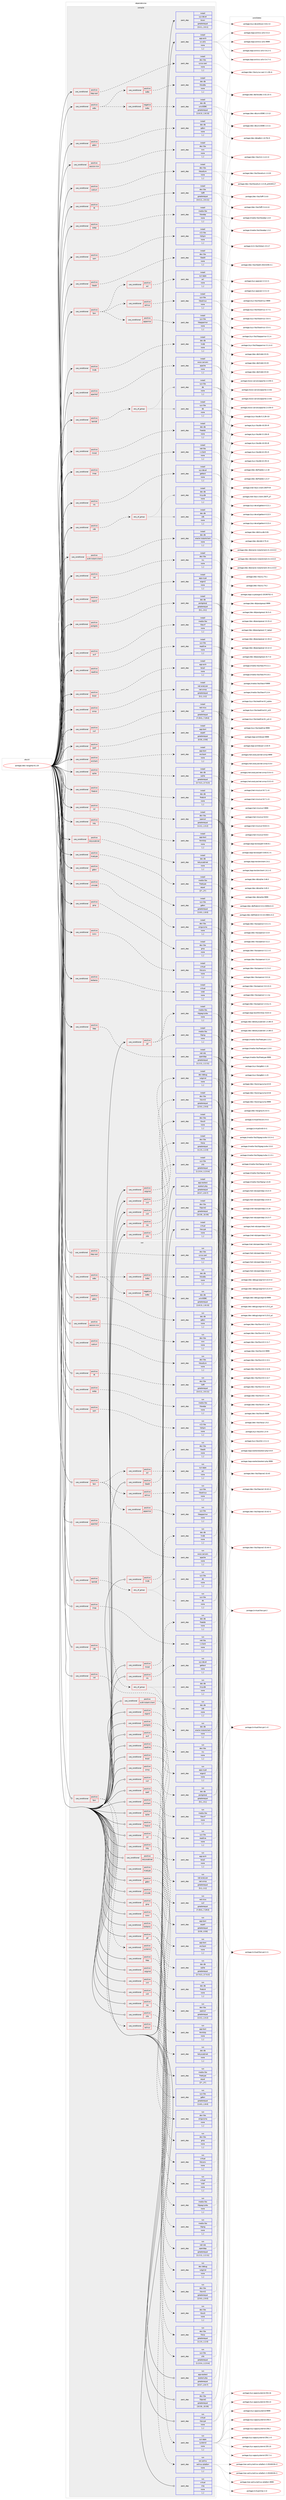 digraph prolog {

# *************
# Graph options
# *************

newrank=true;
concentrate=true;
compound=true;
graph [rankdir=LR,fontname=Helvetica,fontsize=10,ranksep=1.5];#, ranksep=2.5, nodesep=0.2];
edge  [arrowhead=vee];
node  [fontname=Helvetica,fontsize=10];

# **********
# The ebuild
# **********

subgraph cluster_leftcol {
color=gray;
label=<<i>ebuild</i>>;
id [label="portage://dev-lang/php-8.2.20", color=red, width=4, href="../dev-lang/php-8.2.20.svg"];
}

# ****************
# The dependencies
# ****************

subgraph cluster_midcol {
color=gray;
label=<<i>dependencies</i>>;
subgraph cluster_compile {
fillcolor="#eeeeee";
style=filled;
label=<<i>compile</i>>;
subgraph cond23318 {
dependency100527 [label=<<TABLE BORDER="0" CELLBORDER="1" CELLSPACING="0" CELLPADDING="4"><TR><TD ROWSPAN="3" CELLPADDING="10">use_conditional</TD></TR><TR><TD>positive</TD></TR><TR><TD>apache2</TD></TR></TABLE>>, shape=none, color=red];
subgraph pack76134 {
dependency100528 [label=<<TABLE BORDER="0" CELLBORDER="1" CELLSPACING="0" CELLPADDING="4" WIDTH="220"><TR><TD ROWSPAN="6" CELLPADDING="30">pack_dep</TD></TR><TR><TD WIDTH="110">install</TD></TR><TR><TD>www-servers</TD></TR><TR><TD>apache</TD></TR><TR><TD>none</TD></TR><TR><TD>[,,]</TD></TR></TABLE>>, shape=none, color=blue];
}
dependency100527:e -> dependency100528:w [weight=20,style="dashed",arrowhead="vee"];
}
id:e -> dependency100527:w [weight=20,style="solid",arrowhead="vee"];
subgraph cond23319 {
dependency100529 [label=<<TABLE BORDER="0" CELLBORDER="1" CELLSPACING="0" CELLPADDING="4"><TR><TD ROWSPAN="3" CELLPADDING="10">use_conditional</TD></TR><TR><TD>positive</TD></TR><TR><TD>argon2</TD></TR></TABLE>>, shape=none, color=red];
subgraph pack76135 {
dependency100530 [label=<<TABLE BORDER="0" CELLBORDER="1" CELLSPACING="0" CELLPADDING="4" WIDTH="220"><TR><TD ROWSPAN="6" CELLPADDING="30">pack_dep</TD></TR><TR><TD WIDTH="110">install</TD></TR><TR><TD>app-crypt</TD></TR><TR><TD>argon2</TD></TR><TR><TD>none</TD></TR><TR><TD>[,,]</TD></TR></TABLE>>, shape=none, color=blue];
}
dependency100529:e -> dependency100530:w [weight=20,style="dashed",arrowhead="vee"];
}
id:e -> dependency100529:w [weight=20,style="solid",arrowhead="vee"];
subgraph cond23320 {
dependency100531 [label=<<TABLE BORDER="0" CELLBORDER="1" CELLSPACING="0" CELLPADDING="4"><TR><TD ROWSPAN="3" CELLPADDING="10">use_conditional</TD></TR><TR><TD>positive</TD></TR><TR><TD>avif</TD></TR></TABLE>>, shape=none, color=red];
subgraph pack76136 {
dependency100532 [label=<<TABLE BORDER="0" CELLBORDER="1" CELLSPACING="0" CELLPADDING="4" WIDTH="220"><TR><TD ROWSPAN="6" CELLPADDING="30">pack_dep</TD></TR><TR><TD WIDTH="110">install</TD></TR><TR><TD>media-libs</TD></TR><TR><TD>libavif</TD></TR><TR><TD>none</TD></TR><TR><TD>[,,]</TD></TR></TABLE>>, shape=none, color=blue];
}
dependency100531:e -> dependency100532:w [weight=20,style="dashed",arrowhead="vee"];
}
id:e -> dependency100531:w [weight=20,style="solid",arrowhead="vee"];
subgraph cond23321 {
dependency100533 [label=<<TABLE BORDER="0" CELLBORDER="1" CELLSPACING="0" CELLPADDING="4"><TR><TD ROWSPAN="3" CELLPADDING="10">use_conditional</TD></TR><TR><TD>positive</TD></TR><TR><TD>berkdb</TD></TR></TABLE>>, shape=none, color=red];
subgraph any953 {
dependency100534 [label=<<TABLE BORDER="0" CELLBORDER="1" CELLSPACING="0" CELLPADDING="4"><TR><TD CELLPADDING="10">any_of_group</TD></TR></TABLE>>, shape=none, color=red];subgraph pack76137 {
dependency100535 [label=<<TABLE BORDER="0" CELLBORDER="1" CELLSPACING="0" CELLPADDING="4" WIDTH="220"><TR><TD ROWSPAN="6" CELLPADDING="30">pack_dep</TD></TR><TR><TD WIDTH="110">install</TD></TR><TR><TD>sys-libs</TD></TR><TR><TD>db</TD></TR><TR><TD>none</TD></TR><TR><TD>[,,]</TD></TR></TABLE>>, shape=none, color=blue];
}
dependency100534:e -> dependency100535:w [weight=20,style="dotted",arrowhead="oinv"];
subgraph pack76138 {
dependency100536 [label=<<TABLE BORDER="0" CELLBORDER="1" CELLSPACING="0" CELLPADDING="4" WIDTH="220"><TR><TD ROWSPAN="6" CELLPADDING="30">pack_dep</TD></TR><TR><TD WIDTH="110">install</TD></TR><TR><TD>sys-libs</TD></TR><TR><TD>db</TD></TR><TR><TD>none</TD></TR><TR><TD>[,,]</TD></TR></TABLE>>, shape=none, color=blue];
}
dependency100534:e -> dependency100536:w [weight=20,style="dotted",arrowhead="oinv"];
}
dependency100533:e -> dependency100534:w [weight=20,style="dashed",arrowhead="vee"];
}
id:e -> dependency100533:w [weight=20,style="solid",arrowhead="vee"];
subgraph cond23322 {
dependency100537 [label=<<TABLE BORDER="0" CELLBORDER="1" CELLSPACING="0" CELLPADDING="4"><TR><TD ROWSPAN="3" CELLPADDING="10">use_conditional</TD></TR><TR><TD>positive</TD></TR><TR><TD>bzip2</TD></TR></TABLE>>, shape=none, color=red];
subgraph pack76139 {
dependency100538 [label=<<TABLE BORDER="0" CELLBORDER="1" CELLSPACING="0" CELLPADDING="4" WIDTH="220"><TR><TD ROWSPAN="6" CELLPADDING="30">pack_dep</TD></TR><TR><TD WIDTH="110">install</TD></TR><TR><TD>app-arch</TD></TR><TR><TD>bzip2</TD></TR><TR><TD>none</TD></TR><TR><TD>[,,]</TD></TR></TABLE>>, shape=none, color=blue];
}
dependency100537:e -> dependency100538:w [weight=20,style="dashed",arrowhead="vee"];
}
id:e -> dependency100537:w [weight=20,style="solid",arrowhead="vee"];
subgraph cond23323 {
dependency100539 [label=<<TABLE BORDER="0" CELLBORDER="1" CELLSPACING="0" CELLPADDING="4"><TR><TD ROWSPAN="3" CELLPADDING="10">use_conditional</TD></TR><TR><TD>positive</TD></TR><TR><TD>cdb</TD></TR></TABLE>>, shape=none, color=red];
subgraph any954 {
dependency100540 [label=<<TABLE BORDER="0" CELLBORDER="1" CELLSPACING="0" CELLPADDING="4"><TR><TD CELLPADDING="10">any_of_group</TD></TR></TABLE>>, shape=none, color=red];subgraph pack76140 {
dependency100541 [label=<<TABLE BORDER="0" CELLBORDER="1" CELLSPACING="0" CELLPADDING="4" WIDTH="220"><TR><TD ROWSPAN="6" CELLPADDING="30">pack_dep</TD></TR><TR><TD WIDTH="110">install</TD></TR><TR><TD>dev-db</TD></TR><TR><TD>cdb</TD></TR><TR><TD>none</TD></TR><TR><TD>[,,]</TD></TR></TABLE>>, shape=none, color=blue];
}
dependency100540:e -> dependency100541:w [weight=20,style="dotted",arrowhead="oinv"];
subgraph pack76141 {
dependency100542 [label=<<TABLE BORDER="0" CELLBORDER="1" CELLSPACING="0" CELLPADDING="4" WIDTH="220"><TR><TD ROWSPAN="6" CELLPADDING="30">pack_dep</TD></TR><TR><TD WIDTH="110">install</TD></TR><TR><TD>dev-db</TD></TR><TR><TD>tinycdb</TD></TR><TR><TD>none</TD></TR><TR><TD>[,,]</TD></TR></TABLE>>, shape=none, color=blue];
}
dependency100540:e -> dependency100542:w [weight=20,style="dotted",arrowhead="oinv"];
}
dependency100539:e -> dependency100540:w [weight=20,style="dashed",arrowhead="vee"];
}
id:e -> dependency100539:w [weight=20,style="solid",arrowhead="vee"];
subgraph cond23324 {
dependency100543 [label=<<TABLE BORDER="0" CELLBORDER="1" CELLSPACING="0" CELLPADDING="4"><TR><TD ROWSPAN="3" CELLPADDING="10">use_conditional</TD></TR><TR><TD>positive</TD></TR><TR><TD>curl</TD></TR></TABLE>>, shape=none, color=red];
subgraph pack76142 {
dependency100544 [label=<<TABLE BORDER="0" CELLBORDER="1" CELLSPACING="0" CELLPADDING="4" WIDTH="220"><TR><TD ROWSPAN="6" CELLPADDING="30">pack_dep</TD></TR><TR><TD WIDTH="110">install</TD></TR><TR><TD>net-misc</TD></TR><TR><TD>curl</TD></TR><TR><TD>greaterequal</TD></TR><TR><TD>[7.29.0,,,7.29.0]</TD></TR></TABLE>>, shape=none, color=blue];
}
dependency100543:e -> dependency100544:w [weight=20,style="dashed",arrowhead="vee"];
}
id:e -> dependency100543:w [weight=20,style="solid",arrowhead="vee"];
subgraph cond23325 {
dependency100545 [label=<<TABLE BORDER="0" CELLBORDER="1" CELLSPACING="0" CELLPADDING="4"><TR><TD ROWSPAN="3" CELLPADDING="10">use_conditional</TD></TR><TR><TD>positive</TD></TR><TR><TD>enchant</TD></TR></TABLE>>, shape=none, color=red];
subgraph pack76143 {
dependency100546 [label=<<TABLE BORDER="0" CELLBORDER="1" CELLSPACING="0" CELLPADDING="4" WIDTH="220"><TR><TD ROWSPAN="6" CELLPADDING="30">pack_dep</TD></TR><TR><TD WIDTH="110">install</TD></TR><TR><TD>app-text</TD></TR><TR><TD>enchant</TD></TR><TR><TD>none</TD></TR><TR><TD>[,,]</TD></TR></TABLE>>, shape=none, color=blue];
}
dependency100545:e -> dependency100546:w [weight=20,style="dashed",arrowhead="vee"];
}
id:e -> dependency100545:w [weight=20,style="solid",arrowhead="vee"];
subgraph cond23326 {
dependency100547 [label=<<TABLE BORDER="0" CELLBORDER="1" CELLSPACING="0" CELLPADDING="4"><TR><TD ROWSPAN="3" CELLPADDING="10">use_conditional</TD></TR><TR><TD>positive</TD></TR><TR><TD>ffi</TD></TR></TABLE>>, shape=none, color=red];
subgraph pack76144 {
dependency100548 [label=<<TABLE BORDER="0" CELLBORDER="1" CELLSPACING="0" CELLPADDING="4" WIDTH="220"><TR><TD ROWSPAN="6" CELLPADDING="30">pack_dep</TD></TR><TR><TD WIDTH="110">install</TD></TR><TR><TD>dev-libs</TD></TR><TR><TD>libffi</TD></TR><TR><TD>greaterequal</TD></TR><TR><TD>[3.0.11,,,3.0.11]</TD></TR></TABLE>>, shape=none, color=blue];
}
dependency100547:e -> dependency100548:w [weight=20,style="dashed",arrowhead="vee"];
}
id:e -> dependency100547:w [weight=20,style="solid",arrowhead="vee"];
subgraph cond23327 {
dependency100549 [label=<<TABLE BORDER="0" CELLBORDER="1" CELLSPACING="0" CELLPADDING="4"><TR><TD ROWSPAN="3" CELLPADDING="10">use_conditional</TD></TR><TR><TD>positive</TD></TR><TR><TD>firebird</TD></TR></TABLE>>, shape=none, color=red];
subgraph pack76145 {
dependency100550 [label=<<TABLE BORDER="0" CELLBORDER="1" CELLSPACING="0" CELLPADDING="4" WIDTH="220"><TR><TD ROWSPAN="6" CELLPADDING="30">pack_dep</TD></TR><TR><TD WIDTH="110">install</TD></TR><TR><TD>dev-db</TD></TR><TR><TD>firebird</TD></TR><TR><TD>none</TD></TR><TR><TD>[,,]</TD></TR></TABLE>>, shape=none, color=blue];
}
dependency100549:e -> dependency100550:w [weight=20,style="dashed",arrowhead="vee"];
}
id:e -> dependency100549:w [weight=20,style="solid",arrowhead="vee"];
subgraph cond23328 {
dependency100551 [label=<<TABLE BORDER="0" CELLBORDER="1" CELLSPACING="0" CELLPADDING="4"><TR><TD ROWSPAN="3" CELLPADDING="10">use_conditional</TD></TR><TR><TD>positive</TD></TR><TR><TD>fpm</TD></TR></TABLE>>, shape=none, color=red];
subgraph cond23329 {
dependency100552 [label=<<TABLE BORDER="0" CELLBORDER="1" CELLSPACING="0" CELLPADDING="4"><TR><TD ROWSPAN="3" CELLPADDING="10">use_conditional</TD></TR><TR><TD>positive</TD></TR><TR><TD>acl</TD></TR></TABLE>>, shape=none, color=red];
subgraph pack76146 {
dependency100553 [label=<<TABLE BORDER="0" CELLBORDER="1" CELLSPACING="0" CELLPADDING="4" WIDTH="220"><TR><TD ROWSPAN="6" CELLPADDING="30">pack_dep</TD></TR><TR><TD WIDTH="110">install</TD></TR><TR><TD>sys-apps</TD></TR><TR><TD>acl</TD></TR><TR><TD>none</TD></TR><TR><TD>[,,]</TD></TR></TABLE>>, shape=none, color=blue];
}
dependency100552:e -> dependency100553:w [weight=20,style="dashed",arrowhead="vee"];
}
dependency100551:e -> dependency100552:w [weight=20,style="dashed",arrowhead="vee"];
subgraph cond23330 {
dependency100554 [label=<<TABLE BORDER="0" CELLBORDER="1" CELLSPACING="0" CELLPADDING="4"><TR><TD ROWSPAN="3" CELLPADDING="10">use_conditional</TD></TR><TR><TD>positive</TD></TR><TR><TD>apparmor</TD></TR></TABLE>>, shape=none, color=red];
subgraph pack76147 {
dependency100555 [label=<<TABLE BORDER="0" CELLBORDER="1" CELLSPACING="0" CELLPADDING="4" WIDTH="220"><TR><TD ROWSPAN="6" CELLPADDING="30">pack_dep</TD></TR><TR><TD WIDTH="110">install</TD></TR><TR><TD>sys-libs</TD></TR><TR><TD>libapparmor</TD></TR><TR><TD>none</TD></TR><TR><TD>[,,]</TD></TR></TABLE>>, shape=none, color=blue];
}
dependency100554:e -> dependency100555:w [weight=20,style="dashed",arrowhead="vee"];
}
dependency100551:e -> dependency100554:w [weight=20,style="dashed",arrowhead="vee"];
subgraph cond23331 {
dependency100556 [label=<<TABLE BORDER="0" CELLBORDER="1" CELLSPACING="0" CELLPADDING="4"><TR><TD ROWSPAN="3" CELLPADDING="10">use_conditional</TD></TR><TR><TD>positive</TD></TR><TR><TD>selinux</TD></TR></TABLE>>, shape=none, color=red];
subgraph pack76148 {
dependency100557 [label=<<TABLE BORDER="0" CELLBORDER="1" CELLSPACING="0" CELLPADDING="4" WIDTH="220"><TR><TD ROWSPAN="6" CELLPADDING="30">pack_dep</TD></TR><TR><TD WIDTH="110">install</TD></TR><TR><TD>sys-libs</TD></TR><TR><TD>libselinux</TD></TR><TR><TD>none</TD></TR><TR><TD>[,,]</TD></TR></TABLE>>, shape=none, color=blue];
}
dependency100556:e -> dependency100557:w [weight=20,style="dashed",arrowhead="vee"];
}
dependency100551:e -> dependency100556:w [weight=20,style="dashed",arrowhead="vee"];
}
id:e -> dependency100551:w [weight=20,style="solid",arrowhead="vee"];
subgraph cond23332 {
dependency100558 [label=<<TABLE BORDER="0" CELLBORDER="1" CELLSPACING="0" CELLPADDING="4"><TR><TD ROWSPAN="3" CELLPADDING="10">use_conditional</TD></TR><TR><TD>positive</TD></TR><TR><TD>gd</TD></TR></TABLE>>, shape=none, color=red];
subgraph pack76149 {
dependency100559 [label=<<TABLE BORDER="0" CELLBORDER="1" CELLSPACING="0" CELLPADDING="4" WIDTH="220"><TR><TD ROWSPAN="6" CELLPADDING="30">pack_dep</TD></TR><TR><TD WIDTH="110">install</TD></TR><TR><TD>media-libs</TD></TR><TR><TD>libjpeg-turbo</TD></TR><TR><TD>none</TD></TR><TR><TD>[,,]</TD></TR></TABLE>>, shape=none, color=blue];
}
dependency100558:e -> dependency100559:w [weight=20,style="dashed",arrowhead="vee"];
subgraph pack76150 {
dependency100560 [label=<<TABLE BORDER="0" CELLBORDER="1" CELLSPACING="0" CELLPADDING="4" WIDTH="220"><TR><TD ROWSPAN="6" CELLPADDING="30">pack_dep</TD></TR><TR><TD WIDTH="110">install</TD></TR><TR><TD>media-libs</TD></TR><TR><TD>libpng</TD></TR><TR><TD>none</TD></TR><TR><TD>[,,]</TD></TR></TABLE>>, shape=none, color=blue];
}
dependency100558:e -> dependency100560:w [weight=20,style="dashed",arrowhead="vee"];
}
id:e -> dependency100558:w [weight=20,style="solid",arrowhead="vee"];
subgraph cond23333 {
dependency100561 [label=<<TABLE BORDER="0" CELLBORDER="1" CELLSPACING="0" CELLPADDING="4"><TR><TD ROWSPAN="3" CELLPADDING="10">use_conditional</TD></TR><TR><TD>positive</TD></TR><TR><TD>gdbm</TD></TR></TABLE>>, shape=none, color=red];
subgraph pack76151 {
dependency100562 [label=<<TABLE BORDER="0" CELLBORDER="1" CELLSPACING="0" CELLPADDING="4" WIDTH="220"><TR><TD ROWSPAN="6" CELLPADDING="30">pack_dep</TD></TR><TR><TD WIDTH="110">install</TD></TR><TR><TD>sys-libs</TD></TR><TR><TD>gdbm</TD></TR><TR><TD>greaterequal</TD></TR><TR><TD>[1.8.0,,,1.8.0]</TD></TR></TABLE>>, shape=none, color=blue];
}
dependency100561:e -> dependency100562:w [weight=20,style="dashed",arrowhead="vee"];
}
id:e -> dependency100561:w [weight=20,style="solid",arrowhead="vee"];
subgraph cond23334 {
dependency100563 [label=<<TABLE BORDER="0" CELLBORDER="1" CELLSPACING="0" CELLPADDING="4"><TR><TD ROWSPAN="3" CELLPADDING="10">use_conditional</TD></TR><TR><TD>positive</TD></TR><TR><TD>gmp</TD></TR></TABLE>>, shape=none, color=red];
subgraph pack76152 {
dependency100564 [label=<<TABLE BORDER="0" CELLBORDER="1" CELLSPACING="0" CELLPADDING="4" WIDTH="220"><TR><TD ROWSPAN="6" CELLPADDING="30">pack_dep</TD></TR><TR><TD WIDTH="110">install</TD></TR><TR><TD>dev-libs</TD></TR><TR><TD>gmp</TD></TR><TR><TD>none</TD></TR><TR><TD>[,,]</TD></TR></TABLE>>, shape=none, color=blue];
}
dependency100563:e -> dependency100564:w [weight=20,style="dashed",arrowhead="vee"];
}
id:e -> dependency100563:w [weight=20,style="solid",arrowhead="vee"];
subgraph cond23335 {
dependency100565 [label=<<TABLE BORDER="0" CELLBORDER="1" CELLSPACING="0" CELLPADDING="4"><TR><TD ROWSPAN="3" CELLPADDING="10">use_conditional</TD></TR><TR><TD>positive</TD></TR><TR><TD>iconv</TD></TR></TABLE>>, shape=none, color=red];
subgraph pack76153 {
dependency100566 [label=<<TABLE BORDER="0" CELLBORDER="1" CELLSPACING="0" CELLPADDING="4" WIDTH="220"><TR><TD ROWSPAN="6" CELLPADDING="30">pack_dep</TD></TR><TR><TD WIDTH="110">install</TD></TR><TR><TD>virtual</TD></TR><TR><TD>libiconv</TD></TR><TR><TD>none</TD></TR><TR><TD>[,,]</TD></TR></TABLE>>, shape=none, color=blue];
}
dependency100565:e -> dependency100566:w [weight=20,style="dashed",arrowhead="vee"];
}
id:e -> dependency100565:w [weight=20,style="solid",arrowhead="vee"];
subgraph cond23336 {
dependency100567 [label=<<TABLE BORDER="0" CELLBORDER="1" CELLSPACING="0" CELLPADDING="4"><TR><TD ROWSPAN="3" CELLPADDING="10">use_conditional</TD></TR><TR><TD>positive</TD></TR><TR><TD>imap</TD></TR></TABLE>>, shape=none, color=red];
subgraph pack76154 {
dependency100568 [label=<<TABLE BORDER="0" CELLBORDER="1" CELLSPACING="0" CELLPADDING="4" WIDTH="220"><TR><TD ROWSPAN="6" CELLPADDING="30">pack_dep</TD></TR><TR><TD WIDTH="110">install</TD></TR><TR><TD>net-libs</TD></TR><TR><TD>c-client</TD></TR><TR><TD>none</TD></TR><TR><TD>[,,]</TD></TR></TABLE>>, shape=none, color=blue];
}
dependency100567:e -> dependency100568:w [weight=20,style="dashed",arrowhead="vee"];
}
id:e -> dependency100567:w [weight=20,style="solid",arrowhead="vee"];
subgraph cond23337 {
dependency100569 [label=<<TABLE BORDER="0" CELLBORDER="1" CELLSPACING="0" CELLPADDING="4"><TR><TD ROWSPAN="3" CELLPADDING="10">use_conditional</TD></TR><TR><TD>positive</TD></TR><TR><TD>intl</TD></TR></TABLE>>, shape=none, color=red];
subgraph pack76155 {
dependency100570 [label=<<TABLE BORDER="0" CELLBORDER="1" CELLSPACING="0" CELLPADDING="4" WIDTH="220"><TR><TD ROWSPAN="6" CELLPADDING="30">pack_dep</TD></TR><TR><TD WIDTH="110">install</TD></TR><TR><TD>dev-libs</TD></TR><TR><TD>icu</TD></TR><TR><TD>none</TD></TR><TR><TD>[,,]</TD></TR></TABLE>>, shape=none, color=blue];
}
dependency100569:e -> dependency100570:w [weight=20,style="dashed",arrowhead="vee"];
}
id:e -> dependency100569:w [weight=20,style="solid",arrowhead="vee"];
subgraph cond23338 {
dependency100571 [label=<<TABLE BORDER="0" CELLBORDER="1" CELLSPACING="0" CELLPADDING="4"><TR><TD ROWSPAN="3" CELLPADDING="10">use_conditional</TD></TR><TR><TD>positive</TD></TR><TR><TD>kerberos</TD></TR></TABLE>>, shape=none, color=red];
subgraph pack76156 {
dependency100572 [label=<<TABLE BORDER="0" CELLBORDER="1" CELLSPACING="0" CELLPADDING="4" WIDTH="220"><TR><TD ROWSPAN="6" CELLPADDING="30">pack_dep</TD></TR><TR><TD WIDTH="110">install</TD></TR><TR><TD>virtual</TD></TR><TR><TD>krb5</TD></TR><TR><TD>none</TD></TR><TR><TD>[,,]</TD></TR></TABLE>>, shape=none, color=blue];
}
dependency100571:e -> dependency100572:w [weight=20,style="dashed",arrowhead="vee"];
}
id:e -> dependency100571:w [weight=20,style="solid",arrowhead="vee"];
subgraph cond23339 {
dependency100573 [label=<<TABLE BORDER="0" CELLBORDER="1" CELLSPACING="0" CELLPADDING="4"><TR><TD ROWSPAN="3" CELLPADDING="10">use_conditional</TD></TR><TR><TD>positive</TD></TR><TR><TD>ldap</TD></TR></TABLE>>, shape=none, color=red];
subgraph pack76157 {
dependency100574 [label=<<TABLE BORDER="0" CELLBORDER="1" CELLSPACING="0" CELLPADDING="4" WIDTH="220"><TR><TD ROWSPAN="6" CELLPADDING="30">pack_dep</TD></TR><TR><TD WIDTH="110">install</TD></TR><TR><TD>net-nds</TD></TR><TR><TD>openldap</TD></TR><TR><TD>greaterequal</TD></TR><TR><TD>[1.2.11,,,1.2.11]</TD></TR></TABLE>>, shape=none, color=blue];
}
dependency100573:e -> dependency100574:w [weight=20,style="dashed",arrowhead="vee"];
}
id:e -> dependency100573:w [weight=20,style="solid",arrowhead="vee"];
subgraph cond23340 {
dependency100575 [label=<<TABLE BORDER="0" CELLBORDER="1" CELLSPACING="0" CELLPADDING="4"><TR><TD ROWSPAN="3" CELLPADDING="10">use_conditional</TD></TR><TR><TD>positive</TD></TR><TR><TD>ldap-sasl</TD></TR></TABLE>>, shape=none, color=red];
subgraph pack76158 {
dependency100576 [label=<<TABLE BORDER="0" CELLBORDER="1" CELLSPACING="0" CELLPADDING="4" WIDTH="220"><TR><TD ROWSPAN="6" CELLPADDING="30">pack_dep</TD></TR><TR><TD WIDTH="110">install</TD></TR><TR><TD>dev-libs</TD></TR><TR><TD>cyrus-sasl</TD></TR><TR><TD>none</TD></TR><TR><TD>[,,]</TD></TR></TABLE>>, shape=none, color=blue];
}
dependency100575:e -> dependency100576:w [weight=20,style="dashed",arrowhead="vee"];
}
id:e -> dependency100575:w [weight=20,style="solid",arrowhead="vee"];
subgraph cond23341 {
dependency100577 [label=<<TABLE BORDER="0" CELLBORDER="1" CELLSPACING="0" CELLPADDING="4"><TR><TD ROWSPAN="3" CELLPADDING="10">use_conditional</TD></TR><TR><TD>positive</TD></TR><TR><TD>libedit</TD></TR></TABLE>>, shape=none, color=red];
subgraph pack76159 {
dependency100578 [label=<<TABLE BORDER="0" CELLBORDER="1" CELLSPACING="0" CELLPADDING="4" WIDTH="220"><TR><TD ROWSPAN="6" CELLPADDING="30">pack_dep</TD></TR><TR><TD WIDTH="110">install</TD></TR><TR><TD>dev-libs</TD></TR><TR><TD>libedit</TD></TR><TR><TD>none</TD></TR><TR><TD>[,,]</TD></TR></TABLE>>, shape=none, color=blue];
}
dependency100577:e -> dependency100578:w [weight=20,style="dashed",arrowhead="vee"];
}
id:e -> dependency100577:w [weight=20,style="solid",arrowhead="vee"];
subgraph cond23342 {
dependency100579 [label=<<TABLE BORDER="0" CELLBORDER="1" CELLSPACING="0" CELLPADDING="4"><TR><TD ROWSPAN="3" CELLPADDING="10">use_conditional</TD></TR><TR><TD>positive</TD></TR><TR><TD>lmdb</TD></TR></TABLE>>, shape=none, color=red];
subgraph pack76160 {
dependency100580 [label=<<TABLE BORDER="0" CELLBORDER="1" CELLSPACING="0" CELLPADDING="4" WIDTH="220"><TR><TD ROWSPAN="6" CELLPADDING="30">pack_dep</TD></TR><TR><TD WIDTH="110">install</TD></TR><TR><TD>dev-db</TD></TR><TR><TD>lmdb</TD></TR><TR><TD>none</TD></TR><TR><TD>[,,]</TD></TR></TABLE>>, shape=none, color=blue];
}
dependency100579:e -> dependency100580:w [weight=20,style="dashed",arrowhead="vee"];
}
id:e -> dependency100579:w [weight=20,style="solid",arrowhead="vee"];
subgraph cond23343 {
dependency100581 [label=<<TABLE BORDER="0" CELLBORDER="1" CELLSPACING="0" CELLPADDING="4"><TR><TD ROWSPAN="3" CELLPADDING="10">use_conditional</TD></TR><TR><TD>positive</TD></TR><TR><TD>mssql</TD></TR></TABLE>>, shape=none, color=red];
subgraph pack76161 {
dependency100582 [label=<<TABLE BORDER="0" CELLBORDER="1" CELLSPACING="0" CELLPADDING="4" WIDTH="220"><TR><TD ROWSPAN="6" CELLPADDING="30">pack_dep</TD></TR><TR><TD WIDTH="110">install</TD></TR><TR><TD>dev-db</TD></TR><TR><TD>freetds</TD></TR><TR><TD>none</TD></TR><TR><TD>[,,]</TD></TR></TABLE>>, shape=none, color=blue];
}
dependency100581:e -> dependency100582:w [weight=20,style="dashed",arrowhead="vee"];
}
id:e -> dependency100581:w [weight=20,style="solid",arrowhead="vee"];
subgraph cond23344 {
dependency100583 [label=<<TABLE BORDER="0" CELLBORDER="1" CELLSPACING="0" CELLPADDING="4"><TR><TD ROWSPAN="3" CELLPADDING="10">use_conditional</TD></TR><TR><TD>positive</TD></TR><TR><TD>nls</TD></TR></TABLE>>, shape=none, color=red];
subgraph pack76162 {
dependency100584 [label=<<TABLE BORDER="0" CELLBORDER="1" CELLSPACING="0" CELLPADDING="4" WIDTH="220"><TR><TD ROWSPAN="6" CELLPADDING="30">pack_dep</TD></TR><TR><TD WIDTH="110">install</TD></TR><TR><TD>sys-devel</TD></TR><TR><TD>gettext</TD></TR><TR><TD>none</TD></TR><TR><TD>[,,]</TD></TR></TABLE>>, shape=none, color=blue];
}
dependency100583:e -> dependency100584:w [weight=20,style="dashed",arrowhead="vee"];
}
id:e -> dependency100583:w [weight=20,style="solid",arrowhead="vee"];
subgraph cond23345 {
dependency100585 [label=<<TABLE BORDER="0" CELLBORDER="1" CELLSPACING="0" CELLPADDING="4"><TR><TD ROWSPAN="3" CELLPADDING="10">use_conditional</TD></TR><TR><TD>positive</TD></TR><TR><TD>oci8-instant-client</TD></TR></TABLE>>, shape=none, color=red];
subgraph pack76163 {
dependency100586 [label=<<TABLE BORDER="0" CELLBORDER="1" CELLSPACING="0" CELLPADDING="4" WIDTH="220"><TR><TD ROWSPAN="6" CELLPADDING="30">pack_dep</TD></TR><TR><TD WIDTH="110">install</TD></TR><TR><TD>dev-db</TD></TR><TR><TD>oracle-instantclient</TD></TR><TR><TD>none</TD></TR><TR><TD>[,,]</TD></TR></TABLE>>, shape=none, color=blue];
}
dependency100585:e -> dependency100586:w [weight=20,style="dashed",arrowhead="vee"];
}
id:e -> dependency100585:w [weight=20,style="solid",arrowhead="vee"];
subgraph cond23346 {
dependency100587 [label=<<TABLE BORDER="0" CELLBORDER="1" CELLSPACING="0" CELLPADDING="4"><TR><TD ROWSPAN="3" CELLPADDING="10">use_conditional</TD></TR><TR><TD>positive</TD></TR><TR><TD>odbc</TD></TR></TABLE>>, shape=none, color=red];
subgraph cond23347 {
dependency100588 [label=<<TABLE BORDER="0" CELLBORDER="1" CELLSPACING="0" CELLPADDING="4"><TR><TD ROWSPAN="3" CELLPADDING="10">use_conditional</TD></TR><TR><TD>positive</TD></TR><TR><TD>iodbc</TD></TR></TABLE>>, shape=none, color=red];
subgraph pack76164 {
dependency100589 [label=<<TABLE BORDER="0" CELLBORDER="1" CELLSPACING="0" CELLPADDING="4" WIDTH="220"><TR><TD ROWSPAN="6" CELLPADDING="30">pack_dep</TD></TR><TR><TD WIDTH="110">install</TD></TR><TR><TD>dev-db</TD></TR><TR><TD>libiodbc</TD></TR><TR><TD>none</TD></TR><TR><TD>[,,]</TD></TR></TABLE>>, shape=none, color=blue];
}
dependency100588:e -> dependency100589:w [weight=20,style="dashed",arrowhead="vee"];
}
dependency100587:e -> dependency100588:w [weight=20,style="dashed",arrowhead="vee"];
subgraph cond23348 {
dependency100590 [label=<<TABLE BORDER="0" CELLBORDER="1" CELLSPACING="0" CELLPADDING="4"><TR><TD ROWSPAN="3" CELLPADDING="10">use_conditional</TD></TR><TR><TD>negative</TD></TR><TR><TD>iodbc</TD></TR></TABLE>>, shape=none, color=red];
subgraph pack76165 {
dependency100591 [label=<<TABLE BORDER="0" CELLBORDER="1" CELLSPACING="0" CELLPADDING="4" WIDTH="220"><TR><TD ROWSPAN="6" CELLPADDING="30">pack_dep</TD></TR><TR><TD WIDTH="110">install</TD></TR><TR><TD>dev-db</TD></TR><TR><TD>unixODBC</TD></TR><TR><TD>greaterequal</TD></TR><TR><TD>[1.8.13,,,1.8.13]</TD></TR></TABLE>>, shape=none, color=blue];
}
dependency100590:e -> dependency100591:w [weight=20,style="dashed",arrowhead="vee"];
}
dependency100587:e -> dependency100590:w [weight=20,style="dashed",arrowhead="vee"];
}
id:e -> dependency100587:w [weight=20,style="solid",arrowhead="vee"];
subgraph cond23349 {
dependency100592 [label=<<TABLE BORDER="0" CELLBORDER="1" CELLSPACING="0" CELLPADDING="4"><TR><TD ROWSPAN="3" CELLPADDING="10">use_conditional</TD></TR><TR><TD>positive</TD></TR><TR><TD>postgres</TD></TR></TABLE>>, shape=none, color=red];
subgraph pack76166 {
dependency100593 [label=<<TABLE BORDER="0" CELLBORDER="1" CELLSPACING="0" CELLPADDING="4" WIDTH="220"><TR><TD ROWSPAN="6" CELLPADDING="30">pack_dep</TD></TR><TR><TD WIDTH="110">install</TD></TR><TR><TD>dev-db</TD></TR><TR><TD>postgresql</TD></TR><TR><TD>greaterequal</TD></TR><TR><TD>[9.1,,,9.1]</TD></TR></TABLE>>, shape=none, color=blue];
}
dependency100592:e -> dependency100593:w [weight=20,style="dashed",arrowhead="vee"];
}
id:e -> dependency100592:w [weight=20,style="solid",arrowhead="vee"];
subgraph cond23350 {
dependency100594 [label=<<TABLE BORDER="0" CELLBORDER="1" CELLSPACING="0" CELLPADDING="4"><TR><TD ROWSPAN="3" CELLPADDING="10">use_conditional</TD></TR><TR><TD>positive</TD></TR><TR><TD>qdbm</TD></TR></TABLE>>, shape=none, color=red];
subgraph pack76167 {
dependency100595 [label=<<TABLE BORDER="0" CELLBORDER="1" CELLSPACING="0" CELLPADDING="4" WIDTH="220"><TR><TD ROWSPAN="6" CELLPADDING="30">pack_dep</TD></TR><TR><TD WIDTH="110">install</TD></TR><TR><TD>dev-db</TD></TR><TR><TD>qdbm</TD></TR><TR><TD>none</TD></TR><TR><TD>[,,]</TD></TR></TABLE>>, shape=none, color=blue];
}
dependency100594:e -> dependency100595:w [weight=20,style="dashed",arrowhead="vee"];
}
id:e -> dependency100594:w [weight=20,style="solid",arrowhead="vee"];
subgraph cond23351 {
dependency100596 [label=<<TABLE BORDER="0" CELLBORDER="1" CELLSPACING="0" CELLPADDING="4"><TR><TD ROWSPAN="3" CELLPADDING="10">use_conditional</TD></TR><TR><TD>positive</TD></TR><TR><TD>readline</TD></TR></TABLE>>, shape=none, color=red];
subgraph pack76168 {
dependency100597 [label=<<TABLE BORDER="0" CELLBORDER="1" CELLSPACING="0" CELLPADDING="4" WIDTH="220"><TR><TD ROWSPAN="6" CELLPADDING="30">pack_dep</TD></TR><TR><TD WIDTH="110">install</TD></TR><TR><TD>sys-libs</TD></TR><TR><TD>readline</TD></TR><TR><TD>none</TD></TR><TR><TD>[,,]</TD></TR></TABLE>>, shape=none, color=blue];
}
dependency100596:e -> dependency100597:w [weight=20,style="dashed",arrowhead="vee"];
}
id:e -> dependency100596:w [weight=20,style="solid",arrowhead="vee"];
subgraph cond23352 {
dependency100598 [label=<<TABLE BORDER="0" CELLBORDER="1" CELLSPACING="0" CELLPADDING="4"><TR><TD ROWSPAN="3" CELLPADDING="10">use_conditional</TD></TR><TR><TD>positive</TD></TR><TR><TD>session-mm</TD></TR></TABLE>>, shape=none, color=red];
subgraph pack76169 {
dependency100599 [label=<<TABLE BORDER="0" CELLBORDER="1" CELLSPACING="0" CELLPADDING="4" WIDTH="220"><TR><TD ROWSPAN="6" CELLPADDING="30">pack_dep</TD></TR><TR><TD WIDTH="110">install</TD></TR><TR><TD>dev-libs</TD></TR><TR><TD>mm</TD></TR><TR><TD>none</TD></TR><TR><TD>[,,]</TD></TR></TABLE>>, shape=none, color=blue];
}
dependency100598:e -> dependency100599:w [weight=20,style="dashed",arrowhead="vee"];
}
id:e -> dependency100598:w [weight=20,style="solid",arrowhead="vee"];
subgraph cond23353 {
dependency100600 [label=<<TABLE BORDER="0" CELLBORDER="1" CELLSPACING="0" CELLPADDING="4"><TR><TD ROWSPAN="3" CELLPADDING="10">use_conditional</TD></TR><TR><TD>positive</TD></TR><TR><TD>snmp</TD></TR></TABLE>>, shape=none, color=red];
subgraph pack76170 {
dependency100601 [label=<<TABLE BORDER="0" CELLBORDER="1" CELLSPACING="0" CELLPADDING="4" WIDTH="220"><TR><TD ROWSPAN="6" CELLPADDING="30">pack_dep</TD></TR><TR><TD WIDTH="110">install</TD></TR><TR><TD>net-analyzer</TD></TR><TR><TD>net-snmp</TD></TR><TR><TD>greaterequal</TD></TR><TR><TD>[5.2,,,5.2]</TD></TR></TABLE>>, shape=none, color=blue];
}
dependency100600:e -> dependency100601:w [weight=20,style="dashed",arrowhead="vee"];
}
id:e -> dependency100600:w [weight=20,style="solid",arrowhead="vee"];
subgraph cond23354 {
dependency100602 [label=<<TABLE BORDER="0" CELLBORDER="1" CELLSPACING="0" CELLPADDING="4"><TR><TD ROWSPAN="3" CELLPADDING="10">use_conditional</TD></TR><TR><TD>positive</TD></TR><TR><TD>sodium</TD></TR></TABLE>>, shape=none, color=red];
subgraph pack76171 {
dependency100603 [label=<<TABLE BORDER="0" CELLBORDER="1" CELLSPACING="0" CELLPADDING="4" WIDTH="220"><TR><TD ROWSPAN="6" CELLPADDING="30">pack_dep</TD></TR><TR><TD WIDTH="110">install</TD></TR><TR><TD>dev-libs</TD></TR><TR><TD>libsodium</TD></TR><TR><TD>none</TD></TR><TR><TD>[,,]</TD></TR></TABLE>>, shape=none, color=blue];
}
dependency100602:e -> dependency100603:w [weight=20,style="dashed",arrowhead="vee"];
}
id:e -> dependency100602:w [weight=20,style="solid",arrowhead="vee"];
subgraph cond23355 {
dependency100604 [label=<<TABLE BORDER="0" CELLBORDER="1" CELLSPACING="0" CELLPADDING="4"><TR><TD ROWSPAN="3" CELLPADDING="10">use_conditional</TD></TR><TR><TD>positive</TD></TR><TR><TD>spell</TD></TR></TABLE>>, shape=none, color=red];
subgraph pack76172 {
dependency100605 [label=<<TABLE BORDER="0" CELLBORDER="1" CELLSPACING="0" CELLPADDING="4" WIDTH="220"><TR><TD ROWSPAN="6" CELLPADDING="30">pack_dep</TD></TR><TR><TD WIDTH="110">install</TD></TR><TR><TD>app-text</TD></TR><TR><TD>aspell</TD></TR><TR><TD>greaterequal</TD></TR><TR><TD>[0.50,,,0.50]</TD></TR></TABLE>>, shape=none, color=blue];
}
dependency100604:e -> dependency100605:w [weight=20,style="dashed",arrowhead="vee"];
}
id:e -> dependency100604:w [weight=20,style="solid",arrowhead="vee"];
subgraph cond23356 {
dependency100606 [label=<<TABLE BORDER="0" CELLBORDER="1" CELLSPACING="0" CELLPADDING="4"><TR><TD ROWSPAN="3" CELLPADDING="10">use_conditional</TD></TR><TR><TD>positive</TD></TR><TR><TD>sqlite</TD></TR></TABLE>>, shape=none, color=red];
subgraph pack76173 {
dependency100607 [label=<<TABLE BORDER="0" CELLBORDER="1" CELLSPACING="0" CELLPADDING="4" WIDTH="220"><TR><TD ROWSPAN="6" CELLPADDING="30">pack_dep</TD></TR><TR><TD WIDTH="110">install</TD></TR><TR><TD>dev-db</TD></TR><TR><TD>sqlite</TD></TR><TR><TD>greaterequal</TD></TR><TR><TD>[3.7.6.3,,,3.7.6.3]</TD></TR></TABLE>>, shape=none, color=blue];
}
dependency100606:e -> dependency100607:w [weight=20,style="dashed",arrowhead="vee"];
}
id:e -> dependency100606:w [weight=20,style="solid",arrowhead="vee"];
subgraph cond23357 {
dependency100608 [label=<<TABLE BORDER="0" CELLBORDER="1" CELLSPACING="0" CELLPADDING="4"><TR><TD ROWSPAN="3" CELLPADDING="10">use_conditional</TD></TR><TR><TD>positive</TD></TR><TR><TD>ssl</TD></TR></TABLE>>, shape=none, color=red];
subgraph pack76174 {
dependency100609 [label=<<TABLE BORDER="0" CELLBORDER="1" CELLSPACING="0" CELLPADDING="4" WIDTH="220"><TR><TD ROWSPAN="6" CELLPADDING="30">pack_dep</TD></TR><TR><TD WIDTH="110">install</TD></TR><TR><TD>dev-libs</TD></TR><TR><TD>openssl</TD></TR><TR><TD>greaterequal</TD></TR><TR><TD>[1.0.2,,,1.0.2]</TD></TR></TABLE>>, shape=none, color=blue];
}
dependency100608:e -> dependency100609:w [weight=20,style="dashed",arrowhead="vee"];
}
id:e -> dependency100608:w [weight=20,style="solid",arrowhead="vee"];
subgraph cond23358 {
dependency100610 [label=<<TABLE BORDER="0" CELLBORDER="1" CELLSPACING="0" CELLPADDING="4"><TR><TD ROWSPAN="3" CELLPADDING="10">use_conditional</TD></TR><TR><TD>positive</TD></TR><TR><TD>tidy</TD></TR></TABLE>>, shape=none, color=red];
subgraph pack76175 {
dependency100611 [label=<<TABLE BORDER="0" CELLBORDER="1" CELLSPACING="0" CELLPADDING="4" WIDTH="220"><TR><TD ROWSPAN="6" CELLPADDING="30">pack_dep</TD></TR><TR><TD WIDTH="110">install</TD></TR><TR><TD>app-text</TD></TR><TR><TD>htmltidy</TD></TR><TR><TD>none</TD></TR><TR><TD>[,,]</TD></TR></TABLE>>, shape=none, color=blue];
}
dependency100610:e -> dependency100611:w [weight=20,style="dashed",arrowhead="vee"];
}
id:e -> dependency100610:w [weight=20,style="solid",arrowhead="vee"];
subgraph cond23359 {
dependency100612 [label=<<TABLE BORDER="0" CELLBORDER="1" CELLSPACING="0" CELLPADDING="4"><TR><TD ROWSPAN="3" CELLPADDING="10">use_conditional</TD></TR><TR><TD>positive</TD></TR><TR><TD>tokyocabinet</TD></TR></TABLE>>, shape=none, color=red];
subgraph pack76176 {
dependency100613 [label=<<TABLE BORDER="0" CELLBORDER="1" CELLSPACING="0" CELLPADDING="4" WIDTH="220"><TR><TD ROWSPAN="6" CELLPADDING="30">pack_dep</TD></TR><TR><TD WIDTH="110">install</TD></TR><TR><TD>dev-db</TD></TR><TR><TD>tokyocabinet</TD></TR><TR><TD>none</TD></TR><TR><TD>[,,]</TD></TR></TABLE>>, shape=none, color=blue];
}
dependency100612:e -> dependency100613:w [weight=20,style="dashed",arrowhead="vee"];
}
id:e -> dependency100612:w [weight=20,style="solid",arrowhead="vee"];
subgraph cond23360 {
dependency100614 [label=<<TABLE BORDER="0" CELLBORDER="1" CELLSPACING="0" CELLPADDING="4"><TR><TD ROWSPAN="3" CELLPADDING="10">use_conditional</TD></TR><TR><TD>positive</TD></TR><TR><TD>truetype</TD></TR></TABLE>>, shape=none, color=red];
subgraph pack76177 {
dependency100615 [label=<<TABLE BORDER="0" CELLBORDER="1" CELLSPACING="0" CELLPADDING="4" WIDTH="220"><TR><TD ROWSPAN="6" CELLPADDING="30">pack_dep</TD></TR><TR><TD WIDTH="110">install</TD></TR><TR><TD>media-libs</TD></TR><TR><TD>freetype</TD></TR><TR><TD>equal</TD></TR><TR><TD>[2*,,,2*]</TD></TR></TABLE>>, shape=none, color=blue];
}
dependency100614:e -> dependency100615:w [weight=20,style="dashed",arrowhead="vee"];
}
id:e -> dependency100614:w [weight=20,style="solid",arrowhead="vee"];
subgraph cond23361 {
dependency100616 [label=<<TABLE BORDER="0" CELLBORDER="1" CELLSPACING="0" CELLPADDING="4"><TR><TD ROWSPAN="3" CELLPADDING="10">use_conditional</TD></TR><TR><TD>positive</TD></TR><TR><TD>unicode</TD></TR></TABLE>>, shape=none, color=red];
subgraph pack76178 {
dependency100617 [label=<<TABLE BORDER="0" CELLBORDER="1" CELLSPACING="0" CELLPADDING="4" WIDTH="220"><TR><TD ROWSPAN="6" CELLPADDING="30">pack_dep</TD></TR><TR><TD WIDTH="110">install</TD></TR><TR><TD>dev-libs</TD></TR><TR><TD>oniguruma</TD></TR><TR><TD>none</TD></TR><TR><TD>[,,]</TD></TR></TABLE>>, shape=none, color=blue];
}
dependency100616:e -> dependency100617:w [weight=20,style="dashed",arrowhead="vee"];
}
id:e -> dependency100616:w [weight=20,style="solid",arrowhead="vee"];
subgraph cond23362 {
dependency100618 [label=<<TABLE BORDER="0" CELLBORDER="1" CELLSPACING="0" CELLPADDING="4"><TR><TD ROWSPAN="3" CELLPADDING="10">use_conditional</TD></TR><TR><TD>positive</TD></TR><TR><TD>valgrind</TD></TR></TABLE>>, shape=none, color=red];
subgraph pack76179 {
dependency100619 [label=<<TABLE BORDER="0" CELLBORDER="1" CELLSPACING="0" CELLPADDING="4" WIDTH="220"><TR><TD ROWSPAN="6" CELLPADDING="30">pack_dep</TD></TR><TR><TD WIDTH="110">install</TD></TR><TR><TD>dev-debug</TD></TR><TR><TD>valgrind</TD></TR><TR><TD>none</TD></TR><TR><TD>[,,]</TD></TR></TABLE>>, shape=none, color=blue];
}
dependency100618:e -> dependency100619:w [weight=20,style="dashed",arrowhead="vee"];
}
id:e -> dependency100618:w [weight=20,style="solid",arrowhead="vee"];
subgraph cond23363 {
dependency100620 [label=<<TABLE BORDER="0" CELLBORDER="1" CELLSPACING="0" CELLPADDING="4"><TR><TD ROWSPAN="3" CELLPADDING="10">use_conditional</TD></TR><TR><TD>positive</TD></TR><TR><TD>webp</TD></TR></TABLE>>, shape=none, color=red];
subgraph pack76180 {
dependency100621 [label=<<TABLE BORDER="0" CELLBORDER="1" CELLSPACING="0" CELLPADDING="4" WIDTH="220"><TR><TD ROWSPAN="6" CELLPADDING="30">pack_dep</TD></TR><TR><TD WIDTH="110">install</TD></TR><TR><TD>media-libs</TD></TR><TR><TD>libwebp</TD></TR><TR><TD>none</TD></TR><TR><TD>[,,]</TD></TR></TABLE>>, shape=none, color=blue];
}
dependency100620:e -> dependency100621:w [weight=20,style="dashed",arrowhead="vee"];
}
id:e -> dependency100620:w [weight=20,style="solid",arrowhead="vee"];
subgraph cond23364 {
dependency100622 [label=<<TABLE BORDER="0" CELLBORDER="1" CELLSPACING="0" CELLPADDING="4"><TR><TD ROWSPAN="3" CELLPADDING="10">use_conditional</TD></TR><TR><TD>positive</TD></TR><TR><TD>xml</TD></TR></TABLE>>, shape=none, color=red];
subgraph pack76181 {
dependency100623 [label=<<TABLE BORDER="0" CELLBORDER="1" CELLSPACING="0" CELLPADDING="4" WIDTH="220"><TR><TD ROWSPAN="6" CELLPADDING="30">pack_dep</TD></TR><TR><TD WIDTH="110">install</TD></TR><TR><TD>dev-libs</TD></TR><TR><TD>libxml2</TD></TR><TR><TD>greaterequal</TD></TR><TR><TD>[2.9.0,,,2.9.0]</TD></TR></TABLE>>, shape=none, color=blue];
}
dependency100622:e -> dependency100623:w [weight=20,style="dashed",arrowhead="vee"];
}
id:e -> dependency100622:w [weight=20,style="solid",arrowhead="vee"];
subgraph cond23365 {
dependency100624 [label=<<TABLE BORDER="0" CELLBORDER="1" CELLSPACING="0" CELLPADDING="4"><TR><TD ROWSPAN="3" CELLPADDING="10">use_conditional</TD></TR><TR><TD>positive</TD></TR><TR><TD>xpm</TD></TR></TABLE>>, shape=none, color=red];
subgraph pack76182 {
dependency100625 [label=<<TABLE BORDER="0" CELLBORDER="1" CELLSPACING="0" CELLPADDING="4" WIDTH="220"><TR><TD ROWSPAN="6" CELLPADDING="30">pack_dep</TD></TR><TR><TD WIDTH="110">install</TD></TR><TR><TD>x11-libs</TD></TR><TR><TD>libXpm</TD></TR><TR><TD>none</TD></TR><TR><TD>[,,]</TD></TR></TABLE>>, shape=none, color=blue];
}
dependency100624:e -> dependency100625:w [weight=20,style="dashed",arrowhead="vee"];
}
id:e -> dependency100624:w [weight=20,style="solid",arrowhead="vee"];
subgraph cond23366 {
dependency100626 [label=<<TABLE BORDER="0" CELLBORDER="1" CELLSPACING="0" CELLPADDING="4"><TR><TD ROWSPAN="3" CELLPADDING="10">use_conditional</TD></TR><TR><TD>positive</TD></TR><TR><TD>xslt</TD></TR></TABLE>>, shape=none, color=red];
subgraph pack76183 {
dependency100627 [label=<<TABLE BORDER="0" CELLBORDER="1" CELLSPACING="0" CELLPADDING="4" WIDTH="220"><TR><TD ROWSPAN="6" CELLPADDING="30">pack_dep</TD></TR><TR><TD WIDTH="110">install</TD></TR><TR><TD>dev-libs</TD></TR><TR><TD>libxslt</TD></TR><TR><TD>none</TD></TR><TR><TD>[,,]</TD></TR></TABLE>>, shape=none, color=blue];
}
dependency100626:e -> dependency100627:w [weight=20,style="dashed",arrowhead="vee"];
}
id:e -> dependency100626:w [weight=20,style="solid",arrowhead="vee"];
subgraph cond23367 {
dependency100628 [label=<<TABLE BORDER="0" CELLBORDER="1" CELLSPACING="0" CELLPADDING="4"><TR><TD ROWSPAN="3" CELLPADDING="10">use_conditional</TD></TR><TR><TD>positive</TD></TR><TR><TD>zip</TD></TR></TABLE>>, shape=none, color=red];
subgraph pack76184 {
dependency100629 [label=<<TABLE BORDER="0" CELLBORDER="1" CELLSPACING="0" CELLPADDING="4" WIDTH="220"><TR><TD ROWSPAN="6" CELLPADDING="30">pack_dep</TD></TR><TR><TD WIDTH="110">install</TD></TR><TR><TD>dev-libs</TD></TR><TR><TD>libzip</TD></TR><TR><TD>greaterequal</TD></TR><TR><TD>[1.2.0,,,1.2.0]</TD></TR></TABLE>>, shape=none, color=blue];
}
dependency100628:e -> dependency100629:w [weight=20,style="dashed",arrowhead="vee"];
}
id:e -> dependency100628:w [weight=20,style="solid",arrowhead="vee"];
subgraph cond23368 {
dependency100630 [label=<<TABLE BORDER="0" CELLBORDER="1" CELLSPACING="0" CELLPADDING="4"><TR><TD ROWSPAN="3" CELLPADDING="10">use_conditional</TD></TR><TR><TD>positive</TD></TR><TR><TD>zlib</TD></TR></TABLE>>, shape=none, color=red];
subgraph pack76185 {
dependency100631 [label=<<TABLE BORDER="0" CELLBORDER="1" CELLSPACING="0" CELLPADDING="4" WIDTH="220"><TR><TD ROWSPAN="6" CELLPADDING="30">pack_dep</TD></TR><TR><TD WIDTH="110">install</TD></TR><TR><TD>sys-libs</TD></TR><TR><TD>zlib</TD></TR><TR><TD>greaterequal</TD></TR><TR><TD>[1.2.0.4,,,1.2.0.4]</TD></TR></TABLE>>, shape=none, color=blue];
}
dependency100630:e -> dependency100631:w [weight=20,style="dashed",arrowhead="vee"];
}
id:e -> dependency100630:w [weight=20,style="solid",arrowhead="vee"];
subgraph pack76186 {
dependency100632 [label=<<TABLE BORDER="0" CELLBORDER="1" CELLSPACING="0" CELLPADDING="4" WIDTH="220"><TR><TD ROWSPAN="6" CELLPADDING="30">pack_dep</TD></TR><TR><TD WIDTH="110">install</TD></TR><TR><TD>app-arch</TD></TR><TR><TD>xz-utils</TD></TR><TR><TD>none</TD></TR><TR><TD>[,,]</TD></TR></TABLE>>, shape=none, color=blue];
}
id:e -> dependency100632:w [weight=20,style="solid",arrowhead="vee"];
subgraph pack76187 {
dependency100633 [label=<<TABLE BORDER="0" CELLBORDER="1" CELLSPACING="0" CELLPADDING="4" WIDTH="220"><TR><TD ROWSPAN="6" CELLPADDING="30">pack_dep</TD></TR><TR><TD WIDTH="110">install</TD></TR><TR><TD>app-eselect</TD></TR><TR><TD>eselect-php</TD></TR><TR><TD>greaterequal</TD></TR><TR><TD>[0.9.7,,,0.9.7]</TD></TR></TABLE>>, shape=none, color=blue];
}
id:e -> dependency100633:w [weight=20,style="solid",arrowhead="vee"];
subgraph pack76188 {
dependency100634 [label=<<TABLE BORDER="0" CELLBORDER="1" CELLSPACING="0" CELLPADDING="4" WIDTH="220"><TR><TD ROWSPAN="6" CELLPADDING="30">pack_dep</TD></TR><TR><TD WIDTH="110">install</TD></TR><TR><TD>dev-libs</TD></TR><TR><TD>libpcre2</TD></TR><TR><TD>greaterequal</TD></TR><TR><TD>[10.30,,,10.30]</TD></TR></TABLE>>, shape=none, color=blue];
}
id:e -> dependency100634:w [weight=20,style="solid",arrowhead="vee"];
subgraph pack76189 {
dependency100635 [label=<<TABLE BORDER="0" CELLBORDER="1" CELLSPACING="0" CELLPADDING="4" WIDTH="220"><TR><TD ROWSPAN="6" CELLPADDING="30">pack_dep</TD></TR><TR><TD WIDTH="110">install</TD></TR><TR><TD>sys-devel</TD></TR><TR><TD>bison</TD></TR><TR><TD>greaterequal</TD></TR><TR><TD>[3.0.1,,,3.0.1]</TD></TR></TABLE>>, shape=none, color=blue];
}
id:e -> dependency100635:w [weight=20,style="solid",arrowhead="vee"];
subgraph pack76190 {
dependency100636 [label=<<TABLE BORDER="0" CELLBORDER="1" CELLSPACING="0" CELLPADDING="4" WIDTH="220"><TR><TD ROWSPAN="6" CELLPADDING="30">pack_dep</TD></TR><TR><TD WIDTH="110">install</TD></TR><TR><TD>virtual</TD></TR><TR><TD>libcrypt</TD></TR><TR><TD>none</TD></TR><TR><TD>[,,]</TD></TR></TABLE>>, shape=none, color=blue];
}
id:e -> dependency100636:w [weight=20,style="solid",arrowhead="vee"];
}
subgraph cluster_compileandrun {
fillcolor="#eeeeee";
style=filled;
label=<<i>compile and run</i>>;
}
subgraph cluster_run {
fillcolor="#eeeeee";
style=filled;
label=<<i>run</i>>;
subgraph cond23369 {
dependency100637 [label=<<TABLE BORDER="0" CELLBORDER="1" CELLSPACING="0" CELLPADDING="4"><TR><TD ROWSPAN="3" CELLPADDING="10">use_conditional</TD></TR><TR><TD>positive</TD></TR><TR><TD>apache2</TD></TR></TABLE>>, shape=none, color=red];
subgraph pack76191 {
dependency100638 [label=<<TABLE BORDER="0" CELLBORDER="1" CELLSPACING="0" CELLPADDING="4" WIDTH="220"><TR><TD ROWSPAN="6" CELLPADDING="30">pack_dep</TD></TR><TR><TD WIDTH="110">run</TD></TR><TR><TD>www-servers</TD></TR><TR><TD>apache</TD></TR><TR><TD>none</TD></TR><TR><TD>[,,]</TD></TR></TABLE>>, shape=none, color=blue];
}
dependency100637:e -> dependency100638:w [weight=20,style="dashed",arrowhead="vee"];
}
id:e -> dependency100637:w [weight=20,style="solid",arrowhead="odot"];
subgraph cond23370 {
dependency100639 [label=<<TABLE BORDER="0" CELLBORDER="1" CELLSPACING="0" CELLPADDING="4"><TR><TD ROWSPAN="3" CELLPADDING="10">use_conditional</TD></TR><TR><TD>positive</TD></TR><TR><TD>argon2</TD></TR></TABLE>>, shape=none, color=red];
subgraph pack76192 {
dependency100640 [label=<<TABLE BORDER="0" CELLBORDER="1" CELLSPACING="0" CELLPADDING="4" WIDTH="220"><TR><TD ROWSPAN="6" CELLPADDING="30">pack_dep</TD></TR><TR><TD WIDTH="110">run</TD></TR><TR><TD>app-crypt</TD></TR><TR><TD>argon2</TD></TR><TR><TD>none</TD></TR><TR><TD>[,,]</TD></TR></TABLE>>, shape=none, color=blue];
}
dependency100639:e -> dependency100640:w [weight=20,style="dashed",arrowhead="vee"];
}
id:e -> dependency100639:w [weight=20,style="solid",arrowhead="odot"];
subgraph cond23371 {
dependency100641 [label=<<TABLE BORDER="0" CELLBORDER="1" CELLSPACING="0" CELLPADDING="4"><TR><TD ROWSPAN="3" CELLPADDING="10">use_conditional</TD></TR><TR><TD>positive</TD></TR><TR><TD>avif</TD></TR></TABLE>>, shape=none, color=red];
subgraph pack76193 {
dependency100642 [label=<<TABLE BORDER="0" CELLBORDER="1" CELLSPACING="0" CELLPADDING="4" WIDTH="220"><TR><TD ROWSPAN="6" CELLPADDING="30">pack_dep</TD></TR><TR><TD WIDTH="110">run</TD></TR><TR><TD>media-libs</TD></TR><TR><TD>libavif</TD></TR><TR><TD>none</TD></TR><TR><TD>[,,]</TD></TR></TABLE>>, shape=none, color=blue];
}
dependency100641:e -> dependency100642:w [weight=20,style="dashed",arrowhead="vee"];
}
id:e -> dependency100641:w [weight=20,style="solid",arrowhead="odot"];
subgraph cond23372 {
dependency100643 [label=<<TABLE BORDER="0" CELLBORDER="1" CELLSPACING="0" CELLPADDING="4"><TR><TD ROWSPAN="3" CELLPADDING="10">use_conditional</TD></TR><TR><TD>positive</TD></TR><TR><TD>berkdb</TD></TR></TABLE>>, shape=none, color=red];
subgraph any955 {
dependency100644 [label=<<TABLE BORDER="0" CELLBORDER="1" CELLSPACING="0" CELLPADDING="4"><TR><TD CELLPADDING="10">any_of_group</TD></TR></TABLE>>, shape=none, color=red];subgraph pack76194 {
dependency100645 [label=<<TABLE BORDER="0" CELLBORDER="1" CELLSPACING="0" CELLPADDING="4" WIDTH="220"><TR><TD ROWSPAN="6" CELLPADDING="30">pack_dep</TD></TR><TR><TD WIDTH="110">run</TD></TR><TR><TD>sys-libs</TD></TR><TR><TD>db</TD></TR><TR><TD>none</TD></TR><TR><TD>[,,]</TD></TR></TABLE>>, shape=none, color=blue];
}
dependency100644:e -> dependency100645:w [weight=20,style="dotted",arrowhead="oinv"];
subgraph pack76195 {
dependency100646 [label=<<TABLE BORDER="0" CELLBORDER="1" CELLSPACING="0" CELLPADDING="4" WIDTH="220"><TR><TD ROWSPAN="6" CELLPADDING="30">pack_dep</TD></TR><TR><TD WIDTH="110">run</TD></TR><TR><TD>sys-libs</TD></TR><TR><TD>db</TD></TR><TR><TD>none</TD></TR><TR><TD>[,,]</TD></TR></TABLE>>, shape=none, color=blue];
}
dependency100644:e -> dependency100646:w [weight=20,style="dotted",arrowhead="oinv"];
}
dependency100643:e -> dependency100644:w [weight=20,style="dashed",arrowhead="vee"];
}
id:e -> dependency100643:w [weight=20,style="solid",arrowhead="odot"];
subgraph cond23373 {
dependency100647 [label=<<TABLE BORDER="0" CELLBORDER="1" CELLSPACING="0" CELLPADDING="4"><TR><TD ROWSPAN="3" CELLPADDING="10">use_conditional</TD></TR><TR><TD>positive</TD></TR><TR><TD>bzip2</TD></TR></TABLE>>, shape=none, color=red];
subgraph pack76196 {
dependency100648 [label=<<TABLE BORDER="0" CELLBORDER="1" CELLSPACING="0" CELLPADDING="4" WIDTH="220"><TR><TD ROWSPAN="6" CELLPADDING="30">pack_dep</TD></TR><TR><TD WIDTH="110">run</TD></TR><TR><TD>app-arch</TD></TR><TR><TD>bzip2</TD></TR><TR><TD>none</TD></TR><TR><TD>[,,]</TD></TR></TABLE>>, shape=none, color=blue];
}
dependency100647:e -> dependency100648:w [weight=20,style="dashed",arrowhead="vee"];
}
id:e -> dependency100647:w [weight=20,style="solid",arrowhead="odot"];
subgraph cond23374 {
dependency100649 [label=<<TABLE BORDER="0" CELLBORDER="1" CELLSPACING="0" CELLPADDING="4"><TR><TD ROWSPAN="3" CELLPADDING="10">use_conditional</TD></TR><TR><TD>positive</TD></TR><TR><TD>cdb</TD></TR></TABLE>>, shape=none, color=red];
subgraph any956 {
dependency100650 [label=<<TABLE BORDER="0" CELLBORDER="1" CELLSPACING="0" CELLPADDING="4"><TR><TD CELLPADDING="10">any_of_group</TD></TR></TABLE>>, shape=none, color=red];subgraph pack76197 {
dependency100651 [label=<<TABLE BORDER="0" CELLBORDER="1" CELLSPACING="0" CELLPADDING="4" WIDTH="220"><TR><TD ROWSPAN="6" CELLPADDING="30">pack_dep</TD></TR><TR><TD WIDTH="110">run</TD></TR><TR><TD>dev-db</TD></TR><TR><TD>cdb</TD></TR><TR><TD>none</TD></TR><TR><TD>[,,]</TD></TR></TABLE>>, shape=none, color=blue];
}
dependency100650:e -> dependency100651:w [weight=20,style="dotted",arrowhead="oinv"];
subgraph pack76198 {
dependency100652 [label=<<TABLE BORDER="0" CELLBORDER="1" CELLSPACING="0" CELLPADDING="4" WIDTH="220"><TR><TD ROWSPAN="6" CELLPADDING="30">pack_dep</TD></TR><TR><TD WIDTH="110">run</TD></TR><TR><TD>dev-db</TD></TR><TR><TD>tinycdb</TD></TR><TR><TD>none</TD></TR><TR><TD>[,,]</TD></TR></TABLE>>, shape=none, color=blue];
}
dependency100650:e -> dependency100652:w [weight=20,style="dotted",arrowhead="oinv"];
}
dependency100649:e -> dependency100650:w [weight=20,style="dashed",arrowhead="vee"];
}
id:e -> dependency100649:w [weight=20,style="solid",arrowhead="odot"];
subgraph cond23375 {
dependency100653 [label=<<TABLE BORDER="0" CELLBORDER="1" CELLSPACING="0" CELLPADDING="4"><TR><TD ROWSPAN="3" CELLPADDING="10">use_conditional</TD></TR><TR><TD>positive</TD></TR><TR><TD>curl</TD></TR></TABLE>>, shape=none, color=red];
subgraph pack76199 {
dependency100654 [label=<<TABLE BORDER="0" CELLBORDER="1" CELLSPACING="0" CELLPADDING="4" WIDTH="220"><TR><TD ROWSPAN="6" CELLPADDING="30">pack_dep</TD></TR><TR><TD WIDTH="110">run</TD></TR><TR><TD>net-misc</TD></TR><TR><TD>curl</TD></TR><TR><TD>greaterequal</TD></TR><TR><TD>[7.29.0,,,7.29.0]</TD></TR></TABLE>>, shape=none, color=blue];
}
dependency100653:e -> dependency100654:w [weight=20,style="dashed",arrowhead="vee"];
}
id:e -> dependency100653:w [weight=20,style="solid",arrowhead="odot"];
subgraph cond23376 {
dependency100655 [label=<<TABLE BORDER="0" CELLBORDER="1" CELLSPACING="0" CELLPADDING="4"><TR><TD ROWSPAN="3" CELLPADDING="10">use_conditional</TD></TR><TR><TD>positive</TD></TR><TR><TD>enchant</TD></TR></TABLE>>, shape=none, color=red];
subgraph pack76200 {
dependency100656 [label=<<TABLE BORDER="0" CELLBORDER="1" CELLSPACING="0" CELLPADDING="4" WIDTH="220"><TR><TD ROWSPAN="6" CELLPADDING="30">pack_dep</TD></TR><TR><TD WIDTH="110">run</TD></TR><TR><TD>app-text</TD></TR><TR><TD>enchant</TD></TR><TR><TD>none</TD></TR><TR><TD>[,,]</TD></TR></TABLE>>, shape=none, color=blue];
}
dependency100655:e -> dependency100656:w [weight=20,style="dashed",arrowhead="vee"];
}
id:e -> dependency100655:w [weight=20,style="solid",arrowhead="odot"];
subgraph cond23377 {
dependency100657 [label=<<TABLE BORDER="0" CELLBORDER="1" CELLSPACING="0" CELLPADDING="4"><TR><TD ROWSPAN="3" CELLPADDING="10">use_conditional</TD></TR><TR><TD>positive</TD></TR><TR><TD>ffi</TD></TR></TABLE>>, shape=none, color=red];
subgraph pack76201 {
dependency100658 [label=<<TABLE BORDER="0" CELLBORDER="1" CELLSPACING="0" CELLPADDING="4" WIDTH="220"><TR><TD ROWSPAN="6" CELLPADDING="30">pack_dep</TD></TR><TR><TD WIDTH="110">run</TD></TR><TR><TD>dev-libs</TD></TR><TR><TD>libffi</TD></TR><TR><TD>greaterequal</TD></TR><TR><TD>[3.0.11,,,3.0.11]</TD></TR></TABLE>>, shape=none, color=blue];
}
dependency100657:e -> dependency100658:w [weight=20,style="dashed",arrowhead="vee"];
}
id:e -> dependency100657:w [weight=20,style="solid",arrowhead="odot"];
subgraph cond23378 {
dependency100659 [label=<<TABLE BORDER="0" CELLBORDER="1" CELLSPACING="0" CELLPADDING="4"><TR><TD ROWSPAN="3" CELLPADDING="10">use_conditional</TD></TR><TR><TD>positive</TD></TR><TR><TD>firebird</TD></TR></TABLE>>, shape=none, color=red];
subgraph pack76202 {
dependency100660 [label=<<TABLE BORDER="0" CELLBORDER="1" CELLSPACING="0" CELLPADDING="4" WIDTH="220"><TR><TD ROWSPAN="6" CELLPADDING="30">pack_dep</TD></TR><TR><TD WIDTH="110">run</TD></TR><TR><TD>dev-db</TD></TR><TR><TD>firebird</TD></TR><TR><TD>none</TD></TR><TR><TD>[,,]</TD></TR></TABLE>>, shape=none, color=blue];
}
dependency100659:e -> dependency100660:w [weight=20,style="dashed",arrowhead="vee"];
}
id:e -> dependency100659:w [weight=20,style="solid",arrowhead="odot"];
subgraph cond23379 {
dependency100661 [label=<<TABLE BORDER="0" CELLBORDER="1" CELLSPACING="0" CELLPADDING="4"><TR><TD ROWSPAN="3" CELLPADDING="10">use_conditional</TD></TR><TR><TD>positive</TD></TR><TR><TD>fpm</TD></TR></TABLE>>, shape=none, color=red];
subgraph cond23380 {
dependency100662 [label=<<TABLE BORDER="0" CELLBORDER="1" CELLSPACING="0" CELLPADDING="4"><TR><TD ROWSPAN="3" CELLPADDING="10">use_conditional</TD></TR><TR><TD>positive</TD></TR><TR><TD>acl</TD></TR></TABLE>>, shape=none, color=red];
subgraph pack76203 {
dependency100663 [label=<<TABLE BORDER="0" CELLBORDER="1" CELLSPACING="0" CELLPADDING="4" WIDTH="220"><TR><TD ROWSPAN="6" CELLPADDING="30">pack_dep</TD></TR><TR><TD WIDTH="110">run</TD></TR><TR><TD>sys-apps</TD></TR><TR><TD>acl</TD></TR><TR><TD>none</TD></TR><TR><TD>[,,]</TD></TR></TABLE>>, shape=none, color=blue];
}
dependency100662:e -> dependency100663:w [weight=20,style="dashed",arrowhead="vee"];
}
dependency100661:e -> dependency100662:w [weight=20,style="dashed",arrowhead="vee"];
subgraph cond23381 {
dependency100664 [label=<<TABLE BORDER="0" CELLBORDER="1" CELLSPACING="0" CELLPADDING="4"><TR><TD ROWSPAN="3" CELLPADDING="10">use_conditional</TD></TR><TR><TD>positive</TD></TR><TR><TD>apparmor</TD></TR></TABLE>>, shape=none, color=red];
subgraph pack76204 {
dependency100665 [label=<<TABLE BORDER="0" CELLBORDER="1" CELLSPACING="0" CELLPADDING="4" WIDTH="220"><TR><TD ROWSPAN="6" CELLPADDING="30">pack_dep</TD></TR><TR><TD WIDTH="110">run</TD></TR><TR><TD>sys-libs</TD></TR><TR><TD>libapparmor</TD></TR><TR><TD>none</TD></TR><TR><TD>[,,]</TD></TR></TABLE>>, shape=none, color=blue];
}
dependency100664:e -> dependency100665:w [weight=20,style="dashed",arrowhead="vee"];
}
dependency100661:e -> dependency100664:w [weight=20,style="dashed",arrowhead="vee"];
subgraph cond23382 {
dependency100666 [label=<<TABLE BORDER="0" CELLBORDER="1" CELLSPACING="0" CELLPADDING="4"><TR><TD ROWSPAN="3" CELLPADDING="10">use_conditional</TD></TR><TR><TD>positive</TD></TR><TR><TD>selinux</TD></TR></TABLE>>, shape=none, color=red];
subgraph pack76205 {
dependency100667 [label=<<TABLE BORDER="0" CELLBORDER="1" CELLSPACING="0" CELLPADDING="4" WIDTH="220"><TR><TD ROWSPAN="6" CELLPADDING="30">pack_dep</TD></TR><TR><TD WIDTH="110">run</TD></TR><TR><TD>sys-libs</TD></TR><TR><TD>libselinux</TD></TR><TR><TD>none</TD></TR><TR><TD>[,,]</TD></TR></TABLE>>, shape=none, color=blue];
}
dependency100666:e -> dependency100667:w [weight=20,style="dashed",arrowhead="vee"];
}
dependency100661:e -> dependency100666:w [weight=20,style="dashed",arrowhead="vee"];
}
id:e -> dependency100661:w [weight=20,style="solid",arrowhead="odot"];
subgraph cond23383 {
dependency100668 [label=<<TABLE BORDER="0" CELLBORDER="1" CELLSPACING="0" CELLPADDING="4"><TR><TD ROWSPAN="3" CELLPADDING="10">use_conditional</TD></TR><TR><TD>positive</TD></TR><TR><TD>fpm</TD></TR></TABLE>>, shape=none, color=red];
subgraph cond23384 {
dependency100669 [label=<<TABLE BORDER="0" CELLBORDER="1" CELLSPACING="0" CELLPADDING="4"><TR><TD ROWSPAN="3" CELLPADDING="10">use_conditional</TD></TR><TR><TD>positive</TD></TR><TR><TD>selinux</TD></TR></TABLE>>, shape=none, color=red];
subgraph pack76206 {
dependency100670 [label=<<TABLE BORDER="0" CELLBORDER="1" CELLSPACING="0" CELLPADDING="4" WIDTH="220"><TR><TD ROWSPAN="6" CELLPADDING="30">pack_dep</TD></TR><TR><TD WIDTH="110">run</TD></TR><TR><TD>sec-policy</TD></TR><TR><TD>selinux-phpfpm</TD></TR><TR><TD>none</TD></TR><TR><TD>[,,]</TD></TR></TABLE>>, shape=none, color=blue];
}
dependency100669:e -> dependency100670:w [weight=20,style="dashed",arrowhead="vee"];
}
dependency100668:e -> dependency100669:w [weight=20,style="dashed",arrowhead="vee"];
subgraph cond23385 {
dependency100671 [label=<<TABLE BORDER="0" CELLBORDER="1" CELLSPACING="0" CELLPADDING="4"><TR><TD ROWSPAN="3" CELLPADDING="10">use_conditional</TD></TR><TR><TD>positive</TD></TR><TR><TD>systemd</TD></TR></TABLE>>, shape=none, color=red];
subgraph pack76207 {
dependency100672 [label=<<TABLE BORDER="0" CELLBORDER="1" CELLSPACING="0" CELLPADDING="4" WIDTH="220"><TR><TD ROWSPAN="6" CELLPADDING="30">pack_dep</TD></TR><TR><TD WIDTH="110">run</TD></TR><TR><TD>sys-apps</TD></TR><TR><TD>systemd</TD></TR><TR><TD>none</TD></TR><TR><TD>[,,]</TD></TR></TABLE>>, shape=none, color=blue];
}
dependency100671:e -> dependency100672:w [weight=20,style="dashed",arrowhead="vee"];
}
dependency100668:e -> dependency100671:w [weight=20,style="dashed",arrowhead="vee"];
}
id:e -> dependency100668:w [weight=20,style="solid",arrowhead="odot"];
subgraph cond23386 {
dependency100673 [label=<<TABLE BORDER="0" CELLBORDER="1" CELLSPACING="0" CELLPADDING="4"><TR><TD ROWSPAN="3" CELLPADDING="10">use_conditional</TD></TR><TR><TD>positive</TD></TR><TR><TD>gd</TD></TR></TABLE>>, shape=none, color=red];
subgraph pack76208 {
dependency100674 [label=<<TABLE BORDER="0" CELLBORDER="1" CELLSPACING="0" CELLPADDING="4" WIDTH="220"><TR><TD ROWSPAN="6" CELLPADDING="30">pack_dep</TD></TR><TR><TD WIDTH="110">run</TD></TR><TR><TD>media-libs</TD></TR><TR><TD>libjpeg-turbo</TD></TR><TR><TD>none</TD></TR><TR><TD>[,,]</TD></TR></TABLE>>, shape=none, color=blue];
}
dependency100673:e -> dependency100674:w [weight=20,style="dashed",arrowhead="vee"];
subgraph pack76209 {
dependency100675 [label=<<TABLE BORDER="0" CELLBORDER="1" CELLSPACING="0" CELLPADDING="4" WIDTH="220"><TR><TD ROWSPAN="6" CELLPADDING="30">pack_dep</TD></TR><TR><TD WIDTH="110">run</TD></TR><TR><TD>media-libs</TD></TR><TR><TD>libpng</TD></TR><TR><TD>none</TD></TR><TR><TD>[,,]</TD></TR></TABLE>>, shape=none, color=blue];
}
dependency100673:e -> dependency100675:w [weight=20,style="dashed",arrowhead="vee"];
}
id:e -> dependency100673:w [weight=20,style="solid",arrowhead="odot"];
subgraph cond23387 {
dependency100676 [label=<<TABLE BORDER="0" CELLBORDER="1" CELLSPACING="0" CELLPADDING="4"><TR><TD ROWSPAN="3" CELLPADDING="10">use_conditional</TD></TR><TR><TD>positive</TD></TR><TR><TD>gdbm</TD></TR></TABLE>>, shape=none, color=red];
subgraph pack76210 {
dependency100677 [label=<<TABLE BORDER="0" CELLBORDER="1" CELLSPACING="0" CELLPADDING="4" WIDTH="220"><TR><TD ROWSPAN="6" CELLPADDING="30">pack_dep</TD></TR><TR><TD WIDTH="110">run</TD></TR><TR><TD>sys-libs</TD></TR><TR><TD>gdbm</TD></TR><TR><TD>greaterequal</TD></TR><TR><TD>[1.8.0,,,1.8.0]</TD></TR></TABLE>>, shape=none, color=blue];
}
dependency100676:e -> dependency100677:w [weight=20,style="dashed",arrowhead="vee"];
}
id:e -> dependency100676:w [weight=20,style="solid",arrowhead="odot"];
subgraph cond23388 {
dependency100678 [label=<<TABLE BORDER="0" CELLBORDER="1" CELLSPACING="0" CELLPADDING="4"><TR><TD ROWSPAN="3" CELLPADDING="10">use_conditional</TD></TR><TR><TD>positive</TD></TR><TR><TD>gmp</TD></TR></TABLE>>, shape=none, color=red];
subgraph pack76211 {
dependency100679 [label=<<TABLE BORDER="0" CELLBORDER="1" CELLSPACING="0" CELLPADDING="4" WIDTH="220"><TR><TD ROWSPAN="6" CELLPADDING="30">pack_dep</TD></TR><TR><TD WIDTH="110">run</TD></TR><TR><TD>dev-libs</TD></TR><TR><TD>gmp</TD></TR><TR><TD>none</TD></TR><TR><TD>[,,]</TD></TR></TABLE>>, shape=none, color=blue];
}
dependency100678:e -> dependency100679:w [weight=20,style="dashed",arrowhead="vee"];
}
id:e -> dependency100678:w [weight=20,style="solid",arrowhead="odot"];
subgraph cond23389 {
dependency100680 [label=<<TABLE BORDER="0" CELLBORDER="1" CELLSPACING="0" CELLPADDING="4"><TR><TD ROWSPAN="3" CELLPADDING="10">use_conditional</TD></TR><TR><TD>positive</TD></TR><TR><TD>iconv</TD></TR></TABLE>>, shape=none, color=red];
subgraph pack76212 {
dependency100681 [label=<<TABLE BORDER="0" CELLBORDER="1" CELLSPACING="0" CELLPADDING="4" WIDTH="220"><TR><TD ROWSPAN="6" CELLPADDING="30">pack_dep</TD></TR><TR><TD WIDTH="110">run</TD></TR><TR><TD>virtual</TD></TR><TR><TD>libiconv</TD></TR><TR><TD>none</TD></TR><TR><TD>[,,]</TD></TR></TABLE>>, shape=none, color=blue];
}
dependency100680:e -> dependency100681:w [weight=20,style="dashed",arrowhead="vee"];
}
id:e -> dependency100680:w [weight=20,style="solid",arrowhead="odot"];
subgraph cond23390 {
dependency100682 [label=<<TABLE BORDER="0" CELLBORDER="1" CELLSPACING="0" CELLPADDING="4"><TR><TD ROWSPAN="3" CELLPADDING="10">use_conditional</TD></TR><TR><TD>positive</TD></TR><TR><TD>imap</TD></TR></TABLE>>, shape=none, color=red];
subgraph pack76213 {
dependency100683 [label=<<TABLE BORDER="0" CELLBORDER="1" CELLSPACING="0" CELLPADDING="4" WIDTH="220"><TR><TD ROWSPAN="6" CELLPADDING="30">pack_dep</TD></TR><TR><TD WIDTH="110">run</TD></TR><TR><TD>net-libs</TD></TR><TR><TD>c-client</TD></TR><TR><TD>none</TD></TR><TR><TD>[,,]</TD></TR></TABLE>>, shape=none, color=blue];
}
dependency100682:e -> dependency100683:w [weight=20,style="dashed",arrowhead="vee"];
}
id:e -> dependency100682:w [weight=20,style="solid",arrowhead="odot"];
subgraph cond23391 {
dependency100684 [label=<<TABLE BORDER="0" CELLBORDER="1" CELLSPACING="0" CELLPADDING="4"><TR><TD ROWSPAN="3" CELLPADDING="10">use_conditional</TD></TR><TR><TD>positive</TD></TR><TR><TD>intl</TD></TR></TABLE>>, shape=none, color=red];
subgraph pack76214 {
dependency100685 [label=<<TABLE BORDER="0" CELLBORDER="1" CELLSPACING="0" CELLPADDING="4" WIDTH="220"><TR><TD ROWSPAN="6" CELLPADDING="30">pack_dep</TD></TR><TR><TD WIDTH="110">run</TD></TR><TR><TD>dev-libs</TD></TR><TR><TD>icu</TD></TR><TR><TD>none</TD></TR><TR><TD>[,,]</TD></TR></TABLE>>, shape=none, color=blue];
}
dependency100684:e -> dependency100685:w [weight=20,style="dashed",arrowhead="vee"];
}
id:e -> dependency100684:w [weight=20,style="solid",arrowhead="odot"];
subgraph cond23392 {
dependency100686 [label=<<TABLE BORDER="0" CELLBORDER="1" CELLSPACING="0" CELLPADDING="4"><TR><TD ROWSPAN="3" CELLPADDING="10">use_conditional</TD></TR><TR><TD>positive</TD></TR><TR><TD>kerberos</TD></TR></TABLE>>, shape=none, color=red];
subgraph pack76215 {
dependency100687 [label=<<TABLE BORDER="0" CELLBORDER="1" CELLSPACING="0" CELLPADDING="4" WIDTH="220"><TR><TD ROWSPAN="6" CELLPADDING="30">pack_dep</TD></TR><TR><TD WIDTH="110">run</TD></TR><TR><TD>virtual</TD></TR><TR><TD>krb5</TD></TR><TR><TD>none</TD></TR><TR><TD>[,,]</TD></TR></TABLE>>, shape=none, color=blue];
}
dependency100686:e -> dependency100687:w [weight=20,style="dashed",arrowhead="vee"];
}
id:e -> dependency100686:w [weight=20,style="solid",arrowhead="odot"];
subgraph cond23393 {
dependency100688 [label=<<TABLE BORDER="0" CELLBORDER="1" CELLSPACING="0" CELLPADDING="4"><TR><TD ROWSPAN="3" CELLPADDING="10">use_conditional</TD></TR><TR><TD>positive</TD></TR><TR><TD>ldap</TD></TR></TABLE>>, shape=none, color=red];
subgraph pack76216 {
dependency100689 [label=<<TABLE BORDER="0" CELLBORDER="1" CELLSPACING="0" CELLPADDING="4" WIDTH="220"><TR><TD ROWSPAN="6" CELLPADDING="30">pack_dep</TD></TR><TR><TD WIDTH="110">run</TD></TR><TR><TD>net-nds</TD></TR><TR><TD>openldap</TD></TR><TR><TD>greaterequal</TD></TR><TR><TD>[1.2.11,,,1.2.11]</TD></TR></TABLE>>, shape=none, color=blue];
}
dependency100688:e -> dependency100689:w [weight=20,style="dashed",arrowhead="vee"];
}
id:e -> dependency100688:w [weight=20,style="solid",arrowhead="odot"];
subgraph cond23394 {
dependency100690 [label=<<TABLE BORDER="0" CELLBORDER="1" CELLSPACING="0" CELLPADDING="4"><TR><TD ROWSPAN="3" CELLPADDING="10">use_conditional</TD></TR><TR><TD>positive</TD></TR><TR><TD>ldap-sasl</TD></TR></TABLE>>, shape=none, color=red];
subgraph pack76217 {
dependency100691 [label=<<TABLE BORDER="0" CELLBORDER="1" CELLSPACING="0" CELLPADDING="4" WIDTH="220"><TR><TD ROWSPAN="6" CELLPADDING="30">pack_dep</TD></TR><TR><TD WIDTH="110">run</TD></TR><TR><TD>dev-libs</TD></TR><TR><TD>cyrus-sasl</TD></TR><TR><TD>none</TD></TR><TR><TD>[,,]</TD></TR></TABLE>>, shape=none, color=blue];
}
dependency100690:e -> dependency100691:w [weight=20,style="dashed",arrowhead="vee"];
}
id:e -> dependency100690:w [weight=20,style="solid",arrowhead="odot"];
subgraph cond23395 {
dependency100692 [label=<<TABLE BORDER="0" CELLBORDER="1" CELLSPACING="0" CELLPADDING="4"><TR><TD ROWSPAN="3" CELLPADDING="10">use_conditional</TD></TR><TR><TD>positive</TD></TR><TR><TD>libedit</TD></TR></TABLE>>, shape=none, color=red];
subgraph pack76218 {
dependency100693 [label=<<TABLE BORDER="0" CELLBORDER="1" CELLSPACING="0" CELLPADDING="4" WIDTH="220"><TR><TD ROWSPAN="6" CELLPADDING="30">pack_dep</TD></TR><TR><TD WIDTH="110">run</TD></TR><TR><TD>dev-libs</TD></TR><TR><TD>libedit</TD></TR><TR><TD>none</TD></TR><TR><TD>[,,]</TD></TR></TABLE>>, shape=none, color=blue];
}
dependency100692:e -> dependency100693:w [weight=20,style="dashed",arrowhead="vee"];
}
id:e -> dependency100692:w [weight=20,style="solid",arrowhead="odot"];
subgraph cond23396 {
dependency100694 [label=<<TABLE BORDER="0" CELLBORDER="1" CELLSPACING="0" CELLPADDING="4"><TR><TD ROWSPAN="3" CELLPADDING="10">use_conditional</TD></TR><TR><TD>positive</TD></TR><TR><TD>lmdb</TD></TR></TABLE>>, shape=none, color=red];
subgraph pack76219 {
dependency100695 [label=<<TABLE BORDER="0" CELLBORDER="1" CELLSPACING="0" CELLPADDING="4" WIDTH="220"><TR><TD ROWSPAN="6" CELLPADDING="30">pack_dep</TD></TR><TR><TD WIDTH="110">run</TD></TR><TR><TD>dev-db</TD></TR><TR><TD>lmdb</TD></TR><TR><TD>none</TD></TR><TR><TD>[,,]</TD></TR></TABLE>>, shape=none, color=blue];
}
dependency100694:e -> dependency100695:w [weight=20,style="dashed",arrowhead="vee"];
}
id:e -> dependency100694:w [weight=20,style="solid",arrowhead="odot"];
subgraph cond23397 {
dependency100696 [label=<<TABLE BORDER="0" CELLBORDER="1" CELLSPACING="0" CELLPADDING="4"><TR><TD ROWSPAN="3" CELLPADDING="10">use_conditional</TD></TR><TR><TD>positive</TD></TR><TR><TD>mssql</TD></TR></TABLE>>, shape=none, color=red];
subgraph pack76220 {
dependency100697 [label=<<TABLE BORDER="0" CELLBORDER="1" CELLSPACING="0" CELLPADDING="4" WIDTH="220"><TR><TD ROWSPAN="6" CELLPADDING="30">pack_dep</TD></TR><TR><TD WIDTH="110">run</TD></TR><TR><TD>dev-db</TD></TR><TR><TD>freetds</TD></TR><TR><TD>none</TD></TR><TR><TD>[,,]</TD></TR></TABLE>>, shape=none, color=blue];
}
dependency100696:e -> dependency100697:w [weight=20,style="dashed",arrowhead="vee"];
}
id:e -> dependency100696:w [weight=20,style="solid",arrowhead="odot"];
subgraph cond23398 {
dependency100698 [label=<<TABLE BORDER="0" CELLBORDER="1" CELLSPACING="0" CELLPADDING="4"><TR><TD ROWSPAN="3" CELLPADDING="10">use_conditional</TD></TR><TR><TD>positive</TD></TR><TR><TD>nls</TD></TR></TABLE>>, shape=none, color=red];
subgraph pack76221 {
dependency100699 [label=<<TABLE BORDER="0" CELLBORDER="1" CELLSPACING="0" CELLPADDING="4" WIDTH="220"><TR><TD ROWSPAN="6" CELLPADDING="30">pack_dep</TD></TR><TR><TD WIDTH="110">run</TD></TR><TR><TD>sys-devel</TD></TR><TR><TD>gettext</TD></TR><TR><TD>none</TD></TR><TR><TD>[,,]</TD></TR></TABLE>>, shape=none, color=blue];
}
dependency100698:e -> dependency100699:w [weight=20,style="dashed",arrowhead="vee"];
}
id:e -> dependency100698:w [weight=20,style="solid",arrowhead="odot"];
subgraph cond23399 {
dependency100700 [label=<<TABLE BORDER="0" CELLBORDER="1" CELLSPACING="0" CELLPADDING="4"><TR><TD ROWSPAN="3" CELLPADDING="10">use_conditional</TD></TR><TR><TD>positive</TD></TR><TR><TD>oci8-instant-client</TD></TR></TABLE>>, shape=none, color=red];
subgraph pack76222 {
dependency100701 [label=<<TABLE BORDER="0" CELLBORDER="1" CELLSPACING="0" CELLPADDING="4" WIDTH="220"><TR><TD ROWSPAN="6" CELLPADDING="30">pack_dep</TD></TR><TR><TD WIDTH="110">run</TD></TR><TR><TD>dev-db</TD></TR><TR><TD>oracle-instantclient</TD></TR><TR><TD>none</TD></TR><TR><TD>[,,]</TD></TR></TABLE>>, shape=none, color=blue];
}
dependency100700:e -> dependency100701:w [weight=20,style="dashed",arrowhead="vee"];
}
id:e -> dependency100700:w [weight=20,style="solid",arrowhead="odot"];
subgraph cond23400 {
dependency100702 [label=<<TABLE BORDER="0" CELLBORDER="1" CELLSPACING="0" CELLPADDING="4"><TR><TD ROWSPAN="3" CELLPADDING="10">use_conditional</TD></TR><TR><TD>positive</TD></TR><TR><TD>odbc</TD></TR></TABLE>>, shape=none, color=red];
subgraph cond23401 {
dependency100703 [label=<<TABLE BORDER="0" CELLBORDER="1" CELLSPACING="0" CELLPADDING="4"><TR><TD ROWSPAN="3" CELLPADDING="10">use_conditional</TD></TR><TR><TD>positive</TD></TR><TR><TD>iodbc</TD></TR></TABLE>>, shape=none, color=red];
subgraph pack76223 {
dependency100704 [label=<<TABLE BORDER="0" CELLBORDER="1" CELLSPACING="0" CELLPADDING="4" WIDTH="220"><TR><TD ROWSPAN="6" CELLPADDING="30">pack_dep</TD></TR><TR><TD WIDTH="110">run</TD></TR><TR><TD>dev-db</TD></TR><TR><TD>libiodbc</TD></TR><TR><TD>none</TD></TR><TR><TD>[,,]</TD></TR></TABLE>>, shape=none, color=blue];
}
dependency100703:e -> dependency100704:w [weight=20,style="dashed",arrowhead="vee"];
}
dependency100702:e -> dependency100703:w [weight=20,style="dashed",arrowhead="vee"];
subgraph cond23402 {
dependency100705 [label=<<TABLE BORDER="0" CELLBORDER="1" CELLSPACING="0" CELLPADDING="4"><TR><TD ROWSPAN="3" CELLPADDING="10">use_conditional</TD></TR><TR><TD>negative</TD></TR><TR><TD>iodbc</TD></TR></TABLE>>, shape=none, color=red];
subgraph pack76224 {
dependency100706 [label=<<TABLE BORDER="0" CELLBORDER="1" CELLSPACING="0" CELLPADDING="4" WIDTH="220"><TR><TD ROWSPAN="6" CELLPADDING="30">pack_dep</TD></TR><TR><TD WIDTH="110">run</TD></TR><TR><TD>dev-db</TD></TR><TR><TD>unixODBC</TD></TR><TR><TD>greaterequal</TD></TR><TR><TD>[1.8.13,,,1.8.13]</TD></TR></TABLE>>, shape=none, color=blue];
}
dependency100705:e -> dependency100706:w [weight=20,style="dashed",arrowhead="vee"];
}
dependency100702:e -> dependency100705:w [weight=20,style="dashed",arrowhead="vee"];
}
id:e -> dependency100702:w [weight=20,style="solid",arrowhead="odot"];
subgraph cond23403 {
dependency100707 [label=<<TABLE BORDER="0" CELLBORDER="1" CELLSPACING="0" CELLPADDING="4"><TR><TD ROWSPAN="3" CELLPADDING="10">use_conditional</TD></TR><TR><TD>positive</TD></TR><TR><TD>postgres</TD></TR></TABLE>>, shape=none, color=red];
subgraph pack76225 {
dependency100708 [label=<<TABLE BORDER="0" CELLBORDER="1" CELLSPACING="0" CELLPADDING="4" WIDTH="220"><TR><TD ROWSPAN="6" CELLPADDING="30">pack_dep</TD></TR><TR><TD WIDTH="110">run</TD></TR><TR><TD>dev-db</TD></TR><TR><TD>postgresql</TD></TR><TR><TD>greaterequal</TD></TR><TR><TD>[9.1,,,9.1]</TD></TR></TABLE>>, shape=none, color=blue];
}
dependency100707:e -> dependency100708:w [weight=20,style="dashed",arrowhead="vee"];
}
id:e -> dependency100707:w [weight=20,style="solid",arrowhead="odot"];
subgraph cond23404 {
dependency100709 [label=<<TABLE BORDER="0" CELLBORDER="1" CELLSPACING="0" CELLPADDING="4"><TR><TD ROWSPAN="3" CELLPADDING="10">use_conditional</TD></TR><TR><TD>positive</TD></TR><TR><TD>qdbm</TD></TR></TABLE>>, shape=none, color=red];
subgraph pack76226 {
dependency100710 [label=<<TABLE BORDER="0" CELLBORDER="1" CELLSPACING="0" CELLPADDING="4" WIDTH="220"><TR><TD ROWSPAN="6" CELLPADDING="30">pack_dep</TD></TR><TR><TD WIDTH="110">run</TD></TR><TR><TD>dev-db</TD></TR><TR><TD>qdbm</TD></TR><TR><TD>none</TD></TR><TR><TD>[,,]</TD></TR></TABLE>>, shape=none, color=blue];
}
dependency100709:e -> dependency100710:w [weight=20,style="dashed",arrowhead="vee"];
}
id:e -> dependency100709:w [weight=20,style="solid",arrowhead="odot"];
subgraph cond23405 {
dependency100711 [label=<<TABLE BORDER="0" CELLBORDER="1" CELLSPACING="0" CELLPADDING="4"><TR><TD ROWSPAN="3" CELLPADDING="10">use_conditional</TD></TR><TR><TD>positive</TD></TR><TR><TD>readline</TD></TR></TABLE>>, shape=none, color=red];
subgraph pack76227 {
dependency100712 [label=<<TABLE BORDER="0" CELLBORDER="1" CELLSPACING="0" CELLPADDING="4" WIDTH="220"><TR><TD ROWSPAN="6" CELLPADDING="30">pack_dep</TD></TR><TR><TD WIDTH="110">run</TD></TR><TR><TD>sys-libs</TD></TR><TR><TD>readline</TD></TR><TR><TD>none</TD></TR><TR><TD>[,,]</TD></TR></TABLE>>, shape=none, color=blue];
}
dependency100711:e -> dependency100712:w [weight=20,style="dashed",arrowhead="vee"];
}
id:e -> dependency100711:w [weight=20,style="solid",arrowhead="odot"];
subgraph cond23406 {
dependency100713 [label=<<TABLE BORDER="0" CELLBORDER="1" CELLSPACING="0" CELLPADDING="4"><TR><TD ROWSPAN="3" CELLPADDING="10">use_conditional</TD></TR><TR><TD>positive</TD></TR><TR><TD>session-mm</TD></TR></TABLE>>, shape=none, color=red];
subgraph pack76228 {
dependency100714 [label=<<TABLE BORDER="0" CELLBORDER="1" CELLSPACING="0" CELLPADDING="4" WIDTH="220"><TR><TD ROWSPAN="6" CELLPADDING="30">pack_dep</TD></TR><TR><TD WIDTH="110">run</TD></TR><TR><TD>dev-libs</TD></TR><TR><TD>mm</TD></TR><TR><TD>none</TD></TR><TR><TD>[,,]</TD></TR></TABLE>>, shape=none, color=blue];
}
dependency100713:e -> dependency100714:w [weight=20,style="dashed",arrowhead="vee"];
}
id:e -> dependency100713:w [weight=20,style="solid",arrowhead="odot"];
subgraph cond23407 {
dependency100715 [label=<<TABLE BORDER="0" CELLBORDER="1" CELLSPACING="0" CELLPADDING="4"><TR><TD ROWSPAN="3" CELLPADDING="10">use_conditional</TD></TR><TR><TD>positive</TD></TR><TR><TD>snmp</TD></TR></TABLE>>, shape=none, color=red];
subgraph pack76229 {
dependency100716 [label=<<TABLE BORDER="0" CELLBORDER="1" CELLSPACING="0" CELLPADDING="4" WIDTH="220"><TR><TD ROWSPAN="6" CELLPADDING="30">pack_dep</TD></TR><TR><TD WIDTH="110">run</TD></TR><TR><TD>net-analyzer</TD></TR><TR><TD>net-snmp</TD></TR><TR><TD>greaterequal</TD></TR><TR><TD>[5.2,,,5.2]</TD></TR></TABLE>>, shape=none, color=blue];
}
dependency100715:e -> dependency100716:w [weight=20,style="dashed",arrowhead="vee"];
}
id:e -> dependency100715:w [weight=20,style="solid",arrowhead="odot"];
subgraph cond23408 {
dependency100717 [label=<<TABLE BORDER="0" CELLBORDER="1" CELLSPACING="0" CELLPADDING="4"><TR><TD ROWSPAN="3" CELLPADDING="10">use_conditional</TD></TR><TR><TD>positive</TD></TR><TR><TD>sodium</TD></TR></TABLE>>, shape=none, color=red];
subgraph pack76230 {
dependency100718 [label=<<TABLE BORDER="0" CELLBORDER="1" CELLSPACING="0" CELLPADDING="4" WIDTH="220"><TR><TD ROWSPAN="6" CELLPADDING="30">pack_dep</TD></TR><TR><TD WIDTH="110">run</TD></TR><TR><TD>dev-libs</TD></TR><TR><TD>libsodium</TD></TR><TR><TD>none</TD></TR><TR><TD>[,,]</TD></TR></TABLE>>, shape=none, color=blue];
}
dependency100717:e -> dependency100718:w [weight=20,style="dashed",arrowhead="vee"];
}
id:e -> dependency100717:w [weight=20,style="solid",arrowhead="odot"];
subgraph cond23409 {
dependency100719 [label=<<TABLE BORDER="0" CELLBORDER="1" CELLSPACING="0" CELLPADDING="4"><TR><TD ROWSPAN="3" CELLPADDING="10">use_conditional</TD></TR><TR><TD>positive</TD></TR><TR><TD>spell</TD></TR></TABLE>>, shape=none, color=red];
subgraph pack76231 {
dependency100720 [label=<<TABLE BORDER="0" CELLBORDER="1" CELLSPACING="0" CELLPADDING="4" WIDTH="220"><TR><TD ROWSPAN="6" CELLPADDING="30">pack_dep</TD></TR><TR><TD WIDTH="110">run</TD></TR><TR><TD>app-text</TD></TR><TR><TD>aspell</TD></TR><TR><TD>greaterequal</TD></TR><TR><TD>[0.50,,,0.50]</TD></TR></TABLE>>, shape=none, color=blue];
}
dependency100719:e -> dependency100720:w [weight=20,style="dashed",arrowhead="vee"];
}
id:e -> dependency100719:w [weight=20,style="solid",arrowhead="odot"];
subgraph cond23410 {
dependency100721 [label=<<TABLE BORDER="0" CELLBORDER="1" CELLSPACING="0" CELLPADDING="4"><TR><TD ROWSPAN="3" CELLPADDING="10">use_conditional</TD></TR><TR><TD>positive</TD></TR><TR><TD>sqlite</TD></TR></TABLE>>, shape=none, color=red];
subgraph pack76232 {
dependency100722 [label=<<TABLE BORDER="0" CELLBORDER="1" CELLSPACING="0" CELLPADDING="4" WIDTH="220"><TR><TD ROWSPAN="6" CELLPADDING="30">pack_dep</TD></TR><TR><TD WIDTH="110">run</TD></TR><TR><TD>dev-db</TD></TR><TR><TD>sqlite</TD></TR><TR><TD>greaterequal</TD></TR><TR><TD>[3.7.6.3,,,3.7.6.3]</TD></TR></TABLE>>, shape=none, color=blue];
}
dependency100721:e -> dependency100722:w [weight=20,style="dashed",arrowhead="vee"];
}
id:e -> dependency100721:w [weight=20,style="solid",arrowhead="odot"];
subgraph cond23411 {
dependency100723 [label=<<TABLE BORDER="0" CELLBORDER="1" CELLSPACING="0" CELLPADDING="4"><TR><TD ROWSPAN="3" CELLPADDING="10">use_conditional</TD></TR><TR><TD>positive</TD></TR><TR><TD>ssl</TD></TR></TABLE>>, shape=none, color=red];
subgraph pack76233 {
dependency100724 [label=<<TABLE BORDER="0" CELLBORDER="1" CELLSPACING="0" CELLPADDING="4" WIDTH="220"><TR><TD ROWSPAN="6" CELLPADDING="30">pack_dep</TD></TR><TR><TD WIDTH="110">run</TD></TR><TR><TD>dev-libs</TD></TR><TR><TD>openssl</TD></TR><TR><TD>greaterequal</TD></TR><TR><TD>[1.0.2,,,1.0.2]</TD></TR></TABLE>>, shape=none, color=blue];
}
dependency100723:e -> dependency100724:w [weight=20,style="dashed",arrowhead="vee"];
}
id:e -> dependency100723:w [weight=20,style="solid",arrowhead="odot"];
subgraph cond23412 {
dependency100725 [label=<<TABLE BORDER="0" CELLBORDER="1" CELLSPACING="0" CELLPADDING="4"><TR><TD ROWSPAN="3" CELLPADDING="10">use_conditional</TD></TR><TR><TD>positive</TD></TR><TR><TD>tidy</TD></TR></TABLE>>, shape=none, color=red];
subgraph pack76234 {
dependency100726 [label=<<TABLE BORDER="0" CELLBORDER="1" CELLSPACING="0" CELLPADDING="4" WIDTH="220"><TR><TD ROWSPAN="6" CELLPADDING="30">pack_dep</TD></TR><TR><TD WIDTH="110">run</TD></TR><TR><TD>app-text</TD></TR><TR><TD>htmltidy</TD></TR><TR><TD>none</TD></TR><TR><TD>[,,]</TD></TR></TABLE>>, shape=none, color=blue];
}
dependency100725:e -> dependency100726:w [weight=20,style="dashed",arrowhead="vee"];
}
id:e -> dependency100725:w [weight=20,style="solid",arrowhead="odot"];
subgraph cond23413 {
dependency100727 [label=<<TABLE BORDER="0" CELLBORDER="1" CELLSPACING="0" CELLPADDING="4"><TR><TD ROWSPAN="3" CELLPADDING="10">use_conditional</TD></TR><TR><TD>positive</TD></TR><TR><TD>tokyocabinet</TD></TR></TABLE>>, shape=none, color=red];
subgraph pack76235 {
dependency100728 [label=<<TABLE BORDER="0" CELLBORDER="1" CELLSPACING="0" CELLPADDING="4" WIDTH="220"><TR><TD ROWSPAN="6" CELLPADDING="30">pack_dep</TD></TR><TR><TD WIDTH="110">run</TD></TR><TR><TD>dev-db</TD></TR><TR><TD>tokyocabinet</TD></TR><TR><TD>none</TD></TR><TR><TD>[,,]</TD></TR></TABLE>>, shape=none, color=blue];
}
dependency100727:e -> dependency100728:w [weight=20,style="dashed",arrowhead="vee"];
}
id:e -> dependency100727:w [weight=20,style="solid",arrowhead="odot"];
subgraph cond23414 {
dependency100729 [label=<<TABLE BORDER="0" CELLBORDER="1" CELLSPACING="0" CELLPADDING="4"><TR><TD ROWSPAN="3" CELLPADDING="10">use_conditional</TD></TR><TR><TD>positive</TD></TR><TR><TD>truetype</TD></TR></TABLE>>, shape=none, color=red];
subgraph pack76236 {
dependency100730 [label=<<TABLE BORDER="0" CELLBORDER="1" CELLSPACING="0" CELLPADDING="4" WIDTH="220"><TR><TD ROWSPAN="6" CELLPADDING="30">pack_dep</TD></TR><TR><TD WIDTH="110">run</TD></TR><TR><TD>media-libs</TD></TR><TR><TD>freetype</TD></TR><TR><TD>equal</TD></TR><TR><TD>[2*,,,2*]</TD></TR></TABLE>>, shape=none, color=blue];
}
dependency100729:e -> dependency100730:w [weight=20,style="dashed",arrowhead="vee"];
}
id:e -> dependency100729:w [weight=20,style="solid",arrowhead="odot"];
subgraph cond23415 {
dependency100731 [label=<<TABLE BORDER="0" CELLBORDER="1" CELLSPACING="0" CELLPADDING="4"><TR><TD ROWSPAN="3" CELLPADDING="10">use_conditional</TD></TR><TR><TD>positive</TD></TR><TR><TD>unicode</TD></TR></TABLE>>, shape=none, color=red];
subgraph pack76237 {
dependency100732 [label=<<TABLE BORDER="0" CELLBORDER="1" CELLSPACING="0" CELLPADDING="4" WIDTH="220"><TR><TD ROWSPAN="6" CELLPADDING="30">pack_dep</TD></TR><TR><TD WIDTH="110">run</TD></TR><TR><TD>dev-libs</TD></TR><TR><TD>oniguruma</TD></TR><TR><TD>none</TD></TR><TR><TD>[,,]</TD></TR></TABLE>>, shape=none, color=blue];
}
dependency100731:e -> dependency100732:w [weight=20,style="dashed",arrowhead="vee"];
}
id:e -> dependency100731:w [weight=20,style="solid",arrowhead="odot"];
subgraph cond23416 {
dependency100733 [label=<<TABLE BORDER="0" CELLBORDER="1" CELLSPACING="0" CELLPADDING="4"><TR><TD ROWSPAN="3" CELLPADDING="10">use_conditional</TD></TR><TR><TD>positive</TD></TR><TR><TD>valgrind</TD></TR></TABLE>>, shape=none, color=red];
subgraph pack76238 {
dependency100734 [label=<<TABLE BORDER="0" CELLBORDER="1" CELLSPACING="0" CELLPADDING="4" WIDTH="220"><TR><TD ROWSPAN="6" CELLPADDING="30">pack_dep</TD></TR><TR><TD WIDTH="110">run</TD></TR><TR><TD>dev-debug</TD></TR><TR><TD>valgrind</TD></TR><TR><TD>none</TD></TR><TR><TD>[,,]</TD></TR></TABLE>>, shape=none, color=blue];
}
dependency100733:e -> dependency100734:w [weight=20,style="dashed",arrowhead="vee"];
}
id:e -> dependency100733:w [weight=20,style="solid",arrowhead="odot"];
subgraph cond23417 {
dependency100735 [label=<<TABLE BORDER="0" CELLBORDER="1" CELLSPACING="0" CELLPADDING="4"><TR><TD ROWSPAN="3" CELLPADDING="10">use_conditional</TD></TR><TR><TD>positive</TD></TR><TR><TD>webp</TD></TR></TABLE>>, shape=none, color=red];
subgraph pack76239 {
dependency100736 [label=<<TABLE BORDER="0" CELLBORDER="1" CELLSPACING="0" CELLPADDING="4" WIDTH="220"><TR><TD ROWSPAN="6" CELLPADDING="30">pack_dep</TD></TR><TR><TD WIDTH="110">run</TD></TR><TR><TD>media-libs</TD></TR><TR><TD>libwebp</TD></TR><TR><TD>none</TD></TR><TR><TD>[,,]</TD></TR></TABLE>>, shape=none, color=blue];
}
dependency100735:e -> dependency100736:w [weight=20,style="dashed",arrowhead="vee"];
}
id:e -> dependency100735:w [weight=20,style="solid",arrowhead="odot"];
subgraph cond23418 {
dependency100737 [label=<<TABLE BORDER="0" CELLBORDER="1" CELLSPACING="0" CELLPADDING="4"><TR><TD ROWSPAN="3" CELLPADDING="10">use_conditional</TD></TR><TR><TD>positive</TD></TR><TR><TD>xml</TD></TR></TABLE>>, shape=none, color=red];
subgraph pack76240 {
dependency100738 [label=<<TABLE BORDER="0" CELLBORDER="1" CELLSPACING="0" CELLPADDING="4" WIDTH="220"><TR><TD ROWSPAN="6" CELLPADDING="30">pack_dep</TD></TR><TR><TD WIDTH="110">run</TD></TR><TR><TD>dev-libs</TD></TR><TR><TD>libxml2</TD></TR><TR><TD>greaterequal</TD></TR><TR><TD>[2.9.0,,,2.9.0]</TD></TR></TABLE>>, shape=none, color=blue];
}
dependency100737:e -> dependency100738:w [weight=20,style="dashed",arrowhead="vee"];
}
id:e -> dependency100737:w [weight=20,style="solid",arrowhead="odot"];
subgraph cond23419 {
dependency100739 [label=<<TABLE BORDER="0" CELLBORDER="1" CELLSPACING="0" CELLPADDING="4"><TR><TD ROWSPAN="3" CELLPADDING="10">use_conditional</TD></TR><TR><TD>positive</TD></TR><TR><TD>xpm</TD></TR></TABLE>>, shape=none, color=red];
subgraph pack76241 {
dependency100740 [label=<<TABLE BORDER="0" CELLBORDER="1" CELLSPACING="0" CELLPADDING="4" WIDTH="220"><TR><TD ROWSPAN="6" CELLPADDING="30">pack_dep</TD></TR><TR><TD WIDTH="110">run</TD></TR><TR><TD>x11-libs</TD></TR><TR><TD>libXpm</TD></TR><TR><TD>none</TD></TR><TR><TD>[,,]</TD></TR></TABLE>>, shape=none, color=blue];
}
dependency100739:e -> dependency100740:w [weight=20,style="dashed",arrowhead="vee"];
}
id:e -> dependency100739:w [weight=20,style="solid",arrowhead="odot"];
subgraph cond23420 {
dependency100741 [label=<<TABLE BORDER="0" CELLBORDER="1" CELLSPACING="0" CELLPADDING="4"><TR><TD ROWSPAN="3" CELLPADDING="10">use_conditional</TD></TR><TR><TD>positive</TD></TR><TR><TD>xslt</TD></TR></TABLE>>, shape=none, color=red];
subgraph pack76242 {
dependency100742 [label=<<TABLE BORDER="0" CELLBORDER="1" CELLSPACING="0" CELLPADDING="4" WIDTH="220"><TR><TD ROWSPAN="6" CELLPADDING="30">pack_dep</TD></TR><TR><TD WIDTH="110">run</TD></TR><TR><TD>dev-libs</TD></TR><TR><TD>libxslt</TD></TR><TR><TD>none</TD></TR><TR><TD>[,,]</TD></TR></TABLE>>, shape=none, color=blue];
}
dependency100741:e -> dependency100742:w [weight=20,style="dashed",arrowhead="vee"];
}
id:e -> dependency100741:w [weight=20,style="solid",arrowhead="odot"];
subgraph cond23421 {
dependency100743 [label=<<TABLE BORDER="0" CELLBORDER="1" CELLSPACING="0" CELLPADDING="4"><TR><TD ROWSPAN="3" CELLPADDING="10">use_conditional</TD></TR><TR><TD>positive</TD></TR><TR><TD>zip</TD></TR></TABLE>>, shape=none, color=red];
subgraph pack76243 {
dependency100744 [label=<<TABLE BORDER="0" CELLBORDER="1" CELLSPACING="0" CELLPADDING="4" WIDTH="220"><TR><TD ROWSPAN="6" CELLPADDING="30">pack_dep</TD></TR><TR><TD WIDTH="110">run</TD></TR><TR><TD>dev-libs</TD></TR><TR><TD>libzip</TD></TR><TR><TD>greaterequal</TD></TR><TR><TD>[1.2.0,,,1.2.0]</TD></TR></TABLE>>, shape=none, color=blue];
}
dependency100743:e -> dependency100744:w [weight=20,style="dashed",arrowhead="vee"];
}
id:e -> dependency100743:w [weight=20,style="solid",arrowhead="odot"];
subgraph cond23422 {
dependency100745 [label=<<TABLE BORDER="0" CELLBORDER="1" CELLSPACING="0" CELLPADDING="4"><TR><TD ROWSPAN="3" CELLPADDING="10">use_conditional</TD></TR><TR><TD>positive</TD></TR><TR><TD>zlib</TD></TR></TABLE>>, shape=none, color=red];
subgraph pack76244 {
dependency100746 [label=<<TABLE BORDER="0" CELLBORDER="1" CELLSPACING="0" CELLPADDING="4" WIDTH="220"><TR><TD ROWSPAN="6" CELLPADDING="30">pack_dep</TD></TR><TR><TD WIDTH="110">run</TD></TR><TR><TD>sys-libs</TD></TR><TR><TD>zlib</TD></TR><TR><TD>greaterequal</TD></TR><TR><TD>[1.2.0.4,,,1.2.0.4]</TD></TR></TABLE>>, shape=none, color=blue];
}
dependency100745:e -> dependency100746:w [weight=20,style="dashed",arrowhead="vee"];
}
id:e -> dependency100745:w [weight=20,style="solid",arrowhead="odot"];
subgraph pack76245 {
dependency100747 [label=<<TABLE BORDER="0" CELLBORDER="1" CELLSPACING="0" CELLPADDING="4" WIDTH="220"><TR><TD ROWSPAN="6" CELLPADDING="30">pack_dep</TD></TR><TR><TD WIDTH="110">run</TD></TR><TR><TD>app-eselect</TD></TR><TR><TD>eselect-php</TD></TR><TR><TD>greaterequal</TD></TR><TR><TD>[0.9.7,,,0.9.7]</TD></TR></TABLE>>, shape=none, color=blue];
}
id:e -> dependency100747:w [weight=20,style="solid",arrowhead="odot"];
subgraph pack76246 {
dependency100748 [label=<<TABLE BORDER="0" CELLBORDER="1" CELLSPACING="0" CELLPADDING="4" WIDTH="220"><TR><TD ROWSPAN="6" CELLPADDING="30">pack_dep</TD></TR><TR><TD WIDTH="110">run</TD></TR><TR><TD>dev-libs</TD></TR><TR><TD>libpcre2</TD></TR><TR><TD>greaterequal</TD></TR><TR><TD>[10.30,,,10.30]</TD></TR></TABLE>>, shape=none, color=blue];
}
id:e -> dependency100748:w [weight=20,style="solid",arrowhead="odot"];
subgraph pack76247 {
dependency100749 [label=<<TABLE BORDER="0" CELLBORDER="1" CELLSPACING="0" CELLPADDING="4" WIDTH="220"><TR><TD ROWSPAN="6" CELLPADDING="30">pack_dep</TD></TR><TR><TD WIDTH="110">run</TD></TR><TR><TD>virtual</TD></TR><TR><TD>libcrypt</TD></TR><TR><TD>none</TD></TR><TR><TD>[,,]</TD></TR></TABLE>>, shape=none, color=blue];
}
id:e -> dependency100749:w [weight=20,style="solid",arrowhead="odot"];
subgraph pack76248 {
dependency100750 [label=<<TABLE BORDER="0" CELLBORDER="1" CELLSPACING="0" CELLPADDING="4" WIDTH="220"><TR><TD ROWSPAN="6" CELLPADDING="30">pack_dep</TD></TR><TR><TD WIDTH="110">run</TD></TR><TR><TD>virtual</TD></TR><TR><TD>mta</TD></TR><TR><TD>none</TD></TR><TR><TD>[,,]</TD></TR></TABLE>>, shape=none, color=blue];
}
id:e -> dependency100750:w [weight=20,style="solid",arrowhead="odot"];
}
}

# **************
# The candidates
# **************

subgraph cluster_choices {
rank=same;
color=gray;
label=<<i>candidates</i>>;

subgraph choice76134 {
color=black;
nodesep=1;
choice119119119451151011141181011141154797112979910410145504652465450 [label="portage://www-servers/apache-2.4.62", color=red, width=4,href="../www-servers/apache-2.4.62.svg"];
choice119119119451151011141181011141154797112979910410145504652465449 [label="portage://www-servers/apache-2.4.61", color=red, width=4,href="../www-servers/apache-2.4.61.svg"];
choice1191191194511510111411810111411547971129799104101455046524653574511451 [label="portage://www-servers/apache-2.4.59-r3", color=red, width=4,href="../www-servers/apache-2.4.59-r3.svg"];
choice1191191194511510111411810111411547971129799104101455046524653574511449 [label="portage://www-servers/apache-2.4.59-r1", color=red, width=4,href="../www-servers/apache-2.4.59-r1.svg"];
dependency100528:e -> choice119119119451151011141181011141154797112979910410145504652465450:w [style=dotted,weight="100"];
dependency100528:e -> choice119119119451151011141181011141154797112979910410145504652465449:w [style=dotted,weight="100"];
dependency100528:e -> choice1191191194511510111411810111411547971129799104101455046524653574511451:w [style=dotted,weight="100"];
dependency100528:e -> choice1191191194511510111411810111411547971129799104101455046524653574511449:w [style=dotted,weight="100"];
}
subgraph choice76135 {
color=black;
nodesep=1;
choice9711211245991141211121164797114103111110504550484957485548504511449 [label="portage://app-crypt/argon2-20190702-r1", color=red, width=4,href="../app-crypt/argon2-20190702-r1.svg"];
dependency100530:e -> choice9711211245991141211121164797114103111110504550484957485548504511449:w [style=dotted,weight="100"];
}
subgraph choice76136 {
color=black;
nodesep=1;
choice1091011001059745108105981154710810598971181051024557575757 [label="portage://media-libs/libavif-9999", color=red, width=4,href="../media-libs/libavif-9999.svg"];
choice109101100105974510810598115471081059897118105102454946484652 [label="portage://media-libs/libavif-1.0.4", color=red, width=4,href="../media-libs/libavif-1.0.4.svg"];
choice10910110010597451081059811547108105989711810510245484649494649 [label="portage://media-libs/libavif-0.11.1", color=red, width=4,href="../media-libs/libavif-0.11.1.svg"];
choice10910110010597451081059811547108105989711810510245484649484649 [label="portage://media-libs/libavif-0.10.1", color=red, width=4,href="../media-libs/libavif-0.10.1.svg"];
dependency100532:e -> choice1091011001059745108105981154710810598971181051024557575757:w [style=dotted,weight="100"];
dependency100532:e -> choice109101100105974510810598115471081059897118105102454946484652:w [style=dotted,weight="100"];
dependency100532:e -> choice10910110010597451081059811547108105989711810510245484649494649:w [style=dotted,weight="100"];
dependency100532:e -> choice10910110010597451081059811547108105989711810510245484649484649:w [style=dotted,weight="100"];
}
subgraph choice76137 {
color=black;
nodesep=1;
choice11512111545108105981154710098455446484651534511453 [label="portage://sys-libs/db-6.0.35-r5", color=red, width=4,href="../sys-libs/db-6.0.35-r5.svg"];
choice11512111545108105981154710098455446484651534511452 [label="portage://sys-libs/db-6.0.35-r4", color=red, width=4,href="../sys-libs/db-6.0.35-r4.svg"];
choice11512111545108105981154710098455346514650564511457 [label="portage://sys-libs/db-5.3.28-r9", color=red, width=4,href="../sys-libs/db-5.3.28-r9.svg"];
choice1151211154510810598115471009845534651465056451144948 [label="portage://sys-libs/db-5.3.28-r10", color=red, width=4,href="../sys-libs/db-5.3.28-r10.svg"];
choice11512111545108105981154710098455246564651484511457 [label="portage://sys-libs/db-4.8.30-r9", color=red, width=4,href="../sys-libs/db-4.8.30-r9.svg"];
choice11512111545108105981154710098455246564651484511456 [label="portage://sys-libs/db-4.8.30-r8", color=red, width=4,href="../sys-libs/db-4.8.30-r8.svg"];
dependency100535:e -> choice11512111545108105981154710098455446484651534511453:w [style=dotted,weight="100"];
dependency100535:e -> choice11512111545108105981154710098455446484651534511452:w [style=dotted,weight="100"];
dependency100535:e -> choice11512111545108105981154710098455346514650564511457:w [style=dotted,weight="100"];
dependency100535:e -> choice1151211154510810598115471009845534651465056451144948:w [style=dotted,weight="100"];
dependency100535:e -> choice11512111545108105981154710098455246564651484511457:w [style=dotted,weight="100"];
dependency100535:e -> choice11512111545108105981154710098455246564651484511456:w [style=dotted,weight="100"];
}
subgraph choice76138 {
color=black;
nodesep=1;
choice11512111545108105981154710098455446484651534511453 [label="portage://sys-libs/db-6.0.35-r5", color=red, width=4,href="../sys-libs/db-6.0.35-r5.svg"];
choice11512111545108105981154710098455446484651534511452 [label="portage://sys-libs/db-6.0.35-r4", color=red, width=4,href="../sys-libs/db-6.0.35-r4.svg"];
choice11512111545108105981154710098455346514650564511457 [label="portage://sys-libs/db-5.3.28-r9", color=red, width=4,href="../sys-libs/db-5.3.28-r9.svg"];
choice1151211154510810598115471009845534651465056451144948 [label="portage://sys-libs/db-5.3.28-r10", color=red, width=4,href="../sys-libs/db-5.3.28-r10.svg"];
choice11512111545108105981154710098455246564651484511457 [label="portage://sys-libs/db-4.8.30-r9", color=red, width=4,href="../sys-libs/db-4.8.30-r9.svg"];
choice11512111545108105981154710098455246564651484511456 [label="portage://sys-libs/db-4.8.30-r8", color=red, width=4,href="../sys-libs/db-4.8.30-r8.svg"];
dependency100536:e -> choice11512111545108105981154710098455446484651534511453:w [style=dotted,weight="100"];
dependency100536:e -> choice11512111545108105981154710098455446484651534511452:w [style=dotted,weight="100"];
dependency100536:e -> choice11512111545108105981154710098455346514650564511457:w [style=dotted,weight="100"];
dependency100536:e -> choice1151211154510810598115471009845534651465056451144948:w [style=dotted,weight="100"];
dependency100536:e -> choice11512111545108105981154710098455246564651484511457:w [style=dotted,weight="100"];
dependency100536:e -> choice11512111545108105981154710098455246564651484511456:w [style=dotted,weight="100"];
}
subgraph choice76139 {
color=black;
nodesep=1;
choice971121124597114991044798122105112504557575757 [label="portage://app-arch/bzip2-9999", color=red, width=4,href="../app-arch/bzip2-9999.svg"];
choice971121124597114991044798122105112504549464846564511453 [label="portage://app-arch/bzip2-1.0.8-r5", color=red, width=4,href="../app-arch/bzip2-1.0.8-r5.svg"];
dependency100538:e -> choice971121124597114991044798122105112504557575757:w [style=dotted,weight="100"];
dependency100538:e -> choice971121124597114991044798122105112504549464846564511453:w [style=dotted,weight="100"];
}
subgraph choice76140 {
color=black;
nodesep=1;
choice100101118451009847991009845484655534511452 [label="portage://dev-db/cdb-0.75-r4", color=red, width=4,href="../dev-db/cdb-0.75-r4.svg"];
dependency100541:e -> choice100101118451009847991009845484655534511452:w [style=dotted,weight="100"];
}
subgraph choice76141 {
color=black;
nodesep=1;
choice10010111845100984711610511012199100984548465649 [label="portage://dev-db/tinycdb-0.81", color=red, width=4,href="../dev-db/tinycdb-0.81.svg"];
dependency100542:e -> choice10010111845100984711610511012199100984548465649:w [style=dotted,weight="100"];
}
subgraph choice76142 {
color=black;
nodesep=1;
choice110101116451091051159947991171141084557575757 [label="portage://net-misc/curl-9999", color=red, width=4,href="../net-misc/curl-9999.svg"];
choice11010111645109105115994799117114108455646574648 [label="portage://net-misc/curl-8.9.0", color=red, width=4,href="../net-misc/curl-8.9.0.svg"];
choice110101116451091051159947991171141084556465646484511449 [label="portage://net-misc/curl-8.8.0-r1", color=red, width=4,href="../net-misc/curl-8.8.0-r1.svg"];
choice11010111645109105115994799117114108455646564648 [label="portage://net-misc/curl-8.8.0", color=red, width=4,href="../net-misc/curl-8.8.0.svg"];
choice110101116451091051159947991171141084556465546494511452 [label="portage://net-misc/curl-8.7.1-r4", color=red, width=4,href="../net-misc/curl-8.7.1-r4.svg"];
choice110101116451091051159947991171141084556465546494511451 [label="portage://net-misc/curl-8.7.1-r3", color=red, width=4,href="../net-misc/curl-8.7.1-r3.svg"];
dependency100544:e -> choice110101116451091051159947991171141084557575757:w [style=dotted,weight="100"];
dependency100544:e -> choice11010111645109105115994799117114108455646574648:w [style=dotted,weight="100"];
dependency100544:e -> choice110101116451091051159947991171141084556465646484511449:w [style=dotted,weight="100"];
dependency100544:e -> choice11010111645109105115994799117114108455646564648:w [style=dotted,weight="100"];
dependency100544:e -> choice110101116451091051159947991171141084556465546494511452:w [style=dotted,weight="100"];
dependency100544:e -> choice110101116451091051159947991171141084556465546494511451:w [style=dotted,weight="100"];
}
subgraph choice76143 {
color=black;
nodesep=1;
choice9711211245116101120116471011109910497110116455046544649 [label="portage://app-text/enchant-2.6.1", color=red, width=4,href="../app-text/enchant-2.6.1.svg"];
choice97112112451161011201164710111099104971101164549465446494511450 [label="portage://app-text/enchant-1.6.1-r2", color=red, width=4,href="../app-text/enchant-1.6.1-r2.svg"];
dependency100546:e -> choice9711211245116101120116471011109910497110116455046544649:w [style=dotted,weight="100"];
dependency100546:e -> choice97112112451161011201164710111099104971101164549465446494511450:w [style=dotted,weight="100"];
}
subgraph choice76144 {
color=black;
nodesep=1;
choice10010111845108105981154710810598102102105455146524654 [label="portage://dev-libs/libffi-3.4.6", color=red, width=4,href="../dev-libs/libffi-3.4.6.svg"];
choice100101118451081059811547108105981021021054551465246524511452 [label="portage://dev-libs/libffi-3.4.4-r4", color=red, width=4,href="../dev-libs/libffi-3.4.4-r4.svg"];
dependency100548:e -> choice10010111845108105981154710810598102102105455146524654:w [style=dotted,weight="100"];
dependency100548:e -> choice100101118451081059811547108105981021021054551465246524511452:w [style=dotted,weight="100"];
}
subgraph choice76145 {
color=black;
nodesep=1;
choice100101118451009847102105114101981051141004551464846494846515154484946484511450 [label="portage://dev-db/firebird-3.0.10.33601.0-r2", color=red, width=4,href="../dev-db/firebird-3.0.10.33601.0-r2.svg"];
choice1001011184510098471021051141019810511410045514648465246515148535246484511451 [label="portage://dev-db/firebird-3.0.4.33054.0-r3", color=red, width=4,href="../dev-db/firebird-3.0.4.33054.0-r3.svg"];
dependency100550:e -> choice100101118451009847102105114101981051141004551464846494846515154484946484511450:w [style=dotted,weight="100"];
dependency100550:e -> choice1001011184510098471021051141019810511410045514648465246515148535246484511451:w [style=dotted,weight="100"];
}
subgraph choice76146 {
color=black;
nodesep=1;
choice11512111545971121121154797991084550465146504511449 [label="portage://sys-apps/acl-2.3.2-r1", color=red, width=4,href="../sys-apps/acl-2.3.2-r1.svg"];
choice11512111545971121121154797991084550465146494511450 [label="portage://sys-apps/acl-2.3.1-r2", color=red, width=4,href="../sys-apps/acl-2.3.1-r2.svg"];
dependency100553:e -> choice11512111545971121121154797991084550465146504511449:w [style=dotted,weight="100"];
dependency100553:e -> choice11512111545971121121154797991084550465146494511450:w [style=dotted,weight="100"];
}
subgraph choice76147 {
color=black;
nodesep=1;
choice1151211154510810598115471081059897112112971141091111144551464946524511450 [label="portage://sys-libs/libapparmor-3.1.4-r2", color=red, width=4,href="../sys-libs/libapparmor-3.1.4-r2.svg"];
choice115121115451081059811547108105989711211297114109111114455146494652 [label="portage://sys-libs/libapparmor-3.1.4", color=red, width=4,href="../sys-libs/libapparmor-3.1.4.svg"];
dependency100555:e -> choice1151211154510810598115471081059897112112971141091111144551464946524511450:w [style=dotted,weight="100"];
dependency100555:e -> choice115121115451081059811547108105989711211297114109111114455146494652:w [style=dotted,weight="100"];
}
subgraph choice76148 {
color=black;
nodesep=1;
choice115121115451081059811547108105981151011081051101171204557575757 [label="portage://sys-libs/libselinux-9999", color=red, width=4,href="../sys-libs/libselinux-9999.svg"];
choice11512111545108105981154710810598115101108105110117120455146554511449 [label="portage://sys-libs/libselinux-3.7-r1", color=red, width=4,href="../sys-libs/libselinux-3.7-r1.svg"];
choice11512111545108105981154710810598115101108105110117120455146544511449 [label="portage://sys-libs/libselinux-3.6-r1", color=red, width=4,href="../sys-libs/libselinux-3.6-r1.svg"];
choice11512111545108105981154710810598115101108105110117120455146534511449 [label="portage://sys-libs/libselinux-3.5-r1", color=red, width=4,href="../sys-libs/libselinux-3.5-r1.svg"];
dependency100557:e -> choice115121115451081059811547108105981151011081051101171204557575757:w [style=dotted,weight="100"];
dependency100557:e -> choice11512111545108105981154710810598115101108105110117120455146554511449:w [style=dotted,weight="100"];
dependency100557:e -> choice11512111545108105981154710810598115101108105110117120455146544511449:w [style=dotted,weight="100"];
dependency100557:e -> choice11512111545108105981154710810598115101108105110117120455146534511449:w [style=dotted,weight="100"];
}
subgraph choice76149 {
color=black;
nodesep=1;
choice109101100105974510810598115471081059810611210110345116117114981114551464846514511449 [label="portage://media-libs/libjpeg-turbo-3.0.3-r1", color=red, width=4,href="../media-libs/libjpeg-turbo-3.0.3-r1.svg"];
choice10910110010597451081059811547108105981061121011034511611711498111455146484648 [label="portage://media-libs/libjpeg-turbo-3.0.0", color=red, width=4,href="../media-libs/libjpeg-turbo-3.0.0.svg"];
choice109101100105974510810598115471081059810611210110345116117114981114550464946534649 [label="portage://media-libs/libjpeg-turbo-2.1.5.1", color=red, width=4,href="../media-libs/libjpeg-turbo-2.1.5.1.svg"];
dependency100559:e -> choice109101100105974510810598115471081059810611210110345116117114981114551464846514511449:w [style=dotted,weight="100"];
dependency100559:e -> choice10910110010597451081059811547108105981061121011034511611711498111455146484648:w [style=dotted,weight="100"];
dependency100559:e -> choice109101100105974510810598115471081059810611210110345116117114981114550464946534649:w [style=dotted,weight="100"];
}
subgraph choice76150 {
color=black;
nodesep=1;
choice109101100105974510810598115471081059811211010345494654465251 [label="portage://media-libs/libpng-1.6.43", color=red, width=4,href="../media-libs/libpng-1.6.43.svg"];
choice109101100105974510810598115471081059811211010345494654465250 [label="portage://media-libs/libpng-1.6.42", color=red, width=4,href="../media-libs/libpng-1.6.42.svg"];
choice1091011001059745108105981154710810598112110103454946544652484511449 [label="portage://media-libs/libpng-1.6.40-r1", color=red, width=4,href="../media-libs/libpng-1.6.40-r1.svg"];
dependency100560:e -> choice109101100105974510810598115471081059811211010345494654465251:w [style=dotted,weight="100"];
dependency100560:e -> choice109101100105974510810598115471081059811211010345494654465250:w [style=dotted,weight="100"];
dependency100560:e -> choice1091011001059745108105981154710810598112110103454946544652484511449:w [style=dotted,weight="100"];
}
subgraph choice76151 {
color=black;
nodesep=1;
choice115121115451081059811547103100981094549465052 [label="portage://sys-libs/gdbm-1.24", color=red, width=4,href="../sys-libs/gdbm-1.24.svg"];
choice115121115451081059811547103100981094549465051 [label="portage://sys-libs/gdbm-1.23", color=red, width=4,href="../sys-libs/gdbm-1.23.svg"];
dependency100562:e -> choice115121115451081059811547103100981094549465052:w [style=dotted,weight="100"];
dependency100562:e -> choice115121115451081059811547103100981094549465051:w [style=dotted,weight="100"];
}
subgraph choice76152 {
color=black;
nodesep=1;
choice1001011184510810598115471031091124554465146484511449 [label="portage://dev-libs/gmp-6.3.0-r1", color=red, width=4,href="../dev-libs/gmp-6.3.0-r1.svg"];
dependency100564:e -> choice1001011184510810598115471031091124554465146484511449:w [style=dotted,weight="100"];
}
subgraph choice76153 {
color=black;
nodesep=1;
choice1181051141161179710847108105981059911111011845484511450 [label="portage://virtual/libiconv-0-r2", color=red, width=4,href="../virtual/libiconv-0-r2.svg"];
dependency100566:e -> choice1181051141161179710847108105981059911111011845484511450:w [style=dotted,weight="100"];
}
subgraph choice76154 {
color=black;
nodesep=1;
choice11010111645108105981154799459910810510111011645504848551029511255 [label="portage://net-libs/c-client-2007f_p7", color=red, width=4,href="../net-libs/c-client-2007f_p7.svg"];
choice11010111645108105981154799459910810510111011645504848551024511456 [label="portage://net-libs/c-client-2007f-r8", color=red, width=4,href="../net-libs/c-client-2007f-r8.svg"];
dependency100568:e -> choice11010111645108105981154799459910810510111011645504848551029511255:w [style=dotted,weight="100"];
dependency100568:e -> choice11010111645108105981154799459910810510111011645504848551024511456:w [style=dotted,weight="100"];
}
subgraph choice76155 {
color=black;
nodesep=1;
choice100101118451081059811547105991174555534649 [label="portage://dev-libs/icu-75.1", color=red, width=4,href="../dev-libs/icu-75.1.svg"];
choice100101118451081059811547105991174555524650 [label="portage://dev-libs/icu-74.2", color=red, width=4,href="../dev-libs/icu-74.2.svg"];
dependency100570:e -> choice100101118451081059811547105991174555534649:w [style=dotted,weight="100"];
dependency100570:e -> choice100101118451081059811547105991174555524650:w [style=dotted,weight="100"];
}
subgraph choice76156 {
color=black;
nodesep=1;
choice1181051141161179710847107114985345484511449 [label="portage://virtual/krb5-0-r1", color=red, width=4,href="../virtual/krb5-0-r1.svg"];
dependency100572:e -> choice1181051141161179710847107114985345484511449:w [style=dotted,weight="100"];
}
subgraph choice76157 {
color=black;
nodesep=1;
choice1101011164511010011547111112101110108100971124550465446544511450 [label="portage://net-nds/openldap-2.6.6-r2", color=red, width=4,href="../net-nds/openldap-2.6.6-r2.svg"];
choice110101116451101001154711111210111010810097112455046544654 [label="portage://net-nds/openldap-2.6.6", color=red, width=4,href="../net-nds/openldap-2.6.6.svg"];
choice1101011164511010011547111112101110108100971124550465446534511449 [label="portage://net-nds/openldap-2.6.5-r1", color=red, width=4,href="../net-nds/openldap-2.6.5-r1.svg"];
choice1101011164511010011547111112101110108100971124550465446524511451 [label="portage://net-nds/openldap-2.6.4-r3", color=red, width=4,href="../net-nds/openldap-2.6.4-r3.svg"];
choice1101011164511010011547111112101110108100971124550465446524511450 [label="portage://net-nds/openldap-2.6.4-r2", color=red, width=4,href="../net-nds/openldap-2.6.4-r2.svg"];
choice1101011164511010011547111112101110108100971124550465446524511449 [label="portage://net-nds/openldap-2.6.4-r1", color=red, width=4,href="../net-nds/openldap-2.6.4-r1.svg"];
choice1101011164511010011547111112101110108100971124550465446514511455 [label="portage://net-nds/openldap-2.6.3-r7", color=red, width=4,href="../net-nds/openldap-2.6.3-r7.svg"];
choice11010111645110100115471111121011101081009711245504653464954 [label="portage://net-nds/openldap-2.5.16", color=red, width=4,href="../net-nds/openldap-2.5.16.svg"];
choice11010111645110100115471111121011101081009711245504653464952 [label="portage://net-nds/openldap-2.5.14", color=red, width=4,href="../net-nds/openldap-2.5.14.svg"];
choice110101116451101001154711111210111010810097112455046524653574511450 [label="portage://net-nds/openldap-2.4.59-r2", color=red, width=4,href="../net-nds/openldap-2.4.59-r2.svg"];
dependency100574:e -> choice1101011164511010011547111112101110108100971124550465446544511450:w [style=dotted,weight="100"];
dependency100574:e -> choice110101116451101001154711111210111010810097112455046544654:w [style=dotted,weight="100"];
dependency100574:e -> choice1101011164511010011547111112101110108100971124550465446534511449:w [style=dotted,weight="100"];
dependency100574:e -> choice1101011164511010011547111112101110108100971124550465446524511451:w [style=dotted,weight="100"];
dependency100574:e -> choice1101011164511010011547111112101110108100971124550465446524511450:w [style=dotted,weight="100"];
dependency100574:e -> choice1101011164511010011547111112101110108100971124550465446524511449:w [style=dotted,weight="100"];
dependency100574:e -> choice1101011164511010011547111112101110108100971124550465446514511455:w [style=dotted,weight="100"];
dependency100574:e -> choice11010111645110100115471111121011101081009711245504653464954:w [style=dotted,weight="100"];
dependency100574:e -> choice11010111645110100115471111121011101081009711245504653464952:w [style=dotted,weight="100"];
dependency100574:e -> choice110101116451101001154711111210111010810097112455046524653574511450:w [style=dotted,weight="100"];
}
subgraph choice76158 {
color=black;
nodesep=1;
choice100101118451081059811547991211141171154511597115108455046494650564511452 [label="portage://dev-libs/cyrus-sasl-2.1.28-r4", color=red, width=4,href="../dev-libs/cyrus-sasl-2.1.28-r4.svg"];
dependency100576:e -> choice100101118451081059811547991211141171154511597115108455046494650564511452:w [style=dotted,weight="100"];
}
subgraph choice76159 {
color=black;
nodesep=1;
choice1001011184510810598115471081059810110010511645504850504948514846514649 [label="portage://dev-libs/libedit-20221030.3.1", color=red, width=4,href="../dev-libs/libedit-20221030.3.1.svg"];
dependency100578:e -> choice1001011184510810598115471081059810110010511645504850504948514846514649:w [style=dotted,weight="100"];
}
subgraph choice76160 {
color=black;
nodesep=1;
choice1001011184510098471081091009845484657465151 [label="portage://dev-db/lmdb-0.9.33", color=red, width=4,href="../dev-db/lmdb-0.9.33.svg"];
choice1001011184510098471081091009845484657465150 [label="portage://dev-db/lmdb-0.9.32", color=red, width=4,href="../dev-db/lmdb-0.9.32.svg"];
choice1001011184510098471081091009845484657465149 [label="portage://dev-db/lmdb-0.9.31", color=red, width=4,href="../dev-db/lmdb-0.9.31.svg"];
dependency100580:e -> choice1001011184510098471081091009845484657465151:w [style=dotted,weight="100"];
dependency100580:e -> choice1001011184510098471081091009845484657465150:w [style=dotted,weight="100"];
dependency100580:e -> choice1001011184510098471081091009845484657465149:w [style=dotted,weight="100"];
}
subgraph choice76161 {
color=black;
nodesep=1;
choice10010111845100984710211410110111610011545494652464955 [label="portage://dev-db/freetds-1.4.17", color=red, width=4,href="../dev-db/freetds-1.4.17.svg"];
choice10010111845100984710211410110111610011545494650464956 [label="portage://dev-db/freetds-1.2.18", color=red, width=4,href="../dev-db/freetds-1.2.18.svg"];
dependency100582:e -> choice10010111845100984710211410110111610011545494652464955:w [style=dotted,weight="100"];
dependency100582:e -> choice10010111845100984710211410110111610011545494650464956:w [style=dotted,weight="100"];
}
subgraph choice76162 {
color=black;
nodesep=1;
choice115121115451001011181011084710310111611610112011645484650504653 [label="portage://sys-devel/gettext-0.22.5", color=red, width=4,href="../sys-devel/gettext-0.22.5.svg"];
choice115121115451001011181011084710310111611610112011645484650504652 [label="portage://sys-devel/gettext-0.22.4", color=red, width=4,href="../sys-devel/gettext-0.22.4.svg"];
choice115121115451001011181011084710310111611610112011645484650494649 [label="portage://sys-devel/gettext-0.21.1", color=red, width=4,href="../sys-devel/gettext-0.21.1.svg"];
dependency100584:e -> choice115121115451001011181011084710310111611610112011645484650504653:w [style=dotted,weight="100"];
dependency100584:e -> choice115121115451001011181011084710310111611610112011645484650504652:w [style=dotted,weight="100"];
dependency100584:e -> choice115121115451001011181011084710310111611610112011645484650494649:w [style=dotted,weight="100"];
}
subgraph choice76163 {
color=black;
nodesep=1;
choice1001011184510098471111149799108101451051101151169711011699108105101110116455049464951464846484648 [label="portage://dev-db/oracle-instantclient-21.13.0.0.0", color=red, width=4,href="../dev-db/oracle-instantclient-21.13.0.0.0.svg"];
choice10010111845100984711111497991081014510511011511697110116991081051011101164550494651464846484648 [label="portage://dev-db/oracle-instantclient-21.3.0.0.0", color=red, width=4,href="../dev-db/oracle-instantclient-21.3.0.0.0.svg"];
choice1001011184510098471111149799108101451051101151169711011699108105101110116454957464949464846484648 [label="portage://dev-db/oracle-instantclient-19.11.0.0.0", color=red, width=4,href="../dev-db/oracle-instantclient-19.11.0.0.0.svg"];
dependency100586:e -> choice1001011184510098471111149799108101451051101151169711011699108105101110116455049464951464846484648:w [style=dotted,weight="100"];
dependency100586:e -> choice10010111845100984711111497991081014510511011511697110116991081051011101164550494651464846484648:w [style=dotted,weight="100"];
dependency100586:e -> choice1001011184510098471111149799108101451051101151169711011699108105101110116454957464949464846484648:w [style=dotted,weight="100"];
}
subgraph choice76164 {
color=black;
nodesep=1;
choice10010111845100984710810598105111100989945514653504649534511449 [label="portage://dev-db/libiodbc-3.52.15-r1", color=red, width=4,href="../dev-db/libiodbc-3.52.15-r1.svg"];
dependency100589:e -> choice10010111845100984710810598105111100989945514653504649534511449:w [style=dotted,weight="100"];
}
subgraph choice76165 {
color=black;
nodesep=1;
choice1001011184510098471171101051207968666745504651464950 [label="portage://dev-db/unixODBC-2.3.12", color=red, width=4,href="../dev-db/unixODBC-2.3.12.svg"];
choice1001011184510098471171101051207968666745504651464949 [label="portage://dev-db/unixODBC-2.3.11", color=red, width=4,href="../dev-db/unixODBC-2.3.11.svg"];
dependency100591:e -> choice1001011184510098471171101051207968666745504651464950:w [style=dotted,weight="100"];
dependency100591:e -> choice1001011184510098471171101051207968666745504651464949:w [style=dotted,weight="100"];
}
subgraph choice76166 {
color=black;
nodesep=1;
choice1001011184510098471121111151161031141011151131084557575757 [label="portage://dev-db/postgresql-9999", color=red, width=4,href="../dev-db/postgresql-9999.svg"];
choice10010111845100984711211111511610311410111511310845495595981011169750 [label="portage://dev-db/postgresql-17_beta2", color=red, width=4,href="../dev-db/postgresql-17_beta2.svg"];
choice10010111845100984711211111511610311410111511310845495446514511450 [label="portage://dev-db/postgresql-16.3-r2", color=red, width=4,href="../dev-db/postgresql-16.3-r2.svg"];
choice10010111845100984711211111511610311410111511310845495346554511450 [label="portage://dev-db/postgresql-15.7-r2", color=red, width=4,href="../dev-db/postgresql-15.7-r2.svg"];
choice1001011184510098471121111151161031141011151131084549524649504511450 [label="portage://dev-db/postgresql-14.12-r2", color=red, width=4,href="../dev-db/postgresql-14.12-r2.svg"];
choice1001011184510098471121111151161031141011151131084549514649534511450 [label="portage://dev-db/postgresql-13.15-r2", color=red, width=4,href="../dev-db/postgresql-13.15-r2.svg"];
choice1001011184510098471121111151161031141011151131084549504649574511450 [label="portage://dev-db/postgresql-12.19-r2", color=red, width=4,href="../dev-db/postgresql-12.19-r2.svg"];
dependency100593:e -> choice1001011184510098471121111151161031141011151131084557575757:w [style=dotted,weight="100"];
dependency100593:e -> choice10010111845100984711211111511610311410111511310845495595981011169750:w [style=dotted,weight="100"];
dependency100593:e -> choice10010111845100984711211111511610311410111511310845495446514511450:w [style=dotted,weight="100"];
dependency100593:e -> choice10010111845100984711211111511610311410111511310845495346554511450:w [style=dotted,weight="100"];
dependency100593:e -> choice1001011184510098471121111151161031141011151131084549524649504511450:w [style=dotted,weight="100"];
dependency100593:e -> choice1001011184510098471121111151161031141011151131084549514649534511450:w [style=dotted,weight="100"];
dependency100593:e -> choice1001011184510098471121111151161031141011151131084549504649574511450:w [style=dotted,weight="100"];
}
subgraph choice76167 {
color=black;
nodesep=1;
choice10010111845100984711310098109454946564655564511453 [label="portage://dev-db/qdbm-1.8.78-r5", color=red, width=4,href="../dev-db/qdbm-1.8.78-r5.svg"];
dependency100595:e -> choice10010111845100984711310098109454946564655564511453:w [style=dotted,weight="100"];
}
subgraph choice76168 {
color=black;
nodesep=1;
choice115121115451081059811547114101971001081051101014557575757 [label="portage://sys-libs/readline-9999", color=red, width=4,href="../sys-libs/readline-9999.svg"];
choice1151211154510810598115471141019710010810511010145564651959710811210497 [label="portage://sys-libs/readline-8.3_alpha", color=red, width=4,href="../sys-libs/readline-8.3_alpha.svg"];
choice1151211154510810598115471141019710010810511010145564650951124948 [label="portage://sys-libs/readline-8.2_p10", color=red, width=4,href="../sys-libs/readline-8.2_p10.svg"];
choice115121115451081059811547114101971001081051101014556464995112504511450 [label="portage://sys-libs/readline-8.1_p2-r2", color=red, width=4,href="../sys-libs/readline-8.1_p2-r2.svg"];
dependency100597:e -> choice115121115451081059811547114101971001081051101014557575757:w [style=dotted,weight="100"];
dependency100597:e -> choice1151211154510810598115471141019710010810511010145564651959710811210497:w [style=dotted,weight="100"];
dependency100597:e -> choice1151211154510810598115471141019710010810511010145564650951124948:w [style=dotted,weight="100"];
dependency100597:e -> choice115121115451081059811547114101971001081051101014556464995112504511450:w [style=dotted,weight="100"];
}
subgraph choice76169 {
color=black;
nodesep=1;
choice1001011184510810598115471091094549465246504511450 [label="portage://dev-libs/mm-1.4.2-r2", color=red, width=4,href="../dev-libs/mm-1.4.2-r2.svg"];
dependency100599:e -> choice1001011184510810598115471091094549465246504511450:w [style=dotted,weight="100"];
}
subgraph choice76170 {
color=black;
nodesep=1;
choice11010111645971109710812112210111447110101116451151101091124557575757 [label="portage://net-analyzer/net-snmp-9999", color=red, width=4,href="../net-analyzer/net-snmp-9999.svg"];
choice11010111645971109710812112210111447110101116451151101091124553465746524511449 [label="portage://net-analyzer/net-snmp-5.9.4-r1", color=red, width=4,href="../net-analyzer/net-snmp-5.9.4-r1.svg"];
choice1101011164597110971081211221011144711010111645115110109112455346574652 [label="portage://net-analyzer/net-snmp-5.9.4", color=red, width=4,href="../net-analyzer/net-snmp-5.9.4.svg"];
choice11010111645971109710812112210111447110101116451151101091124553465746514511451 [label="portage://net-analyzer/net-snmp-5.9.3-r3", color=red, width=4,href="../net-analyzer/net-snmp-5.9.3-r3.svg"];
dependency100601:e -> choice11010111645971109710812112210111447110101116451151101091124557575757:w [style=dotted,weight="100"];
dependency100601:e -> choice11010111645971109710812112210111447110101116451151101091124553465746524511449:w [style=dotted,weight="100"];
dependency100601:e -> choice1101011164597110971081211221011144711010111645115110109112455346574652:w [style=dotted,weight="100"];
dependency100601:e -> choice11010111645971109710812112210111447110101116451151101091124553465746514511451:w [style=dotted,weight="100"];
}
subgraph choice76171 {
color=black;
nodesep=1;
choice1001011184510810598115471081059811511110010511710945494648465048 [label="portage://dev-libs/libsodium-1.0.20", color=red, width=4,href="../dev-libs/libsodium-1.0.20.svg"];
choice1001011184510810598115471081059811511110010511710945494648464957951125048505248494955 [label="portage://dev-libs/libsodium-1.0.19_p20240117", color=red, width=4,href="../dev-libs/libsodium-1.0.19_p20240117.svg"];
dependency100603:e -> choice1001011184510810598115471081059811511110010511710945494648465048:w [style=dotted,weight="100"];
dependency100603:e -> choice1001011184510810598115471081059811511110010511710945494648464957951125048505248494955:w [style=dotted,weight="100"];
}
subgraph choice76172 {
color=black;
nodesep=1;
choice971121124511610112011647971151121011081084548465448465646494511449 [label="portage://app-text/aspell-0.60.8.1-r1", color=red, width=4,href="../app-text/aspell-0.60.8.1-r1.svg"];
choice97112112451161011201164797115112101108108454846544846564649 [label="portage://app-text/aspell-0.60.8.1", color=red, width=4,href="../app-text/aspell-0.60.8.1.svg"];
dependency100605:e -> choice971121124511610112011647971151121011081084548465448465646494511449:w [style=dotted,weight="100"];
dependency100605:e -> choice97112112451161011201164797115112101108108454846544846564649:w [style=dotted,weight="100"];
}
subgraph choice76173 {
color=black;
nodesep=1;
choice1001011184510098471151131081051161014557575757 [label="portage://dev-db/sqlite-9999", color=red, width=4,href="../dev-db/sqlite-9999.svg"];
choice10010111845100984711511310810511610145514652544648 [label="portage://dev-db/sqlite-3.46.0", color=red, width=4,href="../dev-db/sqlite-3.46.0.svg"];
choice10010111845100984711511310810511610145514652534651 [label="portage://dev-db/sqlite-3.45.3", color=red, width=4,href="../dev-db/sqlite-3.45.3.svg"];
dependency100607:e -> choice1001011184510098471151131081051161014557575757:w [style=dotted,weight="100"];
dependency100607:e -> choice10010111845100984711511310810511610145514652544648:w [style=dotted,weight="100"];
dependency100607:e -> choice10010111845100984711511310810511610145514652534651:w [style=dotted,weight="100"];
}
subgraph choice76174 {
color=black;
nodesep=1;
choice1001011184510810598115471111121011101151151084551465146494511449 [label="portage://dev-libs/openssl-3.3.1-r1", color=red, width=4,href="../dev-libs/openssl-3.3.1-r1.svg"];
choice100101118451081059811547111112101110115115108455146514648 [label="portage://dev-libs/openssl-3.3.0", color=red, width=4,href="../dev-libs/openssl-3.3.0.svg"];
choice100101118451081059811547111112101110115115108455146504650 [label="portage://dev-libs/openssl-3.2.2", color=red, width=4,href="../dev-libs/openssl-3.2.2.svg"];
choice1001011184510810598115471111121011101151151084551465046494511450 [label="portage://dev-libs/openssl-3.2.1-r2", color=red, width=4,href="../dev-libs/openssl-3.2.1-r2.svg"];
choice100101118451081059811547111112101110115115108455146494654 [label="portage://dev-libs/openssl-3.1.6", color=red, width=4,href="../dev-libs/openssl-3.1.6.svg"];
choice1001011184510810598115471111121011101151151084551464946534511450 [label="portage://dev-libs/openssl-3.1.5-r2", color=red, width=4,href="../dev-libs/openssl-3.1.5-r2.svg"];
choice10010111845108105981154711111210111011511510845514648464952 [label="portage://dev-libs/openssl-3.0.14", color=red, width=4,href="../dev-libs/openssl-3.0.14.svg"];
choice100101118451081059811547111112101110115115108455146484649514511450 [label="portage://dev-libs/openssl-3.0.13-r2", color=red, width=4,href="../dev-libs/openssl-3.0.13-r2.svg"];
choice100101118451081059811547111112101110115115108454946494649119 [label="portage://dev-libs/openssl-1.1.1w", color=red, width=4,href="../dev-libs/openssl-1.1.1w.svg"];
choice1001011184510810598115471111121011101151151084549464846501174511449 [label="portage://dev-libs/openssl-1.0.2u-r1", color=red, width=4,href="../dev-libs/openssl-1.0.2u-r1.svg"];
dependency100609:e -> choice1001011184510810598115471111121011101151151084551465146494511449:w [style=dotted,weight="100"];
dependency100609:e -> choice100101118451081059811547111112101110115115108455146514648:w [style=dotted,weight="100"];
dependency100609:e -> choice100101118451081059811547111112101110115115108455146504650:w [style=dotted,weight="100"];
dependency100609:e -> choice1001011184510810598115471111121011101151151084551465046494511450:w [style=dotted,weight="100"];
dependency100609:e -> choice100101118451081059811547111112101110115115108455146494654:w [style=dotted,weight="100"];
dependency100609:e -> choice1001011184510810598115471111121011101151151084551464946534511450:w [style=dotted,weight="100"];
dependency100609:e -> choice10010111845108105981154711111210111011511510845514648464952:w [style=dotted,weight="100"];
dependency100609:e -> choice100101118451081059811547111112101110115115108455146484649514511450:w [style=dotted,weight="100"];
dependency100609:e -> choice100101118451081059811547111112101110115115108454946494649119:w [style=dotted,weight="100"];
dependency100609:e -> choice1001011184510810598115471111121011101151151084549464846501174511449:w [style=dotted,weight="100"];
}
subgraph choice76175 {
color=black;
nodesep=1;
choice9711211245116101120116471041161091081161051001214553465646484511450 [label="portage://app-text/htmltidy-5.8.0-r2", color=red, width=4,href="../app-text/htmltidy-5.8.0-r2.svg"];
dependency100611:e -> choice9711211245116101120116471041161091081161051001214553465646484511450:w [style=dotted,weight="100"];
}
subgraph choice76176 {
color=black;
nodesep=1;
choice100101118451009847116111107121111999798105110101116454946524652564511451 [label="portage://dev-db/tokyocabinet-1.4.48-r3", color=red, width=4,href="../dev-db/tokyocabinet-1.4.48-r3.svg"];
choice100101118451009847116111107121111999798105110101116454946524652564511450 [label="portage://dev-db/tokyocabinet-1.4.48-r2", color=red, width=4,href="../dev-db/tokyocabinet-1.4.48-r2.svg"];
dependency100613:e -> choice100101118451009847116111107121111999798105110101116454946524652564511451:w [style=dotted,weight="100"];
dependency100613:e -> choice100101118451009847116111107121111999798105110101116454946524652564511450:w [style=dotted,weight="100"];
}
subgraph choice76177 {
color=black;
nodesep=1;
choice109101100105974510810598115471021141011011161211121014557575757 [label="portage://media-libs/freetype-9999", color=red, width=4,href="../media-libs/freetype-9999.svg"];
choice1091011001059745108105981154710211410110111612111210145504649514650 [label="portage://media-libs/freetype-2.13.2", color=red, width=4,href="../media-libs/freetype-2.13.2.svg"];
choice1091011001059745108105981154710211410110111612111210145504649514648 [label="portage://media-libs/freetype-2.13.0", color=red, width=4,href="../media-libs/freetype-2.13.0.svg"];
dependency100615:e -> choice109101100105974510810598115471021141011011161211121014557575757:w [style=dotted,weight="100"];
dependency100615:e -> choice1091011001059745108105981154710211410110111612111210145504649514650:w [style=dotted,weight="100"];
dependency100615:e -> choice1091011001059745108105981154710211410110111612111210145504649514648:w [style=dotted,weight="100"];
}
subgraph choice76178 {
color=black;
nodesep=1;
choice100101118451081059811547111110105103117114117109974557575757 [label="portage://dev-libs/oniguruma-9999", color=red, width=4,href="../dev-libs/oniguruma-9999.svg"];
choice10010111845108105981154711111010510311711411710997455446574657 [label="portage://dev-libs/oniguruma-6.9.9", color=red, width=4,href="../dev-libs/oniguruma-6.9.9.svg"];
choice10010111845108105981154711111010510311711411710997455446574656 [label="portage://dev-libs/oniguruma-6.9.8", color=red, width=4,href="../dev-libs/oniguruma-6.9.8.svg"];
dependency100617:e -> choice100101118451081059811547111110105103117114117109974557575757:w [style=dotted,weight="100"];
dependency100617:e -> choice10010111845108105981154711111010510311711411710997455446574657:w [style=dotted,weight="100"];
dependency100617:e -> choice10010111845108105981154711111010510311711411710997455446574656:w [style=dotted,weight="100"];
}
subgraph choice76179 {
color=black;
nodesep=1;
choice100101118451001019811710347118971081031141051101004557575757 [label="portage://dev-debug/valgrind-9999", color=red, width=4,href="../dev-debug/valgrind-9999.svg"];
choice10010111845100101981171034711897108103114105110100455146505146489511251 [label="portage://dev-debug/valgrind-3.23.0_p3", color=red, width=4,href="../dev-debug/valgrind-3.23.0_p3.svg"];
choice10010111845100101981171034711897108103114105110100455146505146489511250 [label="portage://dev-debug/valgrind-3.23.0_p2", color=red, width=4,href="../dev-debug/valgrind-3.23.0_p2.svg"];
choice10010111845100101981171034711897108103114105110100455146505046484511450 [label="portage://dev-debug/valgrind-3.22.0-r2", color=red, width=4,href="../dev-debug/valgrind-3.22.0-r2.svg"];
choice10010111845100101981171034711897108103114105110100455146504946484511450 [label="portage://dev-debug/valgrind-3.21.0-r2", color=red, width=4,href="../dev-debug/valgrind-3.21.0-r2.svg"];
dependency100619:e -> choice100101118451001019811710347118971081031141051101004557575757:w [style=dotted,weight="100"];
dependency100619:e -> choice10010111845100101981171034711897108103114105110100455146505146489511251:w [style=dotted,weight="100"];
dependency100619:e -> choice10010111845100101981171034711897108103114105110100455146505146489511250:w [style=dotted,weight="100"];
dependency100619:e -> choice10010111845100101981171034711897108103114105110100455146505046484511450:w [style=dotted,weight="100"];
dependency100619:e -> choice10010111845100101981171034711897108103114105110100455146504946484511450:w [style=dotted,weight="100"];
}
subgraph choice76180 {
color=black;
nodesep=1;
choice109101100105974510810598115471081059811910198112454946524648 [label="portage://media-libs/libwebp-1.4.0", color=red, width=4,href="../media-libs/libwebp-1.4.0.svg"];
choice109101100105974510810598115471081059811910198112454946514650 [label="portage://media-libs/libwebp-1.3.2", color=red, width=4,href="../media-libs/libwebp-1.3.2.svg"];
dependency100621:e -> choice109101100105974510810598115471081059811910198112454946524648:w [style=dotted,weight="100"];
dependency100621:e -> choice109101100105974510810598115471081059811910198112454946514650:w [style=dotted,weight="100"];
}
subgraph choice76181 {
color=black;
nodesep=1;
choice10010111845108105981154710810598120109108504557575757 [label="portage://dev-libs/libxml2-9999", color=red, width=4,href="../dev-libs/libxml2-9999.svg"];
choice100101118451081059811547108105981201091085045504649514649 [label="portage://dev-libs/libxml2-2.13.1", color=red, width=4,href="../dev-libs/libxml2-2.13.1.svg"];
choice100101118451081059811547108105981201091085045504649504656 [label="portage://dev-libs/libxml2-2.12.8", color=red, width=4,href="../dev-libs/libxml2-2.12.8.svg"];
choice100101118451081059811547108105981201091085045504649504655 [label="portage://dev-libs/libxml2-2.12.7", color=red, width=4,href="../dev-libs/libxml2-2.12.7.svg"];
choice100101118451081059811547108105981201091085045504649504654 [label="portage://dev-libs/libxml2-2.12.6", color=red, width=4,href="../dev-libs/libxml2-2.12.6.svg"];
choice100101118451081059811547108105981201091085045504649504653 [label="portage://dev-libs/libxml2-2.12.5", color=red, width=4,href="../dev-libs/libxml2-2.12.5.svg"];
choice100101118451081059811547108105981201091085045504649494656 [label="portage://dev-libs/libxml2-2.11.8", color=red, width=4,href="../dev-libs/libxml2-2.11.8.svg"];
choice100101118451081059811547108105981201091085045504649494655 [label="portage://dev-libs/libxml2-2.11.7", color=red, width=4,href="../dev-libs/libxml2-2.11.7.svg"];
dependency100623:e -> choice10010111845108105981154710810598120109108504557575757:w [style=dotted,weight="100"];
dependency100623:e -> choice100101118451081059811547108105981201091085045504649514649:w [style=dotted,weight="100"];
dependency100623:e -> choice100101118451081059811547108105981201091085045504649504656:w [style=dotted,weight="100"];
dependency100623:e -> choice100101118451081059811547108105981201091085045504649504655:w [style=dotted,weight="100"];
dependency100623:e -> choice100101118451081059811547108105981201091085045504649504654:w [style=dotted,weight="100"];
dependency100623:e -> choice100101118451081059811547108105981201091085045504649504653:w [style=dotted,weight="100"];
dependency100623:e -> choice100101118451081059811547108105981201091085045504649494656:w [style=dotted,weight="100"];
dependency100623:e -> choice100101118451081059811547108105981201091085045504649494655:w [style=dotted,weight="100"];
}
subgraph choice76182 {
color=black;
nodesep=1;
choice1204949451081059811547108105988811210945514653464955 [label="portage://x11-libs/libXpm-3.5.17", color=red, width=4,href="../x11-libs/libXpm-3.5.17.svg"];
dependency100625:e -> choice1204949451081059811547108105988811210945514653464955:w [style=dotted,weight="100"];
}
subgraph choice76183 {
color=black;
nodesep=1;
choice100101118451081059811547108105981201151081164557575757 [label="portage://dev-libs/libxslt-9999", color=red, width=4,href="../dev-libs/libxslt-9999.svg"];
choice1001011184510810598115471081059812011510811645494649465249 [label="portage://dev-libs/libxslt-1.1.41", color=red, width=4,href="../dev-libs/libxslt-1.1.41.svg"];
choice1001011184510810598115471081059812011510811645494649465157 [label="portage://dev-libs/libxslt-1.1.39", color=red, width=4,href="../dev-libs/libxslt-1.1.39.svg"];
dependency100627:e -> choice100101118451081059811547108105981201151081164557575757:w [style=dotted,weight="100"];
dependency100627:e -> choice1001011184510810598115471081059812011510811645494649465249:w [style=dotted,weight="100"];
dependency100627:e -> choice1001011184510810598115471081059812011510811645494649465157:w [style=dotted,weight="100"];
}
subgraph choice76184 {
color=black;
nodesep=1;
choice10010111845108105981154710810598122105112454946574650 [label="portage://dev-libs/libzip-1.9.2", color=red, width=4,href="../dev-libs/libzip-1.9.2.svg"];
dependency100629:e -> choice10010111845108105981154710810598122105112454946574650:w [style=dotted,weight="100"];
}
subgraph choice76185 {
color=black;
nodesep=1;
choice115121115451081059811547122108105984549465146494511449 [label="portage://sys-libs/zlib-1.3.1-r1", color=red, width=4,href="../sys-libs/zlib-1.3.1-r1.svg"];
choice11512111545108105981154712210810598454946514511452 [label="portage://sys-libs/zlib-1.3-r4", color=red, width=4,href="../sys-libs/zlib-1.3-r4.svg"];
dependency100631:e -> choice115121115451081059811547122108105984549465146494511449:w [style=dotted,weight="100"];
dependency100631:e -> choice11512111545108105981154712210810598454946514511452:w [style=dotted,weight="100"];
}
subgraph choice76186 {
color=black;
nodesep=1;
choice9711211245971149910447120122451171161051081154557575757 [label="portage://app-arch/xz-utils-9999", color=red, width=4,href="../app-arch/xz-utils-9999.svg"];
choice9711211245971149910447120122451171161051081154553465446504511449 [label="portage://app-arch/xz-utils-5.6.2-r1", color=red, width=4,href="../app-arch/xz-utils-5.6.2-r1.svg"];
choice9711211245971149910447120122451171161051081154553465246554511449 [label="portage://app-arch/xz-utils-5.4.7-r1", color=red, width=4,href="../app-arch/xz-utils-5.4.7-r1.svg"];
choice971121124597114991044712012245117116105108115455346524650 [label="portage://app-arch/xz-utils-5.4.2", color=red, width=4,href="../app-arch/xz-utils-5.4.2.svg"];
dependency100632:e -> choice9711211245971149910447120122451171161051081154557575757:w [style=dotted,weight="100"];
dependency100632:e -> choice9711211245971149910447120122451171161051081154553465446504511449:w [style=dotted,weight="100"];
dependency100632:e -> choice9711211245971149910447120122451171161051081154553465246554511449:w [style=dotted,weight="100"];
dependency100632:e -> choice971121124597114991044712012245117116105108115455346524650:w [style=dotted,weight="100"];
}
subgraph choice76187 {
color=black;
nodesep=1;
choice9711211245101115101108101991164710111510110810199116451121041124557575757 [label="portage://app-eselect/eselect-php-9999", color=red, width=4,href="../app-eselect/eselect-php-9999.svg"];
choice971121124510111510110810199116471011151011081019911645112104112454846574657 [label="portage://app-eselect/eselect-php-0.9.9", color=red, width=4,href="../app-eselect/eselect-php-0.9.9.svg"];
dependency100633:e -> choice9711211245101115101108101991164710111510110810199116451121041124557575757:w [style=dotted,weight="100"];
dependency100633:e -> choice971121124510111510110810199116471011151011081019911645112104112454846574657:w [style=dotted,weight="100"];
}
subgraph choice76188 {
color=black;
nodesep=1;
choice1001011184510810598115471081059811299114101504549484652524511449 [label="portage://dev-libs/libpcre2-10.44-r1", color=red, width=4,href="../dev-libs/libpcre2-10.44-r1.svg"];
choice100101118451081059811547108105981129911410150454948465251 [label="portage://dev-libs/libpcre2-10.43", color=red, width=4,href="../dev-libs/libpcre2-10.43.svg"];
choice1001011184510810598115471081059811299114101504549484652504511450 [label="portage://dev-libs/libpcre2-10.42-r2", color=red, width=4,href="../dev-libs/libpcre2-10.42-r2.svg"];
choice1001011184510810598115471081059811299114101504549484652504511449 [label="portage://dev-libs/libpcre2-10.42-r1", color=red, width=4,href="../dev-libs/libpcre2-10.42-r1.svg"];
dependency100634:e -> choice1001011184510810598115471081059811299114101504549484652524511449:w [style=dotted,weight="100"];
dependency100634:e -> choice100101118451081059811547108105981129911410150454948465251:w [style=dotted,weight="100"];
dependency100634:e -> choice1001011184510810598115471081059811299114101504549484652504511450:w [style=dotted,weight="100"];
dependency100634:e -> choice1001011184510810598115471081059811299114101504549484652504511449:w [style=dotted,weight="100"];
}
subgraph choice76189 {
color=black;
nodesep=1;
choice1151211154510010111810110847981051151111104551465646504511450 [label="portage://sys-devel/bison-3.8.2-r2", color=red, width=4,href="../sys-devel/bison-3.8.2-r2.svg"];
dependency100635:e -> choice1151211154510010111810110847981051151111104551465646504511450:w [style=dotted,weight="100"];
}
subgraph choice76190 {
color=black;
nodesep=1;
choice1181051141161179710847108105989911412111211645504511449 [label="portage://virtual/libcrypt-2-r1", color=red, width=4,href="../virtual/libcrypt-2-r1.svg"];
choice118105114116117971084710810598991141211121164550 [label="portage://virtual/libcrypt-2", color=red, width=4,href="../virtual/libcrypt-2.svg"];
choice1181051141161179710847108105989911412111211645494511450 [label="portage://virtual/libcrypt-1-r2", color=red, width=4,href="../virtual/libcrypt-1-r2.svg"];
dependency100636:e -> choice1181051141161179710847108105989911412111211645504511449:w [style=dotted,weight="100"];
dependency100636:e -> choice118105114116117971084710810598991141211121164550:w [style=dotted,weight="100"];
dependency100636:e -> choice1181051141161179710847108105989911412111211645494511450:w [style=dotted,weight="100"];
}
subgraph choice76191 {
color=black;
nodesep=1;
choice119119119451151011141181011141154797112979910410145504652465450 [label="portage://www-servers/apache-2.4.62", color=red, width=4,href="../www-servers/apache-2.4.62.svg"];
choice119119119451151011141181011141154797112979910410145504652465449 [label="portage://www-servers/apache-2.4.61", color=red, width=4,href="../www-servers/apache-2.4.61.svg"];
choice1191191194511510111411810111411547971129799104101455046524653574511451 [label="portage://www-servers/apache-2.4.59-r3", color=red, width=4,href="../www-servers/apache-2.4.59-r3.svg"];
choice1191191194511510111411810111411547971129799104101455046524653574511449 [label="portage://www-servers/apache-2.4.59-r1", color=red, width=4,href="../www-servers/apache-2.4.59-r1.svg"];
dependency100638:e -> choice119119119451151011141181011141154797112979910410145504652465450:w [style=dotted,weight="100"];
dependency100638:e -> choice119119119451151011141181011141154797112979910410145504652465449:w [style=dotted,weight="100"];
dependency100638:e -> choice1191191194511510111411810111411547971129799104101455046524653574511451:w [style=dotted,weight="100"];
dependency100638:e -> choice1191191194511510111411810111411547971129799104101455046524653574511449:w [style=dotted,weight="100"];
}
subgraph choice76192 {
color=black;
nodesep=1;
choice9711211245991141211121164797114103111110504550484957485548504511449 [label="portage://app-crypt/argon2-20190702-r1", color=red, width=4,href="../app-crypt/argon2-20190702-r1.svg"];
dependency100640:e -> choice9711211245991141211121164797114103111110504550484957485548504511449:w [style=dotted,weight="100"];
}
subgraph choice76193 {
color=black;
nodesep=1;
choice1091011001059745108105981154710810598971181051024557575757 [label="portage://media-libs/libavif-9999", color=red, width=4,href="../media-libs/libavif-9999.svg"];
choice109101100105974510810598115471081059897118105102454946484652 [label="portage://media-libs/libavif-1.0.4", color=red, width=4,href="../media-libs/libavif-1.0.4.svg"];
choice10910110010597451081059811547108105989711810510245484649494649 [label="portage://media-libs/libavif-0.11.1", color=red, width=4,href="../media-libs/libavif-0.11.1.svg"];
choice10910110010597451081059811547108105989711810510245484649484649 [label="portage://media-libs/libavif-0.10.1", color=red, width=4,href="../media-libs/libavif-0.10.1.svg"];
dependency100642:e -> choice1091011001059745108105981154710810598971181051024557575757:w [style=dotted,weight="100"];
dependency100642:e -> choice109101100105974510810598115471081059897118105102454946484652:w [style=dotted,weight="100"];
dependency100642:e -> choice10910110010597451081059811547108105989711810510245484649494649:w [style=dotted,weight="100"];
dependency100642:e -> choice10910110010597451081059811547108105989711810510245484649484649:w [style=dotted,weight="100"];
}
subgraph choice76194 {
color=black;
nodesep=1;
choice11512111545108105981154710098455446484651534511453 [label="portage://sys-libs/db-6.0.35-r5", color=red, width=4,href="../sys-libs/db-6.0.35-r5.svg"];
choice11512111545108105981154710098455446484651534511452 [label="portage://sys-libs/db-6.0.35-r4", color=red, width=4,href="../sys-libs/db-6.0.35-r4.svg"];
choice11512111545108105981154710098455346514650564511457 [label="portage://sys-libs/db-5.3.28-r9", color=red, width=4,href="../sys-libs/db-5.3.28-r9.svg"];
choice1151211154510810598115471009845534651465056451144948 [label="portage://sys-libs/db-5.3.28-r10", color=red, width=4,href="../sys-libs/db-5.3.28-r10.svg"];
choice11512111545108105981154710098455246564651484511457 [label="portage://sys-libs/db-4.8.30-r9", color=red, width=4,href="../sys-libs/db-4.8.30-r9.svg"];
choice11512111545108105981154710098455246564651484511456 [label="portage://sys-libs/db-4.8.30-r8", color=red, width=4,href="../sys-libs/db-4.8.30-r8.svg"];
dependency100645:e -> choice11512111545108105981154710098455446484651534511453:w [style=dotted,weight="100"];
dependency100645:e -> choice11512111545108105981154710098455446484651534511452:w [style=dotted,weight="100"];
dependency100645:e -> choice11512111545108105981154710098455346514650564511457:w [style=dotted,weight="100"];
dependency100645:e -> choice1151211154510810598115471009845534651465056451144948:w [style=dotted,weight="100"];
dependency100645:e -> choice11512111545108105981154710098455246564651484511457:w [style=dotted,weight="100"];
dependency100645:e -> choice11512111545108105981154710098455246564651484511456:w [style=dotted,weight="100"];
}
subgraph choice76195 {
color=black;
nodesep=1;
choice11512111545108105981154710098455446484651534511453 [label="portage://sys-libs/db-6.0.35-r5", color=red, width=4,href="../sys-libs/db-6.0.35-r5.svg"];
choice11512111545108105981154710098455446484651534511452 [label="portage://sys-libs/db-6.0.35-r4", color=red, width=4,href="../sys-libs/db-6.0.35-r4.svg"];
choice11512111545108105981154710098455346514650564511457 [label="portage://sys-libs/db-5.3.28-r9", color=red, width=4,href="../sys-libs/db-5.3.28-r9.svg"];
choice1151211154510810598115471009845534651465056451144948 [label="portage://sys-libs/db-5.3.28-r10", color=red, width=4,href="../sys-libs/db-5.3.28-r10.svg"];
choice11512111545108105981154710098455246564651484511457 [label="portage://sys-libs/db-4.8.30-r9", color=red, width=4,href="../sys-libs/db-4.8.30-r9.svg"];
choice11512111545108105981154710098455246564651484511456 [label="portage://sys-libs/db-4.8.30-r8", color=red, width=4,href="../sys-libs/db-4.8.30-r8.svg"];
dependency100646:e -> choice11512111545108105981154710098455446484651534511453:w [style=dotted,weight="100"];
dependency100646:e -> choice11512111545108105981154710098455446484651534511452:w [style=dotted,weight="100"];
dependency100646:e -> choice11512111545108105981154710098455346514650564511457:w [style=dotted,weight="100"];
dependency100646:e -> choice1151211154510810598115471009845534651465056451144948:w [style=dotted,weight="100"];
dependency100646:e -> choice11512111545108105981154710098455246564651484511457:w [style=dotted,weight="100"];
dependency100646:e -> choice11512111545108105981154710098455246564651484511456:w [style=dotted,weight="100"];
}
subgraph choice76196 {
color=black;
nodesep=1;
choice971121124597114991044798122105112504557575757 [label="portage://app-arch/bzip2-9999", color=red, width=4,href="../app-arch/bzip2-9999.svg"];
choice971121124597114991044798122105112504549464846564511453 [label="portage://app-arch/bzip2-1.0.8-r5", color=red, width=4,href="../app-arch/bzip2-1.0.8-r5.svg"];
dependency100648:e -> choice971121124597114991044798122105112504557575757:w [style=dotted,weight="100"];
dependency100648:e -> choice971121124597114991044798122105112504549464846564511453:w [style=dotted,weight="100"];
}
subgraph choice76197 {
color=black;
nodesep=1;
choice100101118451009847991009845484655534511452 [label="portage://dev-db/cdb-0.75-r4", color=red, width=4,href="../dev-db/cdb-0.75-r4.svg"];
dependency100651:e -> choice100101118451009847991009845484655534511452:w [style=dotted,weight="100"];
}
subgraph choice76198 {
color=black;
nodesep=1;
choice10010111845100984711610511012199100984548465649 [label="portage://dev-db/tinycdb-0.81", color=red, width=4,href="../dev-db/tinycdb-0.81.svg"];
dependency100652:e -> choice10010111845100984711610511012199100984548465649:w [style=dotted,weight="100"];
}
subgraph choice76199 {
color=black;
nodesep=1;
choice110101116451091051159947991171141084557575757 [label="portage://net-misc/curl-9999", color=red, width=4,href="../net-misc/curl-9999.svg"];
choice11010111645109105115994799117114108455646574648 [label="portage://net-misc/curl-8.9.0", color=red, width=4,href="../net-misc/curl-8.9.0.svg"];
choice110101116451091051159947991171141084556465646484511449 [label="portage://net-misc/curl-8.8.0-r1", color=red, width=4,href="../net-misc/curl-8.8.0-r1.svg"];
choice11010111645109105115994799117114108455646564648 [label="portage://net-misc/curl-8.8.0", color=red, width=4,href="../net-misc/curl-8.8.0.svg"];
choice110101116451091051159947991171141084556465546494511452 [label="portage://net-misc/curl-8.7.1-r4", color=red, width=4,href="../net-misc/curl-8.7.1-r4.svg"];
choice110101116451091051159947991171141084556465546494511451 [label="portage://net-misc/curl-8.7.1-r3", color=red, width=4,href="../net-misc/curl-8.7.1-r3.svg"];
dependency100654:e -> choice110101116451091051159947991171141084557575757:w [style=dotted,weight="100"];
dependency100654:e -> choice11010111645109105115994799117114108455646574648:w [style=dotted,weight="100"];
dependency100654:e -> choice110101116451091051159947991171141084556465646484511449:w [style=dotted,weight="100"];
dependency100654:e -> choice11010111645109105115994799117114108455646564648:w [style=dotted,weight="100"];
dependency100654:e -> choice110101116451091051159947991171141084556465546494511452:w [style=dotted,weight="100"];
dependency100654:e -> choice110101116451091051159947991171141084556465546494511451:w [style=dotted,weight="100"];
}
subgraph choice76200 {
color=black;
nodesep=1;
choice9711211245116101120116471011109910497110116455046544649 [label="portage://app-text/enchant-2.6.1", color=red, width=4,href="../app-text/enchant-2.6.1.svg"];
choice97112112451161011201164710111099104971101164549465446494511450 [label="portage://app-text/enchant-1.6.1-r2", color=red, width=4,href="../app-text/enchant-1.6.1-r2.svg"];
dependency100656:e -> choice9711211245116101120116471011109910497110116455046544649:w [style=dotted,weight="100"];
dependency100656:e -> choice97112112451161011201164710111099104971101164549465446494511450:w [style=dotted,weight="100"];
}
subgraph choice76201 {
color=black;
nodesep=1;
choice10010111845108105981154710810598102102105455146524654 [label="portage://dev-libs/libffi-3.4.6", color=red, width=4,href="../dev-libs/libffi-3.4.6.svg"];
choice100101118451081059811547108105981021021054551465246524511452 [label="portage://dev-libs/libffi-3.4.4-r4", color=red, width=4,href="../dev-libs/libffi-3.4.4-r4.svg"];
dependency100658:e -> choice10010111845108105981154710810598102102105455146524654:w [style=dotted,weight="100"];
dependency100658:e -> choice100101118451081059811547108105981021021054551465246524511452:w [style=dotted,weight="100"];
}
subgraph choice76202 {
color=black;
nodesep=1;
choice100101118451009847102105114101981051141004551464846494846515154484946484511450 [label="portage://dev-db/firebird-3.0.10.33601.0-r2", color=red, width=4,href="../dev-db/firebird-3.0.10.33601.0-r2.svg"];
choice1001011184510098471021051141019810511410045514648465246515148535246484511451 [label="portage://dev-db/firebird-3.0.4.33054.0-r3", color=red, width=4,href="../dev-db/firebird-3.0.4.33054.0-r3.svg"];
dependency100660:e -> choice100101118451009847102105114101981051141004551464846494846515154484946484511450:w [style=dotted,weight="100"];
dependency100660:e -> choice1001011184510098471021051141019810511410045514648465246515148535246484511451:w [style=dotted,weight="100"];
}
subgraph choice76203 {
color=black;
nodesep=1;
choice11512111545971121121154797991084550465146504511449 [label="portage://sys-apps/acl-2.3.2-r1", color=red, width=4,href="../sys-apps/acl-2.3.2-r1.svg"];
choice11512111545971121121154797991084550465146494511450 [label="portage://sys-apps/acl-2.3.1-r2", color=red, width=4,href="../sys-apps/acl-2.3.1-r2.svg"];
dependency100663:e -> choice11512111545971121121154797991084550465146504511449:w [style=dotted,weight="100"];
dependency100663:e -> choice11512111545971121121154797991084550465146494511450:w [style=dotted,weight="100"];
}
subgraph choice76204 {
color=black;
nodesep=1;
choice1151211154510810598115471081059897112112971141091111144551464946524511450 [label="portage://sys-libs/libapparmor-3.1.4-r2", color=red, width=4,href="../sys-libs/libapparmor-3.1.4-r2.svg"];
choice115121115451081059811547108105989711211297114109111114455146494652 [label="portage://sys-libs/libapparmor-3.1.4", color=red, width=4,href="../sys-libs/libapparmor-3.1.4.svg"];
dependency100665:e -> choice1151211154510810598115471081059897112112971141091111144551464946524511450:w [style=dotted,weight="100"];
dependency100665:e -> choice115121115451081059811547108105989711211297114109111114455146494652:w [style=dotted,weight="100"];
}
subgraph choice76205 {
color=black;
nodesep=1;
choice115121115451081059811547108105981151011081051101171204557575757 [label="portage://sys-libs/libselinux-9999", color=red, width=4,href="../sys-libs/libselinux-9999.svg"];
choice11512111545108105981154710810598115101108105110117120455146554511449 [label="portage://sys-libs/libselinux-3.7-r1", color=red, width=4,href="../sys-libs/libselinux-3.7-r1.svg"];
choice11512111545108105981154710810598115101108105110117120455146544511449 [label="portage://sys-libs/libselinux-3.6-r1", color=red, width=4,href="../sys-libs/libselinux-3.6-r1.svg"];
choice11512111545108105981154710810598115101108105110117120455146534511449 [label="portage://sys-libs/libselinux-3.5-r1", color=red, width=4,href="../sys-libs/libselinux-3.5-r1.svg"];
dependency100667:e -> choice115121115451081059811547108105981151011081051101171204557575757:w [style=dotted,weight="100"];
dependency100667:e -> choice11512111545108105981154710810598115101108105110117120455146554511449:w [style=dotted,weight="100"];
dependency100667:e -> choice11512111545108105981154710810598115101108105110117120455146544511449:w [style=dotted,weight="100"];
dependency100667:e -> choice11512111545108105981154710810598115101108105110117120455146534511449:w [style=dotted,weight="100"];
}
subgraph choice76206 {
color=black;
nodesep=1;
choice11510199451121111081059912147115101108105110117120451121041121021121094557575757 [label="portage://sec-policy/selinux-phpfpm-9999", color=red, width=4,href="../sec-policy/selinux-phpfpm-9999.svg"];
choice115101994511211110810599121471151011081051101171204511210411210211210945504650485052485050544511450 [label="portage://sec-policy/selinux-phpfpm-2.20240226-r2", color=red, width=4,href="../sec-policy/selinux-phpfpm-2.20240226-r2.svg"];
choice115101994511211110810599121471151011081051101171204511210411210211210945504650485052485050544511449 [label="portage://sec-policy/selinux-phpfpm-2.20240226-r1", color=red, width=4,href="../sec-policy/selinux-phpfpm-2.20240226-r1.svg"];
dependency100670:e -> choice11510199451121111081059912147115101108105110117120451121041121021121094557575757:w [style=dotted,weight="100"];
dependency100670:e -> choice115101994511211110810599121471151011081051101171204511210411210211210945504650485052485050544511450:w [style=dotted,weight="100"];
dependency100670:e -> choice115101994511211110810599121471151011081051101171204511210411210211210945504650485052485050544511449:w [style=dotted,weight="100"];
}
subgraph choice76207 {
color=black;
nodesep=1;
choice1151211154597112112115471151211151161011091004557575757 [label="portage://sys-apps/systemd-9999", color=red, width=4,href="../sys-apps/systemd-9999.svg"];
choice115121115459711211211547115121115116101109100455053544652 [label="portage://sys-apps/systemd-256.4", color=red, width=4,href="../sys-apps/systemd-256.4.svg"];
choice115121115459711211211547115121115116101109100455053544650 [label="portage://sys-apps/systemd-256.2", color=red, width=4,href="../sys-apps/systemd-256.2.svg"];
choice1151211154597112112115471151211151161011091004550535446494511451 [label="portage://sys-apps/systemd-256.1-r3", color=red, width=4,href="../sys-apps/systemd-256.1-r3.svg"];
choice11512111545971121121154711512111511610110910045505353464948 [label="portage://sys-apps/systemd-255.10", color=red, width=4,href="../sys-apps/systemd-255.10.svg"];
choice1151211154597112112115471151211151161011091004550535346554511449 [label="portage://sys-apps/systemd-255.7-r1", color=red, width=4,href="../sys-apps/systemd-255.7-r1.svg"];
choice11512111545971121121154711512111511610110910045505352464954 [label="portage://sys-apps/systemd-254.16", color=red, width=4,href="../sys-apps/systemd-254.16.svg"];
choice11512111545971121121154711512111511610110910045505352464951 [label="portage://sys-apps/systemd-254.13", color=red, width=4,href="../sys-apps/systemd-254.13.svg"];
dependency100672:e -> choice1151211154597112112115471151211151161011091004557575757:w [style=dotted,weight="100"];
dependency100672:e -> choice115121115459711211211547115121115116101109100455053544652:w [style=dotted,weight="100"];
dependency100672:e -> choice115121115459711211211547115121115116101109100455053544650:w [style=dotted,weight="100"];
dependency100672:e -> choice1151211154597112112115471151211151161011091004550535446494511451:w [style=dotted,weight="100"];
dependency100672:e -> choice11512111545971121121154711512111511610110910045505353464948:w [style=dotted,weight="100"];
dependency100672:e -> choice1151211154597112112115471151211151161011091004550535346554511449:w [style=dotted,weight="100"];
dependency100672:e -> choice11512111545971121121154711512111511610110910045505352464954:w [style=dotted,weight="100"];
dependency100672:e -> choice11512111545971121121154711512111511610110910045505352464951:w [style=dotted,weight="100"];
}
subgraph choice76208 {
color=black;
nodesep=1;
choice109101100105974510810598115471081059810611210110345116117114981114551464846514511449 [label="portage://media-libs/libjpeg-turbo-3.0.3-r1", color=red, width=4,href="../media-libs/libjpeg-turbo-3.0.3-r1.svg"];
choice10910110010597451081059811547108105981061121011034511611711498111455146484648 [label="portage://media-libs/libjpeg-turbo-3.0.0", color=red, width=4,href="../media-libs/libjpeg-turbo-3.0.0.svg"];
choice109101100105974510810598115471081059810611210110345116117114981114550464946534649 [label="portage://media-libs/libjpeg-turbo-2.1.5.1", color=red, width=4,href="../media-libs/libjpeg-turbo-2.1.5.1.svg"];
dependency100674:e -> choice109101100105974510810598115471081059810611210110345116117114981114551464846514511449:w [style=dotted,weight="100"];
dependency100674:e -> choice10910110010597451081059811547108105981061121011034511611711498111455146484648:w [style=dotted,weight="100"];
dependency100674:e -> choice109101100105974510810598115471081059810611210110345116117114981114550464946534649:w [style=dotted,weight="100"];
}
subgraph choice76209 {
color=black;
nodesep=1;
choice109101100105974510810598115471081059811211010345494654465251 [label="portage://media-libs/libpng-1.6.43", color=red, width=4,href="../media-libs/libpng-1.6.43.svg"];
choice109101100105974510810598115471081059811211010345494654465250 [label="portage://media-libs/libpng-1.6.42", color=red, width=4,href="../media-libs/libpng-1.6.42.svg"];
choice1091011001059745108105981154710810598112110103454946544652484511449 [label="portage://media-libs/libpng-1.6.40-r1", color=red, width=4,href="../media-libs/libpng-1.6.40-r1.svg"];
dependency100675:e -> choice109101100105974510810598115471081059811211010345494654465251:w [style=dotted,weight="100"];
dependency100675:e -> choice109101100105974510810598115471081059811211010345494654465250:w [style=dotted,weight="100"];
dependency100675:e -> choice1091011001059745108105981154710810598112110103454946544652484511449:w [style=dotted,weight="100"];
}
subgraph choice76210 {
color=black;
nodesep=1;
choice115121115451081059811547103100981094549465052 [label="portage://sys-libs/gdbm-1.24", color=red, width=4,href="../sys-libs/gdbm-1.24.svg"];
choice115121115451081059811547103100981094549465051 [label="portage://sys-libs/gdbm-1.23", color=red, width=4,href="../sys-libs/gdbm-1.23.svg"];
dependency100677:e -> choice115121115451081059811547103100981094549465052:w [style=dotted,weight="100"];
dependency100677:e -> choice115121115451081059811547103100981094549465051:w [style=dotted,weight="100"];
}
subgraph choice76211 {
color=black;
nodesep=1;
choice1001011184510810598115471031091124554465146484511449 [label="portage://dev-libs/gmp-6.3.0-r1", color=red, width=4,href="../dev-libs/gmp-6.3.0-r1.svg"];
dependency100679:e -> choice1001011184510810598115471031091124554465146484511449:w [style=dotted,weight="100"];
}
subgraph choice76212 {
color=black;
nodesep=1;
choice1181051141161179710847108105981059911111011845484511450 [label="portage://virtual/libiconv-0-r2", color=red, width=4,href="../virtual/libiconv-0-r2.svg"];
dependency100681:e -> choice1181051141161179710847108105981059911111011845484511450:w [style=dotted,weight="100"];
}
subgraph choice76213 {
color=black;
nodesep=1;
choice11010111645108105981154799459910810510111011645504848551029511255 [label="portage://net-libs/c-client-2007f_p7", color=red, width=4,href="../net-libs/c-client-2007f_p7.svg"];
choice11010111645108105981154799459910810510111011645504848551024511456 [label="portage://net-libs/c-client-2007f-r8", color=red, width=4,href="../net-libs/c-client-2007f-r8.svg"];
dependency100683:e -> choice11010111645108105981154799459910810510111011645504848551029511255:w [style=dotted,weight="100"];
dependency100683:e -> choice11010111645108105981154799459910810510111011645504848551024511456:w [style=dotted,weight="100"];
}
subgraph choice76214 {
color=black;
nodesep=1;
choice100101118451081059811547105991174555534649 [label="portage://dev-libs/icu-75.1", color=red, width=4,href="../dev-libs/icu-75.1.svg"];
choice100101118451081059811547105991174555524650 [label="portage://dev-libs/icu-74.2", color=red, width=4,href="../dev-libs/icu-74.2.svg"];
dependency100685:e -> choice100101118451081059811547105991174555534649:w [style=dotted,weight="100"];
dependency100685:e -> choice100101118451081059811547105991174555524650:w [style=dotted,weight="100"];
}
subgraph choice76215 {
color=black;
nodesep=1;
choice1181051141161179710847107114985345484511449 [label="portage://virtual/krb5-0-r1", color=red, width=4,href="../virtual/krb5-0-r1.svg"];
dependency100687:e -> choice1181051141161179710847107114985345484511449:w [style=dotted,weight="100"];
}
subgraph choice76216 {
color=black;
nodesep=1;
choice1101011164511010011547111112101110108100971124550465446544511450 [label="portage://net-nds/openldap-2.6.6-r2", color=red, width=4,href="../net-nds/openldap-2.6.6-r2.svg"];
choice110101116451101001154711111210111010810097112455046544654 [label="portage://net-nds/openldap-2.6.6", color=red, width=4,href="../net-nds/openldap-2.6.6.svg"];
choice1101011164511010011547111112101110108100971124550465446534511449 [label="portage://net-nds/openldap-2.6.5-r1", color=red, width=4,href="../net-nds/openldap-2.6.5-r1.svg"];
choice1101011164511010011547111112101110108100971124550465446524511451 [label="portage://net-nds/openldap-2.6.4-r3", color=red, width=4,href="../net-nds/openldap-2.6.4-r3.svg"];
choice1101011164511010011547111112101110108100971124550465446524511450 [label="portage://net-nds/openldap-2.6.4-r2", color=red, width=4,href="../net-nds/openldap-2.6.4-r2.svg"];
choice1101011164511010011547111112101110108100971124550465446524511449 [label="portage://net-nds/openldap-2.6.4-r1", color=red, width=4,href="../net-nds/openldap-2.6.4-r1.svg"];
choice1101011164511010011547111112101110108100971124550465446514511455 [label="portage://net-nds/openldap-2.6.3-r7", color=red, width=4,href="../net-nds/openldap-2.6.3-r7.svg"];
choice11010111645110100115471111121011101081009711245504653464954 [label="portage://net-nds/openldap-2.5.16", color=red, width=4,href="../net-nds/openldap-2.5.16.svg"];
choice11010111645110100115471111121011101081009711245504653464952 [label="portage://net-nds/openldap-2.5.14", color=red, width=4,href="../net-nds/openldap-2.5.14.svg"];
choice110101116451101001154711111210111010810097112455046524653574511450 [label="portage://net-nds/openldap-2.4.59-r2", color=red, width=4,href="../net-nds/openldap-2.4.59-r2.svg"];
dependency100689:e -> choice1101011164511010011547111112101110108100971124550465446544511450:w [style=dotted,weight="100"];
dependency100689:e -> choice110101116451101001154711111210111010810097112455046544654:w [style=dotted,weight="100"];
dependency100689:e -> choice1101011164511010011547111112101110108100971124550465446534511449:w [style=dotted,weight="100"];
dependency100689:e -> choice1101011164511010011547111112101110108100971124550465446524511451:w [style=dotted,weight="100"];
dependency100689:e -> choice1101011164511010011547111112101110108100971124550465446524511450:w [style=dotted,weight="100"];
dependency100689:e -> choice1101011164511010011547111112101110108100971124550465446524511449:w [style=dotted,weight="100"];
dependency100689:e -> choice1101011164511010011547111112101110108100971124550465446514511455:w [style=dotted,weight="100"];
dependency100689:e -> choice11010111645110100115471111121011101081009711245504653464954:w [style=dotted,weight="100"];
dependency100689:e -> choice11010111645110100115471111121011101081009711245504653464952:w [style=dotted,weight="100"];
dependency100689:e -> choice110101116451101001154711111210111010810097112455046524653574511450:w [style=dotted,weight="100"];
}
subgraph choice76217 {
color=black;
nodesep=1;
choice100101118451081059811547991211141171154511597115108455046494650564511452 [label="portage://dev-libs/cyrus-sasl-2.1.28-r4", color=red, width=4,href="../dev-libs/cyrus-sasl-2.1.28-r4.svg"];
dependency100691:e -> choice100101118451081059811547991211141171154511597115108455046494650564511452:w [style=dotted,weight="100"];
}
subgraph choice76218 {
color=black;
nodesep=1;
choice1001011184510810598115471081059810110010511645504850504948514846514649 [label="portage://dev-libs/libedit-20221030.3.1", color=red, width=4,href="../dev-libs/libedit-20221030.3.1.svg"];
dependency100693:e -> choice1001011184510810598115471081059810110010511645504850504948514846514649:w [style=dotted,weight="100"];
}
subgraph choice76219 {
color=black;
nodesep=1;
choice1001011184510098471081091009845484657465151 [label="portage://dev-db/lmdb-0.9.33", color=red, width=4,href="../dev-db/lmdb-0.9.33.svg"];
choice1001011184510098471081091009845484657465150 [label="portage://dev-db/lmdb-0.9.32", color=red, width=4,href="../dev-db/lmdb-0.9.32.svg"];
choice1001011184510098471081091009845484657465149 [label="portage://dev-db/lmdb-0.9.31", color=red, width=4,href="../dev-db/lmdb-0.9.31.svg"];
dependency100695:e -> choice1001011184510098471081091009845484657465151:w [style=dotted,weight="100"];
dependency100695:e -> choice1001011184510098471081091009845484657465150:w [style=dotted,weight="100"];
dependency100695:e -> choice1001011184510098471081091009845484657465149:w [style=dotted,weight="100"];
}
subgraph choice76220 {
color=black;
nodesep=1;
choice10010111845100984710211410110111610011545494652464955 [label="portage://dev-db/freetds-1.4.17", color=red, width=4,href="../dev-db/freetds-1.4.17.svg"];
choice10010111845100984710211410110111610011545494650464956 [label="portage://dev-db/freetds-1.2.18", color=red, width=4,href="../dev-db/freetds-1.2.18.svg"];
dependency100697:e -> choice10010111845100984710211410110111610011545494652464955:w [style=dotted,weight="100"];
dependency100697:e -> choice10010111845100984710211410110111610011545494650464956:w [style=dotted,weight="100"];
}
subgraph choice76221 {
color=black;
nodesep=1;
choice115121115451001011181011084710310111611610112011645484650504653 [label="portage://sys-devel/gettext-0.22.5", color=red, width=4,href="../sys-devel/gettext-0.22.5.svg"];
choice115121115451001011181011084710310111611610112011645484650504652 [label="portage://sys-devel/gettext-0.22.4", color=red, width=4,href="../sys-devel/gettext-0.22.4.svg"];
choice115121115451001011181011084710310111611610112011645484650494649 [label="portage://sys-devel/gettext-0.21.1", color=red, width=4,href="../sys-devel/gettext-0.21.1.svg"];
dependency100699:e -> choice115121115451001011181011084710310111611610112011645484650504653:w [style=dotted,weight="100"];
dependency100699:e -> choice115121115451001011181011084710310111611610112011645484650504652:w [style=dotted,weight="100"];
dependency100699:e -> choice115121115451001011181011084710310111611610112011645484650494649:w [style=dotted,weight="100"];
}
subgraph choice76222 {
color=black;
nodesep=1;
choice1001011184510098471111149799108101451051101151169711011699108105101110116455049464951464846484648 [label="portage://dev-db/oracle-instantclient-21.13.0.0.0", color=red, width=4,href="../dev-db/oracle-instantclient-21.13.0.0.0.svg"];
choice10010111845100984711111497991081014510511011511697110116991081051011101164550494651464846484648 [label="portage://dev-db/oracle-instantclient-21.3.0.0.0", color=red, width=4,href="../dev-db/oracle-instantclient-21.3.0.0.0.svg"];
choice1001011184510098471111149799108101451051101151169711011699108105101110116454957464949464846484648 [label="portage://dev-db/oracle-instantclient-19.11.0.0.0", color=red, width=4,href="../dev-db/oracle-instantclient-19.11.0.0.0.svg"];
dependency100701:e -> choice1001011184510098471111149799108101451051101151169711011699108105101110116455049464951464846484648:w [style=dotted,weight="100"];
dependency100701:e -> choice10010111845100984711111497991081014510511011511697110116991081051011101164550494651464846484648:w [style=dotted,weight="100"];
dependency100701:e -> choice1001011184510098471111149799108101451051101151169711011699108105101110116454957464949464846484648:w [style=dotted,weight="100"];
}
subgraph choice76223 {
color=black;
nodesep=1;
choice10010111845100984710810598105111100989945514653504649534511449 [label="portage://dev-db/libiodbc-3.52.15-r1", color=red, width=4,href="../dev-db/libiodbc-3.52.15-r1.svg"];
dependency100704:e -> choice10010111845100984710810598105111100989945514653504649534511449:w [style=dotted,weight="100"];
}
subgraph choice76224 {
color=black;
nodesep=1;
choice1001011184510098471171101051207968666745504651464950 [label="portage://dev-db/unixODBC-2.3.12", color=red, width=4,href="../dev-db/unixODBC-2.3.12.svg"];
choice1001011184510098471171101051207968666745504651464949 [label="portage://dev-db/unixODBC-2.3.11", color=red, width=4,href="../dev-db/unixODBC-2.3.11.svg"];
dependency100706:e -> choice1001011184510098471171101051207968666745504651464950:w [style=dotted,weight="100"];
dependency100706:e -> choice1001011184510098471171101051207968666745504651464949:w [style=dotted,weight="100"];
}
subgraph choice76225 {
color=black;
nodesep=1;
choice1001011184510098471121111151161031141011151131084557575757 [label="portage://dev-db/postgresql-9999", color=red, width=4,href="../dev-db/postgresql-9999.svg"];
choice10010111845100984711211111511610311410111511310845495595981011169750 [label="portage://dev-db/postgresql-17_beta2", color=red, width=4,href="../dev-db/postgresql-17_beta2.svg"];
choice10010111845100984711211111511610311410111511310845495446514511450 [label="portage://dev-db/postgresql-16.3-r2", color=red, width=4,href="../dev-db/postgresql-16.3-r2.svg"];
choice10010111845100984711211111511610311410111511310845495346554511450 [label="portage://dev-db/postgresql-15.7-r2", color=red, width=4,href="../dev-db/postgresql-15.7-r2.svg"];
choice1001011184510098471121111151161031141011151131084549524649504511450 [label="portage://dev-db/postgresql-14.12-r2", color=red, width=4,href="../dev-db/postgresql-14.12-r2.svg"];
choice1001011184510098471121111151161031141011151131084549514649534511450 [label="portage://dev-db/postgresql-13.15-r2", color=red, width=4,href="../dev-db/postgresql-13.15-r2.svg"];
choice1001011184510098471121111151161031141011151131084549504649574511450 [label="portage://dev-db/postgresql-12.19-r2", color=red, width=4,href="../dev-db/postgresql-12.19-r2.svg"];
dependency100708:e -> choice1001011184510098471121111151161031141011151131084557575757:w [style=dotted,weight="100"];
dependency100708:e -> choice10010111845100984711211111511610311410111511310845495595981011169750:w [style=dotted,weight="100"];
dependency100708:e -> choice10010111845100984711211111511610311410111511310845495446514511450:w [style=dotted,weight="100"];
dependency100708:e -> choice10010111845100984711211111511610311410111511310845495346554511450:w [style=dotted,weight="100"];
dependency100708:e -> choice1001011184510098471121111151161031141011151131084549524649504511450:w [style=dotted,weight="100"];
dependency100708:e -> choice1001011184510098471121111151161031141011151131084549514649534511450:w [style=dotted,weight="100"];
dependency100708:e -> choice1001011184510098471121111151161031141011151131084549504649574511450:w [style=dotted,weight="100"];
}
subgraph choice76226 {
color=black;
nodesep=1;
choice10010111845100984711310098109454946564655564511453 [label="portage://dev-db/qdbm-1.8.78-r5", color=red, width=4,href="../dev-db/qdbm-1.8.78-r5.svg"];
dependency100710:e -> choice10010111845100984711310098109454946564655564511453:w [style=dotted,weight="100"];
}
subgraph choice76227 {
color=black;
nodesep=1;
choice115121115451081059811547114101971001081051101014557575757 [label="portage://sys-libs/readline-9999", color=red, width=4,href="../sys-libs/readline-9999.svg"];
choice1151211154510810598115471141019710010810511010145564651959710811210497 [label="portage://sys-libs/readline-8.3_alpha", color=red, width=4,href="../sys-libs/readline-8.3_alpha.svg"];
choice1151211154510810598115471141019710010810511010145564650951124948 [label="portage://sys-libs/readline-8.2_p10", color=red, width=4,href="../sys-libs/readline-8.2_p10.svg"];
choice115121115451081059811547114101971001081051101014556464995112504511450 [label="portage://sys-libs/readline-8.1_p2-r2", color=red, width=4,href="../sys-libs/readline-8.1_p2-r2.svg"];
dependency100712:e -> choice115121115451081059811547114101971001081051101014557575757:w [style=dotted,weight="100"];
dependency100712:e -> choice1151211154510810598115471141019710010810511010145564651959710811210497:w [style=dotted,weight="100"];
dependency100712:e -> choice1151211154510810598115471141019710010810511010145564650951124948:w [style=dotted,weight="100"];
dependency100712:e -> choice115121115451081059811547114101971001081051101014556464995112504511450:w [style=dotted,weight="100"];
}
subgraph choice76228 {
color=black;
nodesep=1;
choice1001011184510810598115471091094549465246504511450 [label="portage://dev-libs/mm-1.4.2-r2", color=red, width=4,href="../dev-libs/mm-1.4.2-r2.svg"];
dependency100714:e -> choice1001011184510810598115471091094549465246504511450:w [style=dotted,weight="100"];
}
subgraph choice76229 {
color=black;
nodesep=1;
choice11010111645971109710812112210111447110101116451151101091124557575757 [label="portage://net-analyzer/net-snmp-9999", color=red, width=4,href="../net-analyzer/net-snmp-9999.svg"];
choice11010111645971109710812112210111447110101116451151101091124553465746524511449 [label="portage://net-analyzer/net-snmp-5.9.4-r1", color=red, width=4,href="../net-analyzer/net-snmp-5.9.4-r1.svg"];
choice1101011164597110971081211221011144711010111645115110109112455346574652 [label="portage://net-analyzer/net-snmp-5.9.4", color=red, width=4,href="../net-analyzer/net-snmp-5.9.4.svg"];
choice11010111645971109710812112210111447110101116451151101091124553465746514511451 [label="portage://net-analyzer/net-snmp-5.9.3-r3", color=red, width=4,href="../net-analyzer/net-snmp-5.9.3-r3.svg"];
dependency100716:e -> choice11010111645971109710812112210111447110101116451151101091124557575757:w [style=dotted,weight="100"];
dependency100716:e -> choice11010111645971109710812112210111447110101116451151101091124553465746524511449:w [style=dotted,weight="100"];
dependency100716:e -> choice1101011164597110971081211221011144711010111645115110109112455346574652:w [style=dotted,weight="100"];
dependency100716:e -> choice11010111645971109710812112210111447110101116451151101091124553465746514511451:w [style=dotted,weight="100"];
}
subgraph choice76230 {
color=black;
nodesep=1;
choice1001011184510810598115471081059811511110010511710945494648465048 [label="portage://dev-libs/libsodium-1.0.20", color=red, width=4,href="../dev-libs/libsodium-1.0.20.svg"];
choice1001011184510810598115471081059811511110010511710945494648464957951125048505248494955 [label="portage://dev-libs/libsodium-1.0.19_p20240117", color=red, width=4,href="../dev-libs/libsodium-1.0.19_p20240117.svg"];
dependency100718:e -> choice1001011184510810598115471081059811511110010511710945494648465048:w [style=dotted,weight="100"];
dependency100718:e -> choice1001011184510810598115471081059811511110010511710945494648464957951125048505248494955:w [style=dotted,weight="100"];
}
subgraph choice76231 {
color=black;
nodesep=1;
choice971121124511610112011647971151121011081084548465448465646494511449 [label="portage://app-text/aspell-0.60.8.1-r1", color=red, width=4,href="../app-text/aspell-0.60.8.1-r1.svg"];
choice97112112451161011201164797115112101108108454846544846564649 [label="portage://app-text/aspell-0.60.8.1", color=red, width=4,href="../app-text/aspell-0.60.8.1.svg"];
dependency100720:e -> choice971121124511610112011647971151121011081084548465448465646494511449:w [style=dotted,weight="100"];
dependency100720:e -> choice97112112451161011201164797115112101108108454846544846564649:w [style=dotted,weight="100"];
}
subgraph choice76232 {
color=black;
nodesep=1;
choice1001011184510098471151131081051161014557575757 [label="portage://dev-db/sqlite-9999", color=red, width=4,href="../dev-db/sqlite-9999.svg"];
choice10010111845100984711511310810511610145514652544648 [label="portage://dev-db/sqlite-3.46.0", color=red, width=4,href="../dev-db/sqlite-3.46.0.svg"];
choice10010111845100984711511310810511610145514652534651 [label="portage://dev-db/sqlite-3.45.3", color=red, width=4,href="../dev-db/sqlite-3.45.3.svg"];
dependency100722:e -> choice1001011184510098471151131081051161014557575757:w [style=dotted,weight="100"];
dependency100722:e -> choice10010111845100984711511310810511610145514652544648:w [style=dotted,weight="100"];
dependency100722:e -> choice10010111845100984711511310810511610145514652534651:w [style=dotted,weight="100"];
}
subgraph choice76233 {
color=black;
nodesep=1;
choice1001011184510810598115471111121011101151151084551465146494511449 [label="portage://dev-libs/openssl-3.3.1-r1", color=red, width=4,href="../dev-libs/openssl-3.3.1-r1.svg"];
choice100101118451081059811547111112101110115115108455146514648 [label="portage://dev-libs/openssl-3.3.0", color=red, width=4,href="../dev-libs/openssl-3.3.0.svg"];
choice100101118451081059811547111112101110115115108455146504650 [label="portage://dev-libs/openssl-3.2.2", color=red, width=4,href="../dev-libs/openssl-3.2.2.svg"];
choice1001011184510810598115471111121011101151151084551465046494511450 [label="portage://dev-libs/openssl-3.2.1-r2", color=red, width=4,href="../dev-libs/openssl-3.2.1-r2.svg"];
choice100101118451081059811547111112101110115115108455146494654 [label="portage://dev-libs/openssl-3.1.6", color=red, width=4,href="../dev-libs/openssl-3.1.6.svg"];
choice1001011184510810598115471111121011101151151084551464946534511450 [label="portage://dev-libs/openssl-3.1.5-r2", color=red, width=4,href="../dev-libs/openssl-3.1.5-r2.svg"];
choice10010111845108105981154711111210111011511510845514648464952 [label="portage://dev-libs/openssl-3.0.14", color=red, width=4,href="../dev-libs/openssl-3.0.14.svg"];
choice100101118451081059811547111112101110115115108455146484649514511450 [label="portage://dev-libs/openssl-3.0.13-r2", color=red, width=4,href="../dev-libs/openssl-3.0.13-r2.svg"];
choice100101118451081059811547111112101110115115108454946494649119 [label="portage://dev-libs/openssl-1.1.1w", color=red, width=4,href="../dev-libs/openssl-1.1.1w.svg"];
choice1001011184510810598115471111121011101151151084549464846501174511449 [label="portage://dev-libs/openssl-1.0.2u-r1", color=red, width=4,href="../dev-libs/openssl-1.0.2u-r1.svg"];
dependency100724:e -> choice1001011184510810598115471111121011101151151084551465146494511449:w [style=dotted,weight="100"];
dependency100724:e -> choice100101118451081059811547111112101110115115108455146514648:w [style=dotted,weight="100"];
dependency100724:e -> choice100101118451081059811547111112101110115115108455146504650:w [style=dotted,weight="100"];
dependency100724:e -> choice1001011184510810598115471111121011101151151084551465046494511450:w [style=dotted,weight="100"];
dependency100724:e -> choice100101118451081059811547111112101110115115108455146494654:w [style=dotted,weight="100"];
dependency100724:e -> choice1001011184510810598115471111121011101151151084551464946534511450:w [style=dotted,weight="100"];
dependency100724:e -> choice10010111845108105981154711111210111011511510845514648464952:w [style=dotted,weight="100"];
dependency100724:e -> choice100101118451081059811547111112101110115115108455146484649514511450:w [style=dotted,weight="100"];
dependency100724:e -> choice100101118451081059811547111112101110115115108454946494649119:w [style=dotted,weight="100"];
dependency100724:e -> choice1001011184510810598115471111121011101151151084549464846501174511449:w [style=dotted,weight="100"];
}
subgraph choice76234 {
color=black;
nodesep=1;
choice9711211245116101120116471041161091081161051001214553465646484511450 [label="portage://app-text/htmltidy-5.8.0-r2", color=red, width=4,href="../app-text/htmltidy-5.8.0-r2.svg"];
dependency100726:e -> choice9711211245116101120116471041161091081161051001214553465646484511450:w [style=dotted,weight="100"];
}
subgraph choice76235 {
color=black;
nodesep=1;
choice100101118451009847116111107121111999798105110101116454946524652564511451 [label="portage://dev-db/tokyocabinet-1.4.48-r3", color=red, width=4,href="../dev-db/tokyocabinet-1.4.48-r3.svg"];
choice100101118451009847116111107121111999798105110101116454946524652564511450 [label="portage://dev-db/tokyocabinet-1.4.48-r2", color=red, width=4,href="../dev-db/tokyocabinet-1.4.48-r2.svg"];
dependency100728:e -> choice100101118451009847116111107121111999798105110101116454946524652564511451:w [style=dotted,weight="100"];
dependency100728:e -> choice100101118451009847116111107121111999798105110101116454946524652564511450:w [style=dotted,weight="100"];
}
subgraph choice76236 {
color=black;
nodesep=1;
choice109101100105974510810598115471021141011011161211121014557575757 [label="portage://media-libs/freetype-9999", color=red, width=4,href="../media-libs/freetype-9999.svg"];
choice1091011001059745108105981154710211410110111612111210145504649514650 [label="portage://media-libs/freetype-2.13.2", color=red, width=4,href="../media-libs/freetype-2.13.2.svg"];
choice1091011001059745108105981154710211410110111612111210145504649514648 [label="portage://media-libs/freetype-2.13.0", color=red, width=4,href="../media-libs/freetype-2.13.0.svg"];
dependency100730:e -> choice109101100105974510810598115471021141011011161211121014557575757:w [style=dotted,weight="100"];
dependency100730:e -> choice1091011001059745108105981154710211410110111612111210145504649514650:w [style=dotted,weight="100"];
dependency100730:e -> choice1091011001059745108105981154710211410110111612111210145504649514648:w [style=dotted,weight="100"];
}
subgraph choice76237 {
color=black;
nodesep=1;
choice100101118451081059811547111110105103117114117109974557575757 [label="portage://dev-libs/oniguruma-9999", color=red, width=4,href="../dev-libs/oniguruma-9999.svg"];
choice10010111845108105981154711111010510311711411710997455446574657 [label="portage://dev-libs/oniguruma-6.9.9", color=red, width=4,href="../dev-libs/oniguruma-6.9.9.svg"];
choice10010111845108105981154711111010510311711411710997455446574656 [label="portage://dev-libs/oniguruma-6.9.8", color=red, width=4,href="../dev-libs/oniguruma-6.9.8.svg"];
dependency100732:e -> choice100101118451081059811547111110105103117114117109974557575757:w [style=dotted,weight="100"];
dependency100732:e -> choice10010111845108105981154711111010510311711411710997455446574657:w [style=dotted,weight="100"];
dependency100732:e -> choice10010111845108105981154711111010510311711411710997455446574656:w [style=dotted,weight="100"];
}
subgraph choice76238 {
color=black;
nodesep=1;
choice100101118451001019811710347118971081031141051101004557575757 [label="portage://dev-debug/valgrind-9999", color=red, width=4,href="../dev-debug/valgrind-9999.svg"];
choice10010111845100101981171034711897108103114105110100455146505146489511251 [label="portage://dev-debug/valgrind-3.23.0_p3", color=red, width=4,href="../dev-debug/valgrind-3.23.0_p3.svg"];
choice10010111845100101981171034711897108103114105110100455146505146489511250 [label="portage://dev-debug/valgrind-3.23.0_p2", color=red, width=4,href="../dev-debug/valgrind-3.23.0_p2.svg"];
choice10010111845100101981171034711897108103114105110100455146505046484511450 [label="portage://dev-debug/valgrind-3.22.0-r2", color=red, width=4,href="../dev-debug/valgrind-3.22.0-r2.svg"];
choice10010111845100101981171034711897108103114105110100455146504946484511450 [label="portage://dev-debug/valgrind-3.21.0-r2", color=red, width=4,href="../dev-debug/valgrind-3.21.0-r2.svg"];
dependency100734:e -> choice100101118451001019811710347118971081031141051101004557575757:w [style=dotted,weight="100"];
dependency100734:e -> choice10010111845100101981171034711897108103114105110100455146505146489511251:w [style=dotted,weight="100"];
dependency100734:e -> choice10010111845100101981171034711897108103114105110100455146505146489511250:w [style=dotted,weight="100"];
dependency100734:e -> choice10010111845100101981171034711897108103114105110100455146505046484511450:w [style=dotted,weight="100"];
dependency100734:e -> choice10010111845100101981171034711897108103114105110100455146504946484511450:w [style=dotted,weight="100"];
}
subgraph choice76239 {
color=black;
nodesep=1;
choice109101100105974510810598115471081059811910198112454946524648 [label="portage://media-libs/libwebp-1.4.0", color=red, width=4,href="../media-libs/libwebp-1.4.0.svg"];
choice109101100105974510810598115471081059811910198112454946514650 [label="portage://media-libs/libwebp-1.3.2", color=red, width=4,href="../media-libs/libwebp-1.3.2.svg"];
dependency100736:e -> choice109101100105974510810598115471081059811910198112454946524648:w [style=dotted,weight="100"];
dependency100736:e -> choice109101100105974510810598115471081059811910198112454946514650:w [style=dotted,weight="100"];
}
subgraph choice76240 {
color=black;
nodesep=1;
choice10010111845108105981154710810598120109108504557575757 [label="portage://dev-libs/libxml2-9999", color=red, width=4,href="../dev-libs/libxml2-9999.svg"];
choice100101118451081059811547108105981201091085045504649514649 [label="portage://dev-libs/libxml2-2.13.1", color=red, width=4,href="../dev-libs/libxml2-2.13.1.svg"];
choice100101118451081059811547108105981201091085045504649504656 [label="portage://dev-libs/libxml2-2.12.8", color=red, width=4,href="../dev-libs/libxml2-2.12.8.svg"];
choice100101118451081059811547108105981201091085045504649504655 [label="portage://dev-libs/libxml2-2.12.7", color=red, width=4,href="../dev-libs/libxml2-2.12.7.svg"];
choice100101118451081059811547108105981201091085045504649504654 [label="portage://dev-libs/libxml2-2.12.6", color=red, width=4,href="../dev-libs/libxml2-2.12.6.svg"];
choice100101118451081059811547108105981201091085045504649504653 [label="portage://dev-libs/libxml2-2.12.5", color=red, width=4,href="../dev-libs/libxml2-2.12.5.svg"];
choice100101118451081059811547108105981201091085045504649494656 [label="portage://dev-libs/libxml2-2.11.8", color=red, width=4,href="../dev-libs/libxml2-2.11.8.svg"];
choice100101118451081059811547108105981201091085045504649494655 [label="portage://dev-libs/libxml2-2.11.7", color=red, width=4,href="../dev-libs/libxml2-2.11.7.svg"];
dependency100738:e -> choice10010111845108105981154710810598120109108504557575757:w [style=dotted,weight="100"];
dependency100738:e -> choice100101118451081059811547108105981201091085045504649514649:w [style=dotted,weight="100"];
dependency100738:e -> choice100101118451081059811547108105981201091085045504649504656:w [style=dotted,weight="100"];
dependency100738:e -> choice100101118451081059811547108105981201091085045504649504655:w [style=dotted,weight="100"];
dependency100738:e -> choice100101118451081059811547108105981201091085045504649504654:w [style=dotted,weight="100"];
dependency100738:e -> choice100101118451081059811547108105981201091085045504649504653:w [style=dotted,weight="100"];
dependency100738:e -> choice100101118451081059811547108105981201091085045504649494656:w [style=dotted,weight="100"];
dependency100738:e -> choice100101118451081059811547108105981201091085045504649494655:w [style=dotted,weight="100"];
}
subgraph choice76241 {
color=black;
nodesep=1;
choice1204949451081059811547108105988811210945514653464955 [label="portage://x11-libs/libXpm-3.5.17", color=red, width=4,href="../x11-libs/libXpm-3.5.17.svg"];
dependency100740:e -> choice1204949451081059811547108105988811210945514653464955:w [style=dotted,weight="100"];
}
subgraph choice76242 {
color=black;
nodesep=1;
choice100101118451081059811547108105981201151081164557575757 [label="portage://dev-libs/libxslt-9999", color=red, width=4,href="../dev-libs/libxslt-9999.svg"];
choice1001011184510810598115471081059812011510811645494649465249 [label="portage://dev-libs/libxslt-1.1.41", color=red, width=4,href="../dev-libs/libxslt-1.1.41.svg"];
choice1001011184510810598115471081059812011510811645494649465157 [label="portage://dev-libs/libxslt-1.1.39", color=red, width=4,href="../dev-libs/libxslt-1.1.39.svg"];
dependency100742:e -> choice100101118451081059811547108105981201151081164557575757:w [style=dotted,weight="100"];
dependency100742:e -> choice1001011184510810598115471081059812011510811645494649465249:w [style=dotted,weight="100"];
dependency100742:e -> choice1001011184510810598115471081059812011510811645494649465157:w [style=dotted,weight="100"];
}
subgraph choice76243 {
color=black;
nodesep=1;
choice10010111845108105981154710810598122105112454946574650 [label="portage://dev-libs/libzip-1.9.2", color=red, width=4,href="../dev-libs/libzip-1.9.2.svg"];
dependency100744:e -> choice10010111845108105981154710810598122105112454946574650:w [style=dotted,weight="100"];
}
subgraph choice76244 {
color=black;
nodesep=1;
choice115121115451081059811547122108105984549465146494511449 [label="portage://sys-libs/zlib-1.3.1-r1", color=red, width=4,href="../sys-libs/zlib-1.3.1-r1.svg"];
choice11512111545108105981154712210810598454946514511452 [label="portage://sys-libs/zlib-1.3-r4", color=red, width=4,href="../sys-libs/zlib-1.3-r4.svg"];
dependency100746:e -> choice115121115451081059811547122108105984549465146494511449:w [style=dotted,weight="100"];
dependency100746:e -> choice11512111545108105981154712210810598454946514511452:w [style=dotted,weight="100"];
}
subgraph choice76245 {
color=black;
nodesep=1;
choice9711211245101115101108101991164710111510110810199116451121041124557575757 [label="portage://app-eselect/eselect-php-9999", color=red, width=4,href="../app-eselect/eselect-php-9999.svg"];
choice971121124510111510110810199116471011151011081019911645112104112454846574657 [label="portage://app-eselect/eselect-php-0.9.9", color=red, width=4,href="../app-eselect/eselect-php-0.9.9.svg"];
dependency100747:e -> choice9711211245101115101108101991164710111510110810199116451121041124557575757:w [style=dotted,weight="100"];
dependency100747:e -> choice971121124510111510110810199116471011151011081019911645112104112454846574657:w [style=dotted,weight="100"];
}
subgraph choice76246 {
color=black;
nodesep=1;
choice1001011184510810598115471081059811299114101504549484652524511449 [label="portage://dev-libs/libpcre2-10.44-r1", color=red, width=4,href="../dev-libs/libpcre2-10.44-r1.svg"];
choice100101118451081059811547108105981129911410150454948465251 [label="portage://dev-libs/libpcre2-10.43", color=red, width=4,href="../dev-libs/libpcre2-10.43.svg"];
choice1001011184510810598115471081059811299114101504549484652504511450 [label="portage://dev-libs/libpcre2-10.42-r2", color=red, width=4,href="../dev-libs/libpcre2-10.42-r2.svg"];
choice1001011184510810598115471081059811299114101504549484652504511449 [label="portage://dev-libs/libpcre2-10.42-r1", color=red, width=4,href="../dev-libs/libpcre2-10.42-r1.svg"];
dependency100748:e -> choice1001011184510810598115471081059811299114101504549484652524511449:w [style=dotted,weight="100"];
dependency100748:e -> choice100101118451081059811547108105981129911410150454948465251:w [style=dotted,weight="100"];
dependency100748:e -> choice1001011184510810598115471081059811299114101504549484652504511450:w [style=dotted,weight="100"];
dependency100748:e -> choice1001011184510810598115471081059811299114101504549484652504511449:w [style=dotted,weight="100"];
}
subgraph choice76247 {
color=black;
nodesep=1;
choice1181051141161179710847108105989911412111211645504511449 [label="portage://virtual/libcrypt-2-r1", color=red, width=4,href="../virtual/libcrypt-2-r1.svg"];
choice118105114116117971084710810598991141211121164550 [label="portage://virtual/libcrypt-2", color=red, width=4,href="../virtual/libcrypt-2.svg"];
choice1181051141161179710847108105989911412111211645494511450 [label="portage://virtual/libcrypt-1-r2", color=red, width=4,href="../virtual/libcrypt-1-r2.svg"];
dependency100749:e -> choice1181051141161179710847108105989911412111211645504511449:w [style=dotted,weight="100"];
dependency100749:e -> choice118105114116117971084710810598991141211121164550:w [style=dotted,weight="100"];
dependency100749:e -> choice1181051141161179710847108105989911412111211645494511450:w [style=dotted,weight="100"];
}
subgraph choice76248 {
color=black;
nodesep=1;
choice11810511411611797108471091169745494511450 [label="portage://virtual/mta-1-r2", color=red, width=4,href="../virtual/mta-1-r2.svg"];
dependency100750:e -> choice11810511411611797108471091169745494511450:w [style=dotted,weight="100"];
}
}

}
